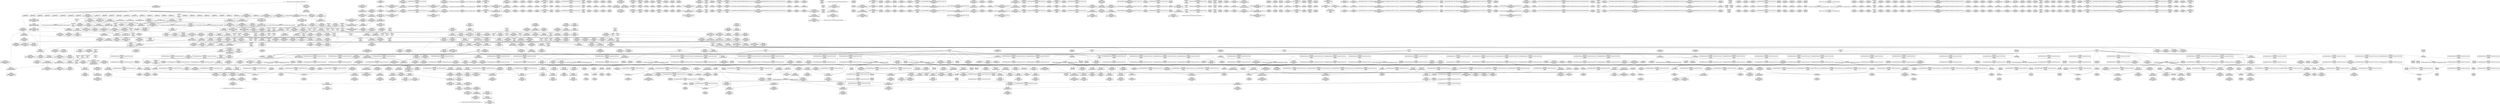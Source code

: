 digraph {
	CE0x52a9ff0 [shape=record,shape=Mrecord,label="{CE0x52a9ff0|rcu_read_unlock:tmp5|include/linux/rcupdate.h,933|*SummSource*}"]
	CE0x52e3660 [shape=record,shape=Mrecord,label="{CE0x52e3660|rcu_lock_acquire:tmp7}"]
	CE0x52ad760 [shape=record,shape=Mrecord,label="{CE0x52ad760|i64*_getelementptr_inbounds_(_2_x_i64_,_2_x_i64_*___llvm_gcov_ctr131,_i64_0,_i64_1)|*Constant*}"]
	CE0x5244e20 [shape=record,shape=Mrecord,label="{CE0x5244e20|rcu_read_lock:land.lhs.true2|*SummSink*}"]
	CE0x52ba500 [shape=record,shape=Mrecord,label="{CE0x52ba500|_call_void___rcu_read_unlock()_#10,_!dbg_!27734|include/linux/rcupdate.h,937|*SummSource*}"]
	CE0x52b3070 [shape=record,shape=Mrecord,label="{CE0x52b3070|i64*_getelementptr_inbounds_(_13_x_i64_,_13_x_i64_*___llvm_gcov_ctr126,_i64_0,_i64_9)|*Constant*|*SummSink*}"]
	CE0x52d1950 [shape=record,shape=Mrecord,label="{CE0x52d1950|rcu_read_lock:tmp12|include/linux/rcupdate.h,882|*SummSink*}"]
	CE0x527e3f0 [shape=record,shape=Mrecord,label="{CE0x527e3f0|current_sid:tobool1|security/selinux/hooks.c,218|*SummSink*}"]
	CE0x5261ed0 [shape=record,shape=Mrecord,label="{CE0x5261ed0|i64_4|*Constant*}"]
	CE0x5258650 [shape=record,shape=Mrecord,label="{CE0x5258650|i8*_getelementptr_inbounds_(_25_x_i8_,_25_x_i8_*_.str3,_i32_0,_i32_0)|*Constant*|*SummSink*}"]
	CE0x529fb20 [shape=record,shape=Mrecord,label="{CE0x529fb20|_call_void_rcu_read_unlock()_#10,_!dbg_!27748|security/selinux/hooks.c,209}"]
	CE0x53648b0 [shape=record,shape=Mrecord,label="{CE0x53648b0|__preempt_count_sub:tmp3|*SummSource*}"]
	CE0x525cd70 [shape=record,shape=Mrecord,label="{CE0x525cd70|current_sid:tmp24|security/selinux/hooks.c,220|*SummSource*}"]
	CE0x52c63e0 [shape=record,shape=Mrecord,label="{CE0x52c63e0|__rcu_read_unlock:tmp6|include/linux/rcupdate.h,245|*SummSource*}"]
	CE0x52e8e80 [shape=record,shape=Mrecord,label="{CE0x52e8e80|%struct.task_struct*_(%struct.task_struct**)*_asm_movq_%gs:$_1:P_,$0_,_r,im,_dirflag_,_fpsr_,_flags_}"]
	CE0x5233e60 [shape=record,shape=Mrecord,label="{CE0x5233e60|selinux_capget:bb|*SummSource*}"]
	CE0x52523f0 [shape=record,shape=Mrecord,label="{CE0x52523f0|GLOBAL:current_has_perm|*Constant*|*SummSource*}"]
	CE0x52c4370 [shape=record,shape=Mrecord,label="{CE0x52c4370|__rcu_read_lock:tmp2|*SummSource*}"]
	CE0x5264290 [shape=record,shape=Mrecord,label="{CE0x5264290|i64*_getelementptr_inbounds_(_4_x_i64_,_4_x_i64_*___llvm_gcov_ctr133,_i64_0,_i64_3)|*Constant*}"]
	CE0x5372ab0 [shape=record,shape=Mrecord,label="{CE0x5372ab0|__preempt_count_sub:tmp4|./arch/x86/include/asm/preempt.h,77|*SummSource*}"]
	CE0x52f2d10 [shape=record,shape=Mrecord,label="{CE0x52f2d10|rcu_read_unlock:tmp17|include/linux/rcupdate.h,933}"]
	CE0x52a2e20 [shape=record,shape=Mrecord,label="{CE0x52a2e20|_call_void_rcu_read_lock()_#10,_!dbg_!27712|security/selinux/hooks.c,207}"]
	CE0x523e5b0 [shape=record,shape=Mrecord,label="{CE0x523e5b0|VOIDTB_TE:_CE_8,16_}"]
	CE0x5281f20 [shape=record,shape=Mrecord,label="{CE0x5281f20|rcu_read_lock:tmp14|include/linux/rcupdate.h,882}"]
	CE0x52a2180 [shape=record,shape=Mrecord,label="{CE0x52a2180|i64*_getelementptr_inbounds_(_2_x_i64_,_2_x_i64_*___llvm_gcov_ctr131,_i64_0,_i64_1)|*Constant*|*SummSink*}"]
	CE0x52b6ad0 [shape=record,shape=Mrecord,label="{CE0x52b6ad0|__rcu_read_unlock:do.body|*SummSource*}"]
	CE0x52dfff0 [shape=record,shape=Mrecord,label="{CE0x52dfff0|__rcu_read_lock:tmp1|*SummSource*}"]
	CE0x52c98d0 [shape=record,shape=Mrecord,label="{CE0x52c98d0|_call_void_mcount()_#3}"]
	CE0x52979a0 [shape=record,shape=Mrecord,label="{CE0x52979a0|i64_7|*Constant*|*SummSource*}"]
	CE0x535e930 [shape=record,shape=Mrecord,label="{CE0x535e930|i64*_getelementptr_inbounds_(_4_x_i64_,_4_x_i64_*___llvm_gcov_ctr134,_i64_0,_i64_0)|*Constant*|*SummSource*}"]
	CE0x52a0750 [shape=record,shape=Mrecord,label="{CE0x52a0750|task_sid:tmp6|security/selinux/hooks.c,208|*SummSource*}"]
	CE0x52a60d0 [shape=record,shape=Mrecord,label="{CE0x52a60d0|GLOBAL:task_sid.__warned|Global_var:task_sid.__warned|*SummSink*}"]
	CE0x5322d50 [shape=record,shape=Mrecord,label="{CE0x5322d50|__preempt_count_sub:tmp6|./arch/x86/include/asm/preempt.h,78}"]
	CE0x52a7d50 [shape=record,shape=Mrecord,label="{CE0x52a7d50|i64*_getelementptr_inbounds_(_2_x_i64_,_2_x_i64_*___llvm_gcov_ctr98,_i64_0,_i64_1)|*Constant*|*SummSink*}"]
	CE0x525f210 [shape=record,shape=Mrecord,label="{CE0x525f210|current_sid:security|security/selinux/hooks.c,218}"]
	CE0x52f2df0 [shape=record,shape=Mrecord,label="{CE0x52f2df0|rcu_read_unlock:tmp17|include/linux/rcupdate.h,933|*SummSink*}"]
	CE0x52440f0 [shape=record,shape=Mrecord,label="{CE0x52440f0|task_sid:task|Function::task_sid&Arg::task::}"]
	CE0x524bcc0 [shape=record,shape=Mrecord,label="{CE0x524bcc0|task_sid:task|Function::task_sid&Arg::task::|*SummSink*}"]
	CE0x5336a40 [shape=record,shape=Mrecord,label="{CE0x5336a40|_call_void_mcount()_#3|*SummSink*}"]
	CE0x52d5460 [shape=record,shape=Mrecord,label="{CE0x52d5460|rcu_read_lock:tmp20|include/linux/rcupdate.h,882|*SummSink*}"]
	CE0x52a0370 [shape=record,shape=Mrecord,label="{CE0x52a0370|rcu_read_unlock:entry|*SummSink*}"]
	CE0x52b8a70 [shape=record,shape=Mrecord,label="{CE0x52b8a70|rcu_read_unlock:tmp22|include/linux/rcupdate.h,935|*SummSink*}"]
	CE0x52b9eb0 [shape=record,shape=Mrecord,label="{CE0x52b9eb0|GLOBAL:__rcu_read_unlock|*Constant*}"]
	CE0x5250890 [shape=record,shape=Mrecord,label="{CE0x5250890|selinux_capget:permitted|Function::selinux_capget&Arg::permitted::|*SummSink*}"]
	CE0x5247b10 [shape=record,shape=Mrecord,label="{CE0x5247b10|i64*_getelementptr_inbounds_(_11_x_i64_,_11_x_i64_*___llvm_gcov_ctr125,_i64_0,_i64_0)|*Constant*|*SummSource*}"]
	CE0x5264cc0 [shape=record,shape=Mrecord,label="{CE0x5264cc0|task_sid:call7|security/selinux/hooks.c,208|*SummSource*}"]
	CE0x52e2130 [shape=record,shape=Mrecord,label="{CE0x52e2130|i64*_getelementptr_inbounds_(_4_x_i64_,_4_x_i64_*___llvm_gcov_ctr130,_i64_0,_i64_2)|*Constant*}"]
	CE0x52d7270 [shape=record,shape=Mrecord,label="{CE0x52d7270|cred_sid:bb|*SummSource*}"]
	CE0x52d1ac0 [shape=record,shape=Mrecord,label="{CE0x52d1ac0|rcu_read_lock:call3|include/linux/rcupdate.h,882}"]
	CE0x523c920 [shape=record,shape=Mrecord,label="{CE0x523c920|current_sid:tmp14|security/selinux/hooks.c,218|*SummSink*}"]
	CE0x524e790 [shape=record,shape=Mrecord,label="{CE0x524e790|task_sid:tmp5|security/selinux/hooks.c,208}"]
	CE0x533a790 [shape=record,shape=Mrecord,label="{CE0x533a790|__rcu_read_lock:do.body|*SummSink*}"]
	CE0x5278040 [shape=record,shape=Mrecord,label="{CE0x5278040|i8*_getelementptr_inbounds_(_45_x_i8_,_45_x_i8_*_.str12,_i32_0,_i32_0)|*Constant*|*SummSink*}"]
	CE0x531f9d0 [shape=record,shape=Mrecord,label="{CE0x531f9d0|__preempt_count_sub:val|Function::__preempt_count_sub&Arg::val::}"]
	CE0x524f820 [shape=record,shape=Mrecord,label="{CE0x524f820|i64*_getelementptr_inbounds_(_11_x_i64_,_11_x_i64_*___llvm_gcov_ctr125,_i64_0,_i64_0)|*Constant*|*SummSink*}"]
	CE0x5260e80 [shape=record,shape=Mrecord,label="{CE0x5260e80|i64*_getelementptr_inbounds_(_13_x_i64_,_13_x_i64_*___llvm_gcov_ctr126,_i64_0,_i64_12)|*Constant*}"]
	CE0x7031ac0 [shape=record,shape=Mrecord,label="{CE0x7031ac0|selinux_capget:tmp6|security/selinux/hooks.c,1972|*SummSource*}"]
	CE0x5262320 [shape=record,shape=Mrecord,label="{CE0x5262320|i64*_getelementptr_inbounds_(_2_x_i64_,_2_x_i64_*___llvm_gcov_ctr136,_i64_0,_i64_1)|*Constant*|*SummSink*}"]
	CE0x527e8e0 [shape=record,shape=Mrecord,label="{CE0x527e8e0|i64_5|*Constant*|*SummSink*}"]
	CE0x533ec90 [shape=record,shape=Mrecord,label="{CE0x533ec90|i64*_getelementptr_inbounds_(_4_x_i64_,_4_x_i64_*___llvm_gcov_ctr129,_i64_0,_i64_0)|*Constant*}"]
	CE0x52f9d60 [shape=record,shape=Mrecord,label="{CE0x52f9d60|i32_934|*Constant*}"]
	CE0x524d960 [shape=record,shape=Mrecord,label="{CE0x524d960|_ret_i32_%retval.0,_!dbg_!27728|security/selinux/avc.c,775|*SummSource*}"]
	CE0x5336b60 [shape=record,shape=Mrecord,label="{CE0x5336b60|i64*_getelementptr_inbounds_(_4_x_i64_,_4_x_i64_*___llvm_gcov_ctr133,_i64_0,_i64_2)|*Constant*}"]
	CE0x525ffb0 [shape=record,shape=Mrecord,label="{CE0x525ffb0|current_sid:sid|security/selinux/hooks.c,220|*SummSink*}"]
	CE0x52d4320 [shape=record,shape=Mrecord,label="{CE0x52d4320|rcu_read_lock:if.end}"]
	CE0x5244520 [shape=record,shape=Mrecord,label="{CE0x5244520|current_has_perm:tmp|*SummSink*}"]
	CE0x6e32f20 [shape=record,shape=Mrecord,label="{CE0x6e32f20|selinux_capget:tmp7|security/selinux/hooks.c,1972|*SummSink*}"]
	CE0x52d5e70 [shape=record,shape=Mrecord,label="{CE0x52d5e70|i64*_getelementptr_inbounds_(_11_x_i64_,_11_x_i64_*___llvm_gcov_ctr127,_i64_0,_i64_10)|*Constant*|*SummSink*}"]
	CE0x52e2020 [shape=record,shape=Mrecord,label="{CE0x52e2020|_call_void_mcount()_#3|*SummSink*}"]
	CE0x52ba630 [shape=record,shape=Mrecord,label="{CE0x52ba630|_call_void___rcu_read_unlock()_#10,_!dbg_!27734|include/linux/rcupdate.h,937|*SummSink*}"]
	CE0x5336fd0 [shape=record,shape=Mrecord,label="{CE0x5336fd0|__rcu_read_lock:tmp5|include/linux/rcupdate.h,239}"]
	CE0x533a4d0 [shape=record,shape=Mrecord,label="{CE0x533a4d0|_call_void_mcount()_#3|*SummSource*}"]
	CE0x52f3050 [shape=record,shape=Mrecord,label="{CE0x52f3050|rcu_read_lock:bb|*SummSource*}"]
	CE0x52c6940 [shape=record,shape=Mrecord,label="{CE0x52c6940|GLOBAL:__preempt_count|Global_var:__preempt_count|*SummSink*}"]
	CE0x52f10f0 [shape=record,shape=Mrecord,label="{CE0x52f10f0|GLOBAL:rcu_lock_acquire|*Constant*}"]
	CE0x52b46f0 [shape=record,shape=Mrecord,label="{CE0x52b46f0|task_sid:tmp22|security/selinux/hooks.c,208|*SummSource*}"]
	CE0x52b10e0 [shape=record,shape=Mrecord,label="{CE0x52b10e0|rcu_read_unlock:tmp21|include/linux/rcupdate.h,935}"]
	CE0x5267240 [shape=record,shape=Mrecord,label="{CE0x5267240|GLOBAL:get_current|*Constant*|*SummSource*}"]
	CE0x52e3190 [shape=record,shape=Mrecord,label="{CE0x52e3190|i64*_getelementptr_inbounds_(_4_x_i64_,_4_x_i64_*___llvm_gcov_ctr130,_i64_0,_i64_3)|*Constant*|*SummSink*}"]
	CE0x523bfc0 [shape=record,shape=Mrecord,label="{CE0x523bfc0|current_has_perm:tmp|*SummSource*}"]
	CE0x52a40c0 [shape=record,shape=Mrecord,label="{CE0x52a40c0|GLOBAL:__llvm_gcov_ctr127|Global_var:__llvm_gcov_ctr127}"]
	CE0x527d090 [shape=record,shape=Mrecord,label="{CE0x527d090|current_sid:if.end}"]
	CE0x5243220 [shape=record,shape=Mrecord,label="{CE0x5243220|current_sid:tmp13|security/selinux/hooks.c,218}"]
	CE0x52d2560 [shape=record,shape=Mrecord,label="{CE0x52d2560|rcu_read_lock:call|include/linux/rcupdate.h,882|*SummSink*}"]
	CE0x524bd90 [shape=record,shape=Mrecord,label="{CE0x524bd90|_ret_i32_%call7,_!dbg_!27749|security/selinux/hooks.c,210}"]
	CE0x5232e90 [shape=record,shape=Mrecord,label="{CE0x5232e90|selinux_capget:call|security/selinux/hooks.c,1970}"]
	CE0x523e0d0 [shape=record,shape=Mrecord,label="{CE0x523e0d0|GLOBAL:current_sid.__warned|Global_var:current_sid.__warned|*SummSink*}"]
	CE0x52c3970 [shape=record,shape=Mrecord,label="{CE0x52c3970|i64*_getelementptr_inbounds_(_4_x_i64_,_4_x_i64_*___llvm_gcov_ctr128,_i64_0,_i64_1)|*Constant*}"]
	CE0x52ecce0 [shape=record,shape=Mrecord,label="{CE0x52ecce0|i64*_getelementptr_inbounds_(_11_x_i64_,_11_x_i64_*___llvm_gcov_ctr127,_i64_0,_i64_8)|*Constant*|*SummSink*}"]
	CE0x52abe30 [shape=record,shape=Mrecord,label="{CE0x52abe30|rcu_read_lock:if.then}"]
	CE0x52f8180 [shape=record,shape=Mrecord,label="{CE0x52f8180|i64*_getelementptr_inbounds_(_4_x_i64_,_4_x_i64_*___llvm_gcov_ctr133,_i64_0,_i64_1)|*Constant*|*SummSource*}"]
	CE0x52d2b00 [shape=record,shape=Mrecord,label="{CE0x52d2b00|rcu_lock_acquire:tmp1|*SummSink*}"]
	CE0x5252a40 [shape=record,shape=Mrecord,label="{CE0x5252a40|GLOBAL:cap_capget|*Constant*|*SummSink*}"]
	CE0x5258ed0 [shape=record,shape=Mrecord,label="{CE0x5258ed0|current_sid:land.lhs.true|*SummSink*}"]
	CE0x525d680 [shape=record,shape=Mrecord,label="{CE0x525d680|task_sid:do.body}"]
	CE0x5278640 [shape=record,shape=Mrecord,label="{CE0x5278640|i64*_getelementptr_inbounds_(_11_x_i64_,_11_x_i64_*___llvm_gcov_ctr125,_i64_0,_i64_9)|*Constant*|*SummSink*}"]
	CE0x5326a50 [shape=record,shape=Mrecord,label="{CE0x5326a50|i64*_getelementptr_inbounds_(_4_x_i64_,_4_x_i64_*___llvm_gcov_ctr134,_i64_0,_i64_2)|*Constant*|*SummSource*}"]
	CE0x5236df0 [shape=record,shape=Mrecord,label="{CE0x5236df0|selinux_capget:tmp1}"]
	CE0x52aa610 [shape=record,shape=Mrecord,label="{CE0x52aa610|__rcu_read_lock:entry|*SummSource*}"]
	CE0x52c88d0 [shape=record,shape=Mrecord,label="{CE0x52c88d0|__preempt_count_add:tmp4|./arch/x86/include/asm/preempt.h,72|*SummSource*}"]
	CE0x52ab910 [shape=record,shape=Mrecord,label="{CE0x52ab910|i64*_getelementptr_inbounds_(_2_x_i64_,_2_x_i64_*___llvm_gcov_ctr131,_i64_0,_i64_0)|*Constant*|*SummSink*}"]
	CE0x5229040 [shape=record,shape=Mrecord,label="{CE0x5229040|selinux_capget:target|Function::selinux_capget&Arg::target::}"]
	CE0x52e8c30 [shape=record,shape=Mrecord,label="{CE0x52e8c30|rcu_read_lock:tmp7|include/linux/rcupdate.h,882}"]
	CE0x52ef070 [shape=record,shape=Mrecord,label="{CE0x52ef070|rcu_read_lock:tmp17|include/linux/rcupdate.h,882}"]
	CE0x52416c0 [shape=record,shape=Mrecord,label="{CE0x52416c0|VOIDTB_TE:_CE_24,28_}"]
	CE0x52348b0 [shape=record,shape=Mrecord,label="{CE0x52348b0|selinux_capget:call|security/selinux/hooks.c,1970|*SummSource*}"]
	CE0x529e5b0 [shape=record,shape=Mrecord,label="{CE0x529e5b0|_call_void___rcu_read_lock()_#10,_!dbg_!27710|include/linux/rcupdate.h,879|*SummSource*}"]
	CE0x5283e60 [shape=record,shape=Mrecord,label="{CE0x5283e60|i32_218|*Constant*|*SummSource*}"]
	CE0x52fb560 [shape=record,shape=Mrecord,label="{CE0x52fb560|i32_1|*Constant*}"]
	CE0x52de4a0 [shape=record,shape=Mrecord,label="{CE0x52de4a0|rcu_lock_acquire:tmp2}"]
	CE0x52b8620 [shape=record,shape=Mrecord,label="{CE0x52b8620|rcu_read_unlock:tmp22|include/linux/rcupdate.h,935|*SummSource*}"]
	CE0x5258d80 [shape=record,shape=Mrecord,label="{CE0x5258d80|get_current:tmp|*SummSource*}"]
	CE0x533fbe0 [shape=record,shape=Mrecord,label="{CE0x533fbe0|__rcu_read_unlock:bb|*SummSink*}"]
	CE0x529f030 [shape=record,shape=Mrecord,label="{CE0x529f030|GLOBAL:__rcu_read_lock|*Constant*|*SummSource*}"]
	CE0x52e5560 [shape=record,shape=Mrecord,label="{CE0x52e5560|__preempt_count_add:val|Function::__preempt_count_add&Arg::val::}"]
	CE0x52bb5b0 [shape=record,shape=Mrecord,label="{CE0x52bb5b0|GLOBAL:rcu_lock_release|*Constant*}"]
	CE0x5228510 [shape=record,shape=Mrecord,label="{CE0x5228510|i8_1|*Constant*}"]
	CE0x52bcf40 [shape=record,shape=Mrecord,label="{CE0x52bcf40|i64*_getelementptr_inbounds_(_4_x_i64_,_4_x_i64_*___llvm_gcov_ctr133,_i64_0,_i64_0)|*Constant*|*SummSource*}"]
	CE0x52f9480 [shape=record,shape=Mrecord,label="{CE0x52f9480|_call_void_lockdep_rcu_suspicious(i8*_getelementptr_inbounds_(_25_x_i8_,_25_x_i8_*_.str45,_i32_0,_i32_0),_i32_934,_i8*_getelementptr_inbounds_(_44_x_i8_,_44_x_i8_*_.str47,_i32_0,_i32_0))_#10,_!dbg_!27726|include/linux/rcupdate.h,933|*SummSource*}"]
	CE0x52d2640 [shape=record,shape=Mrecord,label="{CE0x52d2640|i32_0|*Constant*}"]
	CE0x525f6c0 [shape=record,shape=Mrecord,label="{CE0x525f6c0|current_sid:tmp22|security/selinux/hooks.c,218}"]
	CE0x52d9000 [shape=record,shape=Mrecord,label="{CE0x52d9000|rcu_read_unlock:do.end|*SummSink*}"]
	CE0x5291090 [shape=record,shape=Mrecord,label="{CE0x5291090|_call_void_mcount()_#3|*SummSource*}"]
	"CONST[source:1(input),value:2(dynamic)][purpose:{object}][SrcIdx:1]"
	CE0x527cc20 [shape=record,shape=Mrecord,label="{CE0x527cc20|task_sid:tmp7|security/selinux/hooks.c,208|*SummSink*}"]
	CE0x52db000 [shape=record,shape=Mrecord,label="{CE0x52db000|rcu_read_unlock:tmp4|include/linux/rcupdate.h,933}"]
	CE0x52d41f0 [shape=record,shape=Mrecord,label="{CE0x52d41f0|GLOBAL:rcu_read_lock.__warned|Global_var:rcu_read_lock.__warned}"]
	CE0x52796f0 [shape=record,shape=Mrecord,label="{CE0x52796f0|current_sid:tmp19|security/selinux/hooks.c,218|*SummSource*}"]
	CE0x52a1820 [shape=record,shape=Mrecord,label="{CE0x52a1820|task_sid:tmp9|security/selinux/hooks.c,208|*SummSource*}"]
	CE0x52e0320 [shape=record,shape=Mrecord,label="{CE0x52e0320|__rcu_read_lock:do.body|*SummSource*}"]
	CE0x52f3d70 [shape=record,shape=Mrecord,label="{CE0x52f3d70|rcu_read_lock:land.lhs.true}"]
	"CONST[source:0(mediator),value:0(static)][purpose:{operation}][SnkIdx:3]"
	CE0x52682d0 [shape=record,shape=Mrecord,label="{CE0x52682d0|current_sid:cred|security/selinux/hooks.c,218|*SummSink*}"]
	CE0x52ed0b0 [shape=record,shape=Mrecord,label="{CE0x52ed0b0|rcu_read_lock:tmp18|include/linux/rcupdate.h,882|*SummSource*}"]
	CE0x52ed3a0 [shape=record,shape=Mrecord,label="{CE0x52ed3a0|i8_1|*Constant*}"]
	CE0x5268720 [shape=record,shape=Mrecord,label="{CE0x5268720|current_sid:entry|*SummSink*}"]
	CE0x52de900 [shape=record,shape=Mrecord,label="{CE0x52de900|rcu_read_unlock:tmp1|*SummSink*}"]
	CE0x524d790 [shape=record,shape=Mrecord,label="{CE0x524d790|avc_has_perm:auditdata|Function::avc_has_perm&Arg::auditdata::|*SummSource*}"]
	CE0x52b2e10 [shape=record,shape=Mrecord,label="{CE0x52b2e10|i64*_getelementptr_inbounds_(_13_x_i64_,_13_x_i64_*___llvm_gcov_ctr126,_i64_0,_i64_9)|*Constant*}"]
	CE0x529dc30 [shape=record,shape=Mrecord,label="{CE0x529dc30|get_current:bb|*SummSink*}"]
	CE0x5363c20 [shape=record,shape=Mrecord,label="{CE0x5363c20|__preempt_count_sub:do.end|*SummSink*}"]
	CE0x5296400 [shape=record,shape=Mrecord,label="{CE0x5296400|task_sid:if.then}"]
	CE0x52c1ec0 [shape=record,shape=Mrecord,label="{CE0x52c1ec0|rcu_lock_release:indirectgoto}"]
	CE0x5245360 [shape=record,shape=Mrecord,label="{CE0x5245360|current_sid:tmp3|*SummSink*}"]
	CE0x525afe0 [shape=record,shape=Mrecord,label="{CE0x525afe0|current_sid:tmp23|security/selinux/hooks.c,218|*SummSink*}"]
	CE0x5247910 [shape=record,shape=Mrecord,label="{CE0x5247910|current_sid:land.lhs.true2|*SummSink*}"]
	CE0x52a2030 [shape=record,shape=Mrecord,label="{CE0x52a2030|task_sid:call3|security/selinux/hooks.c,208|*SummSource*}"]
	CE0x52a9c20 [shape=record,shape=Mrecord,label="{CE0x52a9c20|task_sid:tmp10|security/selinux/hooks.c,208|*SummSource*}"]
	CE0x5262010 [shape=record,shape=Mrecord,label="{CE0x5262010|i64_4|*Constant*|*SummSink*}"]
	CE0x5338430 [shape=record,shape=Mrecord,label="{CE0x5338430|i32_0|*Constant*}"]
	CE0x533c480 [shape=record,shape=Mrecord,label="{CE0x533c480|__preempt_count_add:tmp6|./arch/x86/include/asm/preempt.h,73|*SummSink*}"]
	CE0x52ef9c0 [shape=record,shape=Mrecord,label="{CE0x52ef9c0|rcu_read_lock:land.lhs.true|*SummSource*}"]
	CE0x52f5d00 [shape=record,shape=Mrecord,label="{CE0x52f5d00|i64*_getelementptr_inbounds_(_11_x_i64_,_11_x_i64_*___llvm_gcov_ctr132,_i64_0,_i64_0)|*Constant*|*SummSink*}"]
	CE0x52a5710 [shape=record,shape=Mrecord,label="{CE0x52a5710|GLOBAL:rcu_read_lock|*Constant*|*SummSink*}"]
	CE0x525a6f0 [shape=record,shape=Mrecord,label="{CE0x525a6f0|current_sid:tmp21|security/selinux/hooks.c,218}"]
	CE0x5241250 [shape=record,shape=Mrecord,label="{CE0x5241250|avc_has_perm:ssid|Function::avc_has_perm&Arg::ssid::|*SummSource*}"]
	CE0x52657d0 [shape=record,shape=Mrecord,label="{CE0x52657d0|cred_sid:cred|Function::cred_sid&Arg::cred::|*SummSource*}"]
	CE0x52d7560 [shape=record,shape=Mrecord,label="{CE0x52d7560|i64*_getelementptr_inbounds_(_2_x_i64_,_2_x_i64_*___llvm_gcov_ctr131,_i64_0,_i64_0)|*Constant*}"]
	CE0x52616e0 [shape=record,shape=Mrecord,label="{CE0x52616e0|task_sid:tmp27|security/selinux/hooks.c,208|*SummSource*}"]
	CE0x52e3370 [shape=record,shape=Mrecord,label="{CE0x52e3370|rcu_lock_acquire:tmp6|*SummSource*}"]
	CE0x52911d0 [shape=record,shape=Mrecord,label="{CE0x52911d0|i64*_getelementptr_inbounds_(_2_x_i64_,_2_x_i64_*___llvm_gcov_ctr98,_i64_0,_i64_1)|*Constant*|*SummSource*}"]
	CE0x52b0950 [shape=record,shape=Mrecord,label="{CE0x52b0950|rcu_read_unlock:tmp19|include/linux/rcupdate.h,933}"]
	CE0x5335940 [shape=record,shape=Mrecord,label="{CE0x5335940|_call_void_asm_sideeffect_,_memory_,_dirflag_,_fpsr_,_flags_()_#3,_!dbg_!27711,_!srcloc_!27714|include/linux/rcupdate.h,244|*SummSource*}"]
	CE0x52bd7e0 [shape=record,shape=Mrecord,label="{CE0x52bd7e0|i64*_getelementptr_inbounds_(_4_x_i64_,_4_x_i64_*___llvm_gcov_ctr128,_i64_0,_i64_0)|*Constant*|*SummSource*}"]
	CE0x5244f10 [shape=record,shape=Mrecord,label="{CE0x5244f10|rcu_read_lock:land.lhs.true2}"]
	CE0x52ba0f0 [shape=record,shape=Mrecord,label="{CE0x52ba0f0|_ret_void,_!dbg_!27717|include/linux/rcupdate.h,424}"]
	CE0x52fb450 [shape=record,shape=Mrecord,label="{CE0x52fb450|__preempt_count_add:entry|*SummSink*}"]
	CE0x5322700 [shape=record,shape=Mrecord,label="{CE0x5322700|_call_void_asm_sideeffect_,_memory_,_dirflag_,_fpsr_,_flags_()_#3,_!dbg_!27711,_!srcloc_!27714|include/linux/rcupdate.h,244}"]
	CE0x5375b20 [shape=record,shape=Mrecord,label="{CE0x5375b20|__preempt_count_sub:do.end}"]
	CE0x52cfee0 [shape=record,shape=Mrecord,label="{CE0x52cfee0|__preempt_count_sub:sub|./arch/x86/include/asm/preempt.h,77|*SummSink*}"]
	CE0x535e0d0 [shape=record,shape=Mrecord,label="{CE0x535e0d0|__rcu_read_unlock:do.end}"]
	CE0x52a0f20 [shape=record,shape=Mrecord,label="{CE0x52a0f20|_call_void_rcu_read_lock()_#10,_!dbg_!27712|security/selinux/hooks.c,207|*SummSource*}"]
	CE0x52a8380 [shape=record,shape=Mrecord,label="{CE0x52a8380|task_sid:tmp10|security/selinux/hooks.c,208}"]
	CE0x52343e0 [shape=record,shape=Mrecord,label="{CE0x52343e0|i32_8192|*Constant*|*SummSource*}"]
	CE0x52a7460 [shape=record,shape=Mrecord,label="{CE0x52a7460|task_sid:tmp2|*SummSink*}"]
	CE0x524bef0 [shape=record,shape=Mrecord,label="{CE0x524bef0|_ret_i32_%call7,_!dbg_!27749|security/selinux/hooks.c,210|*SummSource*}"]
	CE0x531f890 [shape=record,shape=Mrecord,label="{CE0x531f890|_ret_void,_!dbg_!27720|./arch/x86/include/asm/preempt.h,78}"]
	CE0x524c180 [shape=record,shape=Mrecord,label="{CE0x524c180|current_has_perm:call2|security/selinux/hooks.c,1544|*SummSink*}"]
	CE0x52d0670 [shape=record,shape=Mrecord,label="{CE0x52d0670|rcu_read_lock:tmp4|include/linux/rcupdate.h,882}"]
	CE0x5236690 [shape=record,shape=Mrecord,label="{CE0x5236690|GLOBAL:current_sid|*Constant*}"]
	CE0x52576a0 [shape=record,shape=Mrecord,label="{CE0x52576a0|VOIDTB_TE:_CE_96,104_}"]
	CE0x52d6270 [shape=record,shape=Mrecord,label="{CE0x52d6270|rcu_read_lock:tmp22|include/linux/rcupdate.h,884|*SummSource*}"]
	CE0x5279cb0 [shape=record,shape=Mrecord,label="{CE0x5279cb0|current_sid:tmp20|security/selinux/hooks.c,218|*SummSource*}"]
	CE0x531fc50 [shape=record,shape=Mrecord,label="{CE0x531fc50|__rcu_read_lock:tmp|*SummSink*}"]
	CE0x5262750 [shape=record,shape=Mrecord,label="{CE0x5262750|i64*_getelementptr_inbounds_(_13_x_i64_,_13_x_i64_*___llvm_gcov_ctr126,_i64_0,_i64_11)|*Constant*}"]
	CE0x53392a0 [shape=record,shape=Mrecord,label="{CE0x53392a0|i64_ptrtoint_(i8*_blockaddress(_rcu_lock_acquire,_%__here)_to_i64)|*Constant*}"]
	CE0x5233570 [shape=record,shape=Mrecord,label="{CE0x5233570|COLLAPSED:_GCMRE___llvm_gcov_ctr139_internal_global_6_x_i64_zeroinitializer:_elem_0:default:}"]
	CE0x52802d0 [shape=record,shape=Mrecord,label="{CE0x52802d0|cred_sid:tmp5|security/selinux/hooks.c,196}"]
	CE0x52a8960 [shape=record,shape=Mrecord,label="{CE0x52a8960|task_sid:tmp1}"]
	CE0x5293090 [shape=record,shape=Mrecord,label="{CE0x5293090|task_sid:tmp14|security/selinux/hooks.c,208}"]
	CE0x5232d30 [shape=record,shape=Mrecord,label="{CE0x5232d30|selinux_capget:return|*SummSource*}"]
	CE0x52673c0 [shape=record,shape=Mrecord,label="{CE0x52673c0|GLOBAL:get_current|*Constant*|*SummSink*}"]
	CE0x5238960 [shape=record,shape=Mrecord,label="{CE0x5238960|i64_1|*Constant*}"]
	CE0x52dbc60 [shape=record,shape=Mrecord,label="{CE0x52dbc60|_call_void_lockdep_rcu_suspicious(i8*_getelementptr_inbounds_(_25_x_i8_,_25_x_i8_*_.str45,_i32_0,_i32_0),_i32_934,_i8*_getelementptr_inbounds_(_44_x_i8_,_44_x_i8_*_.str47,_i32_0,_i32_0))_#10,_!dbg_!27726|include/linux/rcupdate.h,933}"]
	CE0x52bc3a0 [shape=record,shape=Mrecord,label="{CE0x52bc3a0|%struct.lockdep_map*_null|*Constant*}"]
	CE0x52607c0 [shape=record,shape=Mrecord,label="{CE0x52607c0|get_current:tmp3|*SummSource*}"]
	CE0x5335f40 [shape=record,shape=Mrecord,label="{CE0x5335f40|i64*_getelementptr_inbounds_(_4_x_i64_,_4_x_i64_*___llvm_gcov_ctr130,_i64_0,_i64_1)|*Constant*|*SummSource*}"]
	CE0x5261350 [shape=record,shape=Mrecord,label="{CE0x5261350|task_sid:tmp26|security/selinux/hooks.c,208|*SummSource*}"]
	CE0x52a6c90 [shape=record,shape=Mrecord,label="{CE0x52a6c90|task_sid:tmp19|security/selinux/hooks.c,208}"]
	CE0x533a5c0 [shape=record,shape=Mrecord,label="{CE0x533a5c0|_call_void_mcount()_#3|*SummSink*}"]
	CE0x5339540 [shape=record,shape=Mrecord,label="{CE0x5339540|i64_ptrtoint_(i8*_blockaddress(_rcu_lock_acquire,_%__here)_to_i64)|*Constant*|*SummSink*}"]
	CE0x5240f70 [shape=record,shape=Mrecord,label="{CE0x5240f70|avc_has_perm:ssid|Function::avc_has_perm&Arg::ssid::}"]
	CE0x53689e0 [shape=record,shape=Mrecord,label="{CE0x53689e0|__preempt_count_add:tmp1|*SummSink*}"]
	CE0x5292990 [shape=record,shape=Mrecord,label="{CE0x5292990|rcu_read_lock:tobool1|include/linux/rcupdate.h,882}"]
	CE0x52c8860 [shape=record,shape=Mrecord,label="{CE0x52c8860|__preempt_count_add:tmp4|./arch/x86/include/asm/preempt.h,72}"]
	CE0x5257810 [shape=record,shape=Mrecord,label="{CE0x5257810|VOIDTB_TE:_CE_120,128_}"]
	CE0x52376f0 [shape=record,shape=Mrecord,label="{CE0x52376f0|VOIDTB_TE:_CE_52,56_}"]
	CE0x52e9320 [shape=record,shape=Mrecord,label="{CE0x52e9320|rcu_read_lock:tmp2}"]
	CE0x529e440 [shape=record,shape=Mrecord,label="{CE0x529e440|rcu_lock_acquire:bb|*SummSource*}"]
	CE0x52d6aa0 [shape=record,shape=Mrecord,label="{CE0x52d6aa0|cred_sid:bb}"]
	CE0x5339050 [shape=record,shape=Mrecord,label="{CE0x5339050|%struct.lockdep_map*_null|*Constant*|*SummSink*}"]
	CE0x52db770 [shape=record,shape=Mrecord,label="{CE0x52db770|rcu_read_unlock:tmp18|include/linux/rcupdate.h,933}"]
	CE0x52ee2a0 [shape=record,shape=Mrecord,label="{CE0x52ee2a0|i8*_getelementptr_inbounds_(_25_x_i8_,_25_x_i8_*_.str45,_i32_0,_i32_0)|*Constant*|*SummSource*}"]
	CE0x5291f70 [shape=record,shape=Mrecord,label="{CE0x5291f70|cred_sid:tmp3}"]
	CE0x5297820 [shape=record,shape=Mrecord,label="{CE0x5297820|task_sid:tmp14|security/selinux/hooks.c,208|*SummSink*}"]
	CE0x5376840 [shape=record,shape=Mrecord,label="{CE0x5376840|__preempt_count_sub:tmp|*SummSink*}"]
	CE0x5246c40 [shape=record,shape=Mrecord,label="{CE0x5246c40|rcu_lock_acquire:map|Function::rcu_lock_acquire&Arg::map::|*SummSource*}"]
	CE0x5253520 [shape=record,shape=Mrecord,label="{CE0x5253520|current_has_perm:tmp1|*SummSource*}"]
	CE0x5229430 [shape=record,shape=Mrecord,label="{CE0x5229430|selinux_capget:call|security/selinux/hooks.c,1970|*SummSink*}"]
	CE0x52db4c0 [shape=record,shape=Mrecord,label="{CE0x52db4c0|_call_void_asm_sideeffect_,_memory_,_dirflag_,_fpsr_,_flags_()_#3,_!dbg_!27714,_!srcloc_!27715|include/linux/rcupdate.h,239|*SummSource*}"]
	CE0x52f1370 [shape=record,shape=Mrecord,label="{CE0x52f1370|rcu_read_unlock:bb|*SummSource*}"]
	CE0x52b2a30 [shape=record,shape=Mrecord,label="{CE0x52b2a30|i8*_getelementptr_inbounds_(_41_x_i8_,_41_x_i8_*_.str44,_i32_0,_i32_0)|*Constant*|*SummSink*}"]
	CE0x5239630 [shape=record,shape=Mrecord,label="{CE0x5239630|%struct.common_audit_data*_null|*Constant*}"]
	CE0x52aba20 [shape=record,shape=Mrecord,label="{CE0x52aba20|task_sid:if.end|*SummSink*}"]
	CE0x52aa230 [shape=record,shape=Mrecord,label="{CE0x52aa230|task_sid:tmp|*SummSource*}"]
	CE0x5246b10 [shape=record,shape=Mrecord,label="{CE0x5246b10|i64*_getelementptr_inbounds_(_11_x_i64_,_11_x_i64_*___llvm_gcov_ctr125,_i64_0,_i64_1)|*Constant*|*SummSink*}"]
	CE0x5241730 [shape=record,shape=Mrecord,label="{CE0x5241730|VOIDTB_TE:_CE_28,32_}"]
	CE0x5296cf0 [shape=record,shape=Mrecord,label="{CE0x5296cf0|task_sid:tmp17|security/selinux/hooks.c,208|*SummSource*}"]
	CE0x52e3840 [shape=record,shape=Mrecord,label="{CE0x52e3840|rcu_lock_acquire:tmp7|*SummSource*}"]
	CE0x5237680 [shape=record,shape=Mrecord,label="{CE0x5237680|VOIDTB_TE:_CE_48,52_}"]
	CE0x52391f0 [shape=record,shape=Mrecord,label="{CE0x52391f0|i16_2|*Constant*}"]
	CE0x52b53a0 [shape=record,shape=Mrecord,label="{CE0x52b53a0|i64_ptrtoint_(i8*_blockaddress(_rcu_lock_release,_%__here)_to_i64)|*Constant*|*SummSink*}"]
	CE0x5249030 [shape=record,shape=Mrecord,label="{CE0x5249030|task_sid:tmp16|security/selinux/hooks.c,208|*SummSource*}"]
	CE0x524d3d0 [shape=record,shape=Mrecord,label="{CE0x524d3d0|avc_has_perm:auditdata|Function::avc_has_perm&Arg::auditdata::|*SummSink*}"]
	CE0x52689f0 [shape=record,shape=Mrecord,label="{CE0x52689f0|_ret_i32_%tmp24,_!dbg_!27742|security/selinux/hooks.c,220|*SummSource*}"]
	CE0x533a6d0 [shape=record,shape=Mrecord,label="{CE0x533a6d0|i64*_getelementptr_inbounds_(_4_x_i64_,_4_x_i64_*___llvm_gcov_ctr134,_i64_0,_i64_2)|*Constant*}"]
	CE0x5257c00 [shape=record,shape=Mrecord,label="{CE0x5257c00|current_sid:bb|*SummSource*}"]
	CE0x52a1ad0 [shape=record,shape=Mrecord,label="{CE0x52a1ad0|GLOBAL:rcu_lock_map|Global_var:rcu_lock_map|*SummSink*}"]
	CE0x52b7270 [shape=record,shape=Mrecord,label="{CE0x52b7270|task_sid:tmp24|security/selinux/hooks.c,208|*SummSource*}"]
	CE0x52b2400 [shape=record,shape=Mrecord,label="{CE0x52b2400|i32_208|*Constant*|*SummSink*}"]
	CE0x5264130 [shape=record,shape=Mrecord,label="{CE0x5264130|i64_ptrtoint_(i8*_blockaddress(_rcu_lock_release,_%__here)_to_i64)|*Constant*|*SummSource*}"]
	CE0x52abb30 [shape=record,shape=Mrecord,label="{CE0x52abb30|task_sid:do.end}"]
	CE0x5282f90 [shape=record,shape=Mrecord,label="{CE0x5282f90|rcu_read_lock:tmp16|include/linux/rcupdate.h,882|*SummSink*}"]
	CE0x52f6910 [shape=record,shape=Mrecord,label="{CE0x52f6910|rcu_lock_release:tmp3}"]
	CE0x5231bf0 [shape=record,shape=Mrecord,label="{CE0x5231bf0|_call_void_mcount()_#3|*SummSink*}"]
	CE0x52452c0 [shape=record,shape=Mrecord,label="{CE0x52452c0|current_sid:tmp3|*SummSource*}"]
	CE0x52e2810 [shape=record,shape=Mrecord,label="{CE0x52e2810|__rcu_read_lock:tmp6|include/linux/rcupdate.h,240|*SummSource*}"]
	CE0x52b9ce0 [shape=record,shape=Mrecord,label="{CE0x52b9ce0|rcu_lock_release:map|Function::rcu_lock_release&Arg::map::|*SummSource*}"]
	CE0x5268a90 [shape=record,shape=Mrecord,label="{CE0x5268a90|_ret_i32_%tmp24,_!dbg_!27742|security/selinux/hooks.c,220|*SummSink*}"]
	CE0x52d8980 [shape=record,shape=Mrecord,label="{CE0x52d8980|cred_sid:tmp6|security/selinux/hooks.c,197|*SummSource*}"]
	CE0x5247870 [shape=record,shape=Mrecord,label="{CE0x5247870|current_sid:land.lhs.true2|*SummSource*}"]
	CE0x525eac0 [shape=record,shape=Mrecord,label="{CE0x525eac0|current_sid:tmp21|security/selinux/hooks.c,218|*SummSink*}"]
	CE0x52786b0 [shape=record,shape=Mrecord,label="{CE0x52786b0|current_sid:tmp17|security/selinux/hooks.c,218}"]
	CE0x52e1bf0 [shape=record,shape=Mrecord,label="{CE0x52e1bf0|rcu_read_unlock:land.lhs.true|*SummSource*}"]
	CE0x52c68d0 [shape=record,shape=Mrecord,label="{CE0x52c68d0|i64*_getelementptr_inbounds_(_4_x_i64_,_4_x_i64_*___llvm_gcov_ctr129,_i64_0,_i64_3)|*Constant*}"]
	CE0x52f25b0 [shape=record,shape=Mrecord,label="{CE0x52f25b0|GLOBAL:rcu_read_lock.__warned|Global_var:rcu_read_lock.__warned|*SummSink*}"]
	CE0x52b4220 [shape=record,shape=Mrecord,label="{CE0x52b4220|i64*_getelementptr_inbounds_(_13_x_i64_,_13_x_i64_*___llvm_gcov_ctr126,_i64_0,_i64_10)|*Constant*}"]
	CE0x5281bf0 [shape=record,shape=Mrecord,label="{CE0x5281bf0|__rcu_read_lock:tmp7|include/linux/rcupdate.h,240|*SummSink*}"]
	CE0x52c6560 [shape=record,shape=Mrecord,label="{CE0x52c6560|__rcu_read_unlock:tmp6|include/linux/rcupdate.h,245|*SummSink*}"]
	CE0x52d1620 [shape=record,shape=Mrecord,label="{CE0x52d1620|rcu_read_lock:tmp12|include/linux/rcupdate.h,882}"]
	CE0x5250dd0 [shape=record,shape=Mrecord,label="{CE0x5250dd0|selinux_capget:permitted|Function::selinux_capget&Arg::permitted::|*SummSource*}"]
	CE0x52aae40 [shape=record,shape=Mrecord,label="{CE0x52aae40|_call_void___preempt_count_add(i32_1)_#10,_!dbg_!27711|include/linux/rcupdate.h,239|*SummSink*}"]
	CE0x52ba350 [shape=record,shape=Mrecord,label="{CE0x52ba350|_ret_void,_!dbg_!27717|include/linux/rcupdate.h,424|*SummSink*}"]
	CE0x5246e70 [shape=record,shape=Mrecord,label="{CE0x5246e70|rcu_read_lock:call|include/linux/rcupdate.h,882}"]
	CE0x52559b0 [shape=record,shape=Mrecord,label="{CE0x52559b0|current_has_perm:tmp2}"]
	CE0x52419e0 [shape=record,shape=Mrecord,label="{CE0x52419e0|current_has_perm:bb|*SummSource*}"]
	CE0x52401c0 [shape=record,shape=Mrecord,label="{CE0x52401c0|get_current:tmp1|*SummSource*}"]
	CE0x49af150 [shape=record,shape=Mrecord,label="{CE0x49af150|selinux_capget:tmp5|security/selinux/hooks.c,1971|*SummSource*}"]
	CE0x52501a0 [shape=record,shape=Mrecord,label="{CE0x52501a0|i64*_getelementptr_inbounds_(_6_x_i64_,_6_x_i64_*___llvm_gcov_ctr139,_i64_0,_i64_0)|*Constant*}"]
	CE0x524d6f0 [shape=record,shape=Mrecord,label="{CE0x524d6f0|avc_has_perm:auditdata|Function::avc_has_perm&Arg::auditdata::}"]
	CE0x5264730 [shape=record,shape=Mrecord,label="{CE0x5264730|rcu_lock_release:bb}"]
	CE0x533c410 [shape=record,shape=Mrecord,label="{CE0x533c410|__preempt_count_add:tmp6|./arch/x86/include/asm/preempt.h,73|*SummSource*}"]
	CE0x525e160 [shape=record,shape=Mrecord,label="{CE0x525e160|i32_77|*Constant*|*SummSource*}"]
	CE0x5251720 [shape=record,shape=Mrecord,label="{CE0x5251720|task_sid:entry}"]
	CE0x5252250 [shape=record,shape=Mrecord,label="{CE0x5252250|i64*_getelementptr_inbounds_(_4_x_i64_,_4_x_i64_*___llvm_gcov_ctr130,_i64_0,_i64_0)|*Constant*|*SummSink*}"]
	CE0x52e8ac0 [shape=record,shape=Mrecord,label="{CE0x52e8ac0|rcu_read_lock:tmp6|include/linux/rcupdate.h,882|*SummSink*}"]
	CE0x52a3690 [shape=record,shape=Mrecord,label="{CE0x52a3690|rcu_read_lock:tmp10|include/linux/rcupdate.h,882|*SummSink*}"]
	CE0x5237610 [shape=record,shape=Mrecord,label="{CE0x5237610|VOIDTB_TE:_CE_44,48_}"]
	CE0x52d01b0 [shape=record,shape=Mrecord,label="{CE0x52d01b0|__preempt_count_add:do.end}"]
	CE0x5233990 [shape=record,shape=Mrecord,label="{CE0x5233990|selinux_capget:bb}"]
	CE0x52aafb0 [shape=record,shape=Mrecord,label="{CE0x52aafb0|GLOBAL:__preempt_count_add|*Constant*}"]
	CE0x5232980 [shape=record,shape=Mrecord,label="{CE0x5232980|selinux_capget:tmp|*SummSink*}"]
	CE0x527edf0 [shape=record,shape=Mrecord,label="{CE0x527edf0|rcu_read_unlock:tmp3|*SummSource*}"]
	CE0x52f05f0 [shape=record,shape=Mrecord,label="{CE0x52f05f0|i64*_getelementptr_inbounds_(_11_x_i64_,_11_x_i64_*___llvm_gcov_ctr132,_i64_0,_i64_0)|*Constant*}"]
	CE0x52abc80 [shape=record,shape=Mrecord,label="{CE0x52abc80|task_sid:do.end|*SummSource*}"]
	CE0x533a050 [shape=record,shape=Mrecord,label="{CE0x533a050|i64*_getelementptr_inbounds_(_4_x_i64_,_4_x_i64_*___llvm_gcov_ctr133,_i64_0,_i64_2)|*Constant*|*SummSink*}"]
	CE0x52ba490 [shape=record,shape=Mrecord,label="{CE0x52ba490|_call_void___rcu_read_unlock()_#10,_!dbg_!27734|include/linux/rcupdate.h,937}"]
	CE0x53265e0 [shape=record,shape=Mrecord,label="{CE0x53265e0|COLLAPSED:_GCMRE___llvm_gcov_ctr130_internal_global_4_x_i64_zeroinitializer:_elem_0:default:}"]
	CE0x5295d30 [shape=record,shape=Mrecord,label="{CE0x5295d30|task_sid:real_cred|security/selinux/hooks.c,208}"]
	CE0x52b0010 [shape=record,shape=Mrecord,label="{CE0x52b0010|i64*_getelementptr_inbounds_(_11_x_i64_,_11_x_i64_*___llvm_gcov_ctr132,_i64_0,_i64_9)|*Constant*}"]
	CE0x525abc0 [shape=record,shape=Mrecord,label="{CE0x525abc0|current_sid:tmp22|security/selinux/hooks.c,218|*SummSink*}"]
	CE0x5294a70 [shape=record,shape=Mrecord,label="{CE0x5294a70|task_sid:do.body5}"]
	CE0x5245990 [shape=record,shape=Mrecord,label="{CE0x5245990|VOIDTB_TE:_CE:_elem_0:default:}"]
	CE0x526f790 [shape=record,shape=Mrecord,label="{CE0x526f790|i64*_getelementptr_inbounds_(_6_x_i64_,_6_x_i64_*___llvm_gcov_ctr139,_i64_0,_i64_4)|*Constant*|*SummSource*}"]
	CE0x52e5f80 [shape=record,shape=Mrecord,label="{CE0x52e5f80|__preempt_count_add:val|Function::__preempt_count_add&Arg::val::|*SummSource*}"]
	CE0x5282970 [shape=record,shape=Mrecord,label="{CE0x5282970|rcu_read_lock:tmp15|include/linux/rcupdate.h,882|*SummSource*}"]
	CE0x52aabc0 [shape=record,shape=Mrecord,label="{CE0x52aabc0|task_sid:tmp12|security/selinux/hooks.c,208|*SummSink*}"]
	CE0x52927d0 [shape=record,shape=Mrecord,label="{CE0x52927d0|rcu_read_lock:tmp8|include/linux/rcupdate.h,882|*SummSource*}"]
	CE0x52c6be0 [shape=record,shape=Mrecord,label="{CE0x52c6be0|i64*_getelementptr_inbounds_(_4_x_i64_,_4_x_i64_*___llvm_gcov_ctr129,_i64_0,_i64_3)|*Constant*|*SummSink*}"]
	CE0x5236840 [shape=record,shape=Mrecord,label="{CE0x5236840|GLOBAL:current_sid|*Constant*|*SummSource*}"]
	CE0x52515f0 [shape=record,shape=Mrecord,label="{CE0x52515f0|GLOBAL:task_sid|*Constant*|*SummSink*}"]
	CE0x5267e60 [shape=record,shape=Mrecord,label="{CE0x5267e60|i32_78|*Constant*}"]
	CE0x52e6bf0 [shape=record,shape=Mrecord,label="{CE0x52e6bf0|rcu_read_unlock:tmp16|include/linux/rcupdate.h,933|*SummSource*}"]
	CE0x5249190 [shape=record,shape=Mrecord,label="{CE0x5249190|current_sid:if.then|*SummSource*}"]
	CE0x5361c10 [shape=record,shape=Mrecord,label="{CE0x5361c10|i64*_getelementptr_inbounds_(_4_x_i64_,_4_x_i64_*___llvm_gcov_ctr129,_i64_0,_i64_1)|*Constant*}"]
	CE0x52c2e30 [shape=record,shape=Mrecord,label="{CE0x52c2e30|__preempt_count_add:tmp5|./arch/x86/include/asm/preempt.h,72|*SummSource*}"]
	CE0x52ee050 [shape=record,shape=Mrecord,label="{CE0x52ee050|i8*_getelementptr_inbounds_(_25_x_i8_,_25_x_i8_*_.str45,_i32_0,_i32_0)|*Constant*}"]
	CE0x53720d0 [shape=record,shape=Mrecord,label="{CE0x53720d0|__preempt_count_sub:sub|./arch/x86/include/asm/preempt.h,77}"]
	CE0x5278a70 [shape=record,shape=Mrecord,label="{CE0x5278a70|current_sid:tmp17|security/selinux/hooks.c,218|*SummSource*}"]
	CE0x52ddae0 [shape=record,shape=Mrecord,label="{CE0x52ddae0|rcu_lock_release:tmp|*SummSink*}"]
	CE0x529d970 [shape=record,shape=Mrecord,label="{CE0x529d970|_ret_void,_!dbg_!27735|include/linux/rcupdate.h,938|*SummSource*}"]
	CE0x52ac290 [shape=record,shape=Mrecord,label="{CE0x52ac290|task_sid:tmp11|security/selinux/hooks.c,208|*SummSource*}"]
	CE0x524eea0 [shape=record,shape=Mrecord,label="{CE0x524eea0|selinux_capget:tmp5|security/selinux/hooks.c,1971|*SummSink*}"]
	CE0x52ee940 [shape=record,shape=Mrecord,label="{CE0x52ee940|GLOBAL:lockdep_rcu_suspicious|*Constant*}"]
	CE0x52f19c0 [shape=record,shape=Mrecord,label="{CE0x52f19c0|rcu_lock_release:tmp2|*SummSink*}"]
	CE0x5297fa0 [shape=record,shape=Mrecord,label="{CE0x5297fa0|cred_sid:tmp1|*SummSink*}"]
	CE0x5277f90 [shape=record,shape=Mrecord,label="{CE0x5277f90|i8*_getelementptr_inbounds_(_45_x_i8_,_45_x_i8_*_.str12,_i32_0,_i32_0)|*Constant*|*SummSource*}"]
	CE0x52e7f20 [shape=record,shape=Mrecord,label="{CE0x52e7f20|rcu_lock_release:tmp3|*SummSink*}"]
	CE0x5235400 [shape=record,shape=Mrecord,label="{CE0x5235400|selinux_capget:effective|Function::selinux_capget&Arg::effective::}"]
	CE0x52e7600 [shape=record,shape=Mrecord,label="{CE0x52e7600|rcu_read_unlock:land.lhs.true2|*SummSink*}"]
	CE0x52a7860 [shape=record,shape=Mrecord,label="{CE0x52a7860|GLOBAL:current_task|Global_var:current_task}"]
	CE0x5320100 [shape=record,shape=Mrecord,label="{CE0x5320100|__preempt_count_add:do.body}"]
	CE0x52b8e40 [shape=record,shape=Mrecord,label="{CE0x52b8e40|_call_void_rcu_lock_release(%struct.lockdep_map*_rcu_lock_map)_#10,_!dbg_!27733|include/linux/rcupdate.h,935}"]
	CE0x52e9b50 [shape=record,shape=Mrecord,label="{CE0x52e9b50|rcu_read_lock:tmp5|include/linux/rcupdate.h,882}"]
	CE0x523d7e0 [shape=record,shape=Mrecord,label="{CE0x523d7e0|i64*_getelementptr_inbounds_(_6_x_i64_,_6_x_i64_*___llvm_gcov_ctr139,_i64_0,_i64_3)|*Constant*|*SummSource*}"]
	CE0x5252890 [shape=record,shape=Mrecord,label="{CE0x5252890|current_sid:tmp3}"]
	CE0x52474e0 [shape=record,shape=Mrecord,label="{CE0x52474e0|_ret_void,_!dbg_!27735|include/linux/rcupdate.h,884|*SummSink*}"]
	CE0x5256bf0 [shape=record,shape=Mrecord,label="{CE0x5256bf0|GLOBAL:cap_capget|*Constant*}"]
	CE0x52b09c0 [shape=record,shape=Mrecord,label="{CE0x52b09c0|rcu_read_unlock:tmp19|include/linux/rcupdate.h,933|*SummSource*}"]
	CE0x5320270 [shape=record,shape=Mrecord,label="{CE0x5320270|__preempt_count_add:do.body|*SummSource*}"]
	CE0x5283a20 [shape=record,shape=Mrecord,label="{CE0x5283a20|i64*_getelementptr_inbounds_(_11_x_i64_,_11_x_i64_*___llvm_gcov_ctr127,_i64_0,_i64_1)|*Constant*}"]
	CE0x524cd50 [shape=record,shape=Mrecord,label="{CE0x524cd50|current_has_perm:tmp3|*SummSink*}"]
	CE0x52f4d20 [shape=record,shape=Mrecord,label="{CE0x52f4d20|GLOBAL:rcu_read_unlock.__warned|Global_var:rcu_read_unlock.__warned|*SummSource*}"]
	CE0x535e350 [shape=record,shape=Mrecord,label="{CE0x535e350|__rcu_read_unlock:do.end|*SummSink*}"]
	CE0x5275ee0 [shape=record,shape=Mrecord,label="{CE0x5275ee0|current_sid:tobool|security/selinux/hooks.c,218|*SummSource*}"]
	CE0x5333c20 [shape=record,shape=Mrecord,label="{CE0x5333c20|__rcu_read_unlock:tmp|*SummSource*}"]
	CE0x52760f0 [shape=record,shape=Mrecord,label="{CE0x52760f0|i64_3|*Constant*|*SummSource*}"]
	CE0x52de700 [shape=record,shape=Mrecord,label="{CE0x52de700|rcu_read_unlock:tmp1|*SummSource*}"]
	CE0x53369d0 [shape=record,shape=Mrecord,label="{CE0x53369d0|_call_void_mcount()_#3|*SummSource*}"]
	CE0x5247140 [shape=record,shape=Mrecord,label="{CE0x5247140|i32_0|*Constant*}"]
	CE0x52c3ea0 [shape=record,shape=Mrecord,label="{CE0x52c3ea0|_call_void_asm_addl_$1,_%gs:$0_,_*m,ri,*m,_dirflag_,_fpsr_,_flags_(i32*___preempt_count,_i32_%val,_i32*___preempt_count)_#3,_!dbg_!27714,_!srcloc_!27717|./arch/x86/include/asm/preempt.h,72}"]
	CE0x5239b70 [shape=record,shape=Mrecord,label="{CE0x5239b70|avc_has_perm:requested|Function::avc_has_perm&Arg::requested::|*SummSource*}"]
	CE0x52869b0 [shape=record,shape=Mrecord,label="{CE0x52869b0|current_sid:if.end|*SummSource*}"]
	CE0x529d5d0 [shape=record,shape=Mrecord,label="{CE0x529d5d0|get_current:bb}"]
	CE0x5376950 [shape=record,shape=Mrecord,label="{CE0x5376950|i64*_getelementptr_inbounds_(_4_x_i64_,_4_x_i64_*___llvm_gcov_ctr129,_i64_0,_i64_0)|*Constant*|*SummSink*}"]
	CE0x52ea8f0 [shape=record,shape=Mrecord,label="{CE0x52ea8f0|i64*_getelementptr_inbounds_(_11_x_i64_,_11_x_i64_*___llvm_gcov_ctr127,_i64_0,_i64_0)|*Constant*|*SummSource*}"]
	CE0x52635d0 [shape=record,shape=Mrecord,label="{CE0x52635d0|_call_void_lock_release(%struct.lockdep_map*_%map,_i32_1,_i64_ptrtoint_(i8*_blockaddress(_rcu_lock_release,_%__here)_to_i64))_#10,_!dbg_!27716|include/linux/rcupdate.h,423|*SummSource*}"]
	CE0x5247f00 [shape=record,shape=Mrecord,label="{CE0x5247f00|get_current:tmp2|*SummSource*}"]
	CE0x52d3f00 [shape=record,shape=Mrecord,label="{CE0x52d3f00|rcu_read_lock:tmp7|include/linux/rcupdate.h,882|*SummSource*}"]
	CE0x52502f0 [shape=record,shape=Mrecord,label="{CE0x52502f0|i64*_getelementptr_inbounds_(_6_x_i64_,_6_x_i64_*___llvm_gcov_ctr139,_i64_0,_i64_5)|*Constant*|*SummSource*}"]
	CE0x531fcc0 [shape=record,shape=Mrecord,label="{CE0x531fcc0|i64_1|*Constant*}"]
	CE0x5259170 [shape=record,shape=Mrecord,label="{CE0x5259170|current_sid:tmp6|security/selinux/hooks.c,218|*SummSink*}"]
	CE0x53203f0 [shape=record,shape=Mrecord,label="{CE0x53203f0|__preempt_count_add:do.end|*SummSource*}"]
	CE0x527ff30 [shape=record,shape=Mrecord,label="{CE0x527ff30|rcu_read_lock:tmp3|*SummSource*}"]
	CE0x5283100 [shape=record,shape=Mrecord,label="{CE0x5283100|i64*_getelementptr_inbounds_(_11_x_i64_,_11_x_i64_*___llvm_gcov_ctr127,_i64_0,_i64_8)|*Constant*}"]
	CE0x52d94a0 [shape=record,shape=Mrecord,label="{CE0x52d94a0|rcu_read_unlock:tmp11|include/linux/rcupdate.h,933}"]
	CE0x5244a40 [shape=record,shape=Mrecord,label="{CE0x5244a40|current_sid:tmp1|*SummSource*}"]
	CE0x52f95b0 [shape=record,shape=Mrecord,label="{CE0x52f95b0|_call_void_lockdep_rcu_suspicious(i8*_getelementptr_inbounds_(_25_x_i8_,_25_x_i8_*_.str45,_i32_0,_i32_0),_i32_934,_i8*_getelementptr_inbounds_(_44_x_i8_,_44_x_i8_*_.str47,_i32_0,_i32_0))_#10,_!dbg_!27726|include/linux/rcupdate.h,933|*SummSink*}"]
	CE0x52d87e0 [shape=record,shape=Mrecord,label="{CE0x52d87e0|cred_sid:tmp6|security/selinux/hooks.c,197}"]
	CE0x52983c0 [shape=record,shape=Mrecord,label="{CE0x52983c0|task_sid:bb|*SummSource*}"]
	CE0x523df50 [shape=record,shape=Mrecord,label="{CE0x523df50|GLOBAL:current_sid.__warned|Global_var:current_sid.__warned|*SummSource*}"]
	CE0x535e1d0 [shape=record,shape=Mrecord,label="{CE0x535e1d0|i64_1|*Constant*}"]
	CE0x64966d0 [shape=record,shape=Mrecord,label="{CE0x64966d0|selinux_capget:tmp4|security/selinux/hooks.c,1971|*SummSource*}"]
	CE0x52c3630 [shape=record,shape=Mrecord,label="{CE0x52c3630|_call_void_asm_addl_$1,_%gs:$0_,_*m,ri,*m,_dirflag_,_fpsr_,_flags_(i32*___preempt_count,_i32_%sub,_i32*___preempt_count)_#3,_!dbg_!27717,_!srcloc_!27718|./arch/x86/include/asm/preempt.h,77}"]
	CE0x5338730 [shape=record,shape=Mrecord,label="{CE0x5338730|GLOBAL:lock_acquire|*Constant*}"]
	CE0x52976f0 [shape=record,shape=Mrecord,label="{CE0x52976f0|i64_6|*Constant*|*SummSink*}"]
	CE0x5259410 [shape=record,shape=Mrecord,label="{CE0x5259410|current_sid:tmp7|security/selinux/hooks.c,218|*SummSource*}"]
	CE0x525f280 [shape=record,shape=Mrecord,label="{CE0x525f280|current_sid:security|security/selinux/hooks.c,218|*SummSource*}"]
	CE0x522fff0 [shape=record,shape=Mrecord,label="{CE0x522fff0|selinux_capget:entry}"]
	CE0x52fb0d0 [shape=record,shape=Mrecord,label="{CE0x52fb0d0|GLOBAL:__preempt_count|Global_var:__preempt_count|*SummSource*}"]
	CE0x52388d0 [shape=record,shape=Mrecord,label="{CE0x52388d0|current_sid:tmp|*SummSink*}"]
	CE0x535e540 [shape=record,shape=Mrecord,label="{CE0x535e540|i64*_getelementptr_inbounds_(_4_x_i64_,_4_x_i64_*___llvm_gcov_ctr134,_i64_0,_i64_0)|*Constant*}"]
	CE0x52a59e0 [shape=record,shape=Mrecord,label="{CE0x52a59e0|_ret_void,_!dbg_!27717|include/linux/rcupdate.h,419}"]
	CE0x5285870 [shape=record,shape=Mrecord,label="{CE0x5285870|get_current:tmp1|*SummSink*}"]
	CE0x5282e10 [shape=record,shape=Mrecord,label="{CE0x5282e10|rcu_read_lock:tmp16|include/linux/rcupdate.h,882|*SummSource*}"]
	CE0x533a800 [shape=record,shape=Mrecord,label="{CE0x533a800|__rcu_read_lock:do.end|*SummSource*}"]
	CE0x5268d00 [shape=record,shape=Mrecord,label="{CE0x5268d00|current_has_perm:tsk|Function::current_has_perm&Arg::tsk::|*SummSource*}"]
	CE0x524c800 [shape=record,shape=Mrecord,label="{CE0x524c800|i32_(i32,_i32,_i16,_i32,_%struct.common_audit_data*)*_bitcast_(i32_(i32,_i32,_i16,_i32,_%struct.common_audit_data.495*)*_avc_has_perm_to_i32_(i32,_i32,_i16,_i32,_%struct.common_audit_data*)*)|*Constant*|*SummSink*}"]
	CE0x527a580 [shape=record,shape=Mrecord,label="{CE0x527a580|current_sid:tmp5|security/selinux/hooks.c,218|*SummSink*}"]
	CE0x52ce7d0 [shape=record,shape=Mrecord,label="{CE0x52ce7d0|__rcu_read_unlock:tmp4|include/linux/rcupdate.h,244|*SummSink*}"]
	CE0x52916a0 [shape=record,shape=Mrecord,label="{CE0x52916a0|rcu_read_lock:entry|*SummSink*}"]
	CE0x52b7950 [shape=record,shape=Mrecord,label="{CE0x52b7950|task_sid:tmp25|security/selinux/hooks.c,208|*SummSink*}"]
	CE0x52bb730 [shape=record,shape=Mrecord,label="{CE0x52bb730|_ret_void,_!dbg_!27717|include/linux/rcupdate.h,245|*SummSink*}"]
	CE0x5333e30 [shape=record,shape=Mrecord,label="{CE0x5333e30|__rcu_read_unlock:tmp}"]
	CE0x5228c30 [shape=record,shape=Mrecord,label="{CE0x5228c30|VOIDTB_TE:_CE_152,160_}"]
	CE0x525dfb0 [shape=record,shape=Mrecord,label="{CE0x525dfb0|COLLAPSED:_GCMRE___llvm_gcov_ctr98_internal_global_2_x_i64_zeroinitializer:_elem_0:default:}"]
	CE0x52e6950 [shape=record,shape=Mrecord,label="{CE0x52e6950|_call_void_asm_addl_$1,_%gs:$0_,_*m,ri,*m,_dirflag_,_fpsr_,_flags_(i32*___preempt_count,_i32_%val,_i32*___preempt_count)_#3,_!dbg_!27714,_!srcloc_!27717|./arch/x86/include/asm/preempt.h,72|*SummSink*}"]
	CE0x5285400 [shape=record,shape=Mrecord,label="{CE0x5285400|current_sid:if.then}"]
	CE0x52a0550 [shape=record,shape=Mrecord,label="{CE0x52a0550|GLOBAL:__llvm_gcov_ctr126|Global_var:__llvm_gcov_ctr126|*SummSink*}"]
	CE0x52385c0 [shape=record,shape=Mrecord,label="{CE0x52385c0|i64*_getelementptr_inbounds_(_11_x_i64_,_11_x_i64_*___llvm_gcov_ctr125,_i64_0,_i64_1)|*Constant*}"]
	CE0x52bbd60 [shape=record,shape=Mrecord,label="{CE0x52bbd60|i32_2|*Constant*|*SummSource*}"]
	CE0x5293530 [shape=record,shape=Mrecord,label="{CE0x5293530|rcu_read_lock:tmp2|*SummSink*}"]
	CE0x52c6370 [shape=record,shape=Mrecord,label="{CE0x52c6370|__rcu_read_unlock:tmp6|include/linux/rcupdate.h,245}"]
	CE0x52795c0 [shape=record,shape=Mrecord,label="{CE0x52795c0|i64*_getelementptr_inbounds_(_11_x_i64_,_11_x_i64_*___llvm_gcov_ctr125,_i64_0,_i64_10)|*Constant*}"]
	CE0x52c1d40 [shape=record,shape=Mrecord,label="{CE0x52c1d40|rcu_lock_release:__here|*SummSource*}"]
	CE0x5252300 [shape=record,shape=Mrecord,label="{CE0x5252300|rcu_lock_acquire:tmp}"]
	CE0x52c4080 [shape=record,shape=Mrecord,label="{CE0x52c4080|rcu_lock_acquire:tmp1}"]
	CE0x5239a90 [shape=record,shape=Mrecord,label="{CE0x5239a90|avc_has_perm:requested|Function::avc_has_perm&Arg::requested::}"]
	CE0x52b7100 [shape=record,shape=Mrecord,label="{CE0x52b7100|i64*_getelementptr_inbounds_(_13_x_i64_,_13_x_i64_*___llvm_gcov_ctr126,_i64_0,_i64_11)|*Constant*|*SummSource*}"]
	CE0x52d2cb0 [shape=record,shape=Mrecord,label="{CE0x52d2cb0|i64*_getelementptr_inbounds_(_4_x_i64_,_4_x_i64_*___llvm_gcov_ctr130,_i64_0,_i64_1)|*Constant*}"]
	CE0x5228cd0 [shape=record,shape=Mrecord,label="{CE0x5228cd0|VOIDTB_TE:_CE_168,176_}"]
	CE0x524c900 [shape=record,shape=Mrecord,label="{CE0x524c900|selinux_capget:tmp3|security/selinux/hooks.c,1971|*SummSource*}"]
	CE0x5285ce0 [shape=record,shape=Mrecord,label="{CE0x5285ce0|_call_void_lockdep_rcu_suspicious(i8*_getelementptr_inbounds_(_25_x_i8_,_25_x_i8_*_.str3,_i32_0,_i32_0),_i32_218,_i8*_getelementptr_inbounds_(_45_x_i8_,_45_x_i8_*_.str12,_i32_0,_i32_0))_#10,_!dbg_!27727|security/selinux/hooks.c,218}"]
	CE0x52ca050 [shape=record,shape=Mrecord,label="{CE0x52ca050|_call_void_mcount()_#3|*SummSink*}"]
	CE0x52b9da0 [shape=record,shape=Mrecord,label="{CE0x52b9da0|rcu_lock_release:map|Function::rcu_lock_release&Arg::map::|*SummSink*}"]
	CE0x5360710 [shape=record,shape=Mrecord,label="{CE0x5360710|__preempt_count_sub:tmp3|*SummSink*}"]
	CE0x525ae60 [shape=record,shape=Mrecord,label="{CE0x525ae60|current_sid:tmp23|security/selinux/hooks.c,218|*SummSource*}"]
	CE0x5372c60 [shape=record,shape=Mrecord,label="{CE0x5372c60|__preempt_count_add:tmp7|./arch/x86/include/asm/preempt.h,73}"]
	CE0x5233d00 [shape=record,shape=Mrecord,label="{CE0x5233d00|_ret_i32_%call2,_!dbg_!27718|security/selinux/hooks.c,1544|*SummSource*}"]
	CE0x52426f0 [shape=record,shape=Mrecord,label="{CE0x52426f0|current_has_perm:bb|*SummSink*}"]
	CE0x52d78f0 [shape=record,shape=Mrecord,label="{CE0x52d78f0|cred_sid:sid|security/selinux/hooks.c,197}"]
	CE0x524d550 [shape=record,shape=Mrecord,label="{CE0x524d550|_ret_i32_%retval.0,_!dbg_!27728|security/selinux/avc.c,775}"]
	CE0x52490c0 [shape=record,shape=Mrecord,label="{CE0x52490c0|i64*_getelementptr_inbounds_(_11_x_i64_,_11_x_i64_*___llvm_gcov_ctr125,_i64_0,_i64_6)|*Constant*|*SummSource*}"]
	CE0x52e9800 [shape=record,shape=Mrecord,label="{CE0x52e9800|GLOBAL:__llvm_gcov_ctr127|Global_var:__llvm_gcov_ctr127|*SummSource*}"]
	CE0x527be70 [shape=record,shape=Mrecord,label="{CE0x527be70|_call_void_lockdep_rcu_suspicious(i8*_getelementptr_inbounds_(_25_x_i8_,_25_x_i8_*_.str3,_i32_0,_i32_0),_i32_208,_i8*_getelementptr_inbounds_(_41_x_i8_,_41_x_i8_*_.str44,_i32_0,_i32_0))_#10,_!dbg_!27732|security/selinux/hooks.c,208|*SummSink*}"]
	CE0x5234330 [shape=record,shape=Mrecord,label="{CE0x5234330|_call_void_mcount()_#3}"]
	CE0x5338fb0 [shape=record,shape=Mrecord,label="{CE0x5338fb0|__rcu_read_unlock:tmp3}"]
	CE0x52f5b50 [shape=record,shape=Mrecord,label="{CE0x52f5b50|i64*_getelementptr_inbounds_(_11_x_i64_,_11_x_i64_*___llvm_gcov_ctr132,_i64_0,_i64_0)|*Constant*|*SummSource*}"]
	CE0x5228a60 [shape=record,shape=Mrecord,label="{CE0x5228a60|VOIDTB_TE:_CE_136,144_}"]
	CE0x52f04e0 [shape=record,shape=Mrecord,label="{CE0x52f04e0|rcu_read_unlock:bb|*SummSink*}"]
	CE0x52d0f50 [shape=record,shape=Mrecord,label="{CE0x52d0f50|COLLAPSED:_GCMRE___llvm_gcov_ctr127_internal_global_11_x_i64_zeroinitializer:_elem_0:default:}"]
	CE0x5322770 [shape=record,shape=Mrecord,label="{CE0x5322770|__rcu_read_unlock:tmp5|include/linux/rcupdate.h,244}"]
	CE0x5263080 [shape=record,shape=Mrecord,label="{CE0x5263080|rcu_lock_release:tmp5|include/linux/rcupdate.h,423|*SummSource*}"]
	CE0x52842f0 [shape=record,shape=Mrecord,label="{CE0x52842f0|i64_6|*Constant*}"]
	CE0x52d14b0 [shape=record,shape=Mrecord,label="{CE0x52d14b0|rcu_read_lock:tmp11|include/linux/rcupdate.h,882|*SummSink*}"]
	CE0x527a070 [shape=record,shape=Mrecord,label="{CE0x527a070|current_sid:tmp13|security/selinux/hooks.c,218|*SummSink*}"]
	CE0x5292230 [shape=record,shape=Mrecord,label="{CE0x5292230|_call_void_mcount()_#3}"]
	CE0x52e39b0 [shape=record,shape=Mrecord,label="{CE0x52e39b0|i8*_undef|*Constant*}"]
	CE0x52d5a00 [shape=record,shape=Mrecord,label="{CE0x52d5a00|i64*_getelementptr_inbounds_(_11_x_i64_,_11_x_i64_*___llvm_gcov_ctr127,_i64_0,_i64_10)|*Constant*}"]
	CE0x52a6d00 [shape=record,shape=Mrecord,label="{CE0x52a6d00|task_sid:tmp18|security/selinux/hooks.c,208|*SummSource*}"]
	CE0x5281a80 [shape=record,shape=Mrecord,label="{CE0x5281a80|__rcu_read_lock:tmp7|include/linux/rcupdate.h,240|*SummSource*}"]
	CE0x52e4930 [shape=record,shape=Mrecord,label="{CE0x52e4930|rcu_read_unlock:if.end}"]
	CE0x52800e0 [shape=record,shape=Mrecord,label="{CE0x52800e0|_call_void_mcount()_#3}"]
	CE0x523ae80 [shape=record,shape=Mrecord,label="{CE0x523ae80|selinux_capget:retval.0|*SummSink*}"]
	CE0x5292360 [shape=record,shape=Mrecord,label="{CE0x5292360|_call_void_mcount()_#3|*SummSink*}"]
	CE0x52bd450 [shape=record,shape=Mrecord,label="{CE0x52bd450|__rcu_read_lock:tmp4|include/linux/rcupdate.h,239}"]
	CE0x525cc00 [shape=record,shape=Mrecord,label="{CE0x525cc00|current_sid:tmp24|security/selinux/hooks.c,220}"]
	CE0x5323190 [shape=record,shape=Mrecord,label="{CE0x5323190|__preempt_count_add:tmp2|*SummSink*}"]
	CE0x5262f00 [shape=record,shape=Mrecord,label="{CE0x5262f00|rcu_lock_release:tmp5|include/linux/rcupdate.h,423}"]
	CE0x527ab90 [shape=record,shape=Mrecord,label="{CE0x527ab90|current_sid:tmp9|security/selinux/hooks.c,218|*SummSink*}"]
	CE0x529d280 [shape=record,shape=Mrecord,label="{CE0x529d280|COLLAPSED:_GCMRE___llvm_gcov_ctr133_internal_global_4_x_i64_zeroinitializer:_elem_0:default:}"]
	CE0x52400e0 [shape=record,shape=Mrecord,label="{CE0x52400e0|current_has_perm:tsk|Function::current_has_perm&Arg::tsk::}"]
	CE0x52fa6f0 [shape=record,shape=Mrecord,label="{CE0x52fa6f0|i8*_getelementptr_inbounds_(_44_x_i8_,_44_x_i8_*_.str47,_i32_0,_i32_0)|*Constant*}"]
	CE0x522f750 [shape=record,shape=Mrecord,label="{CE0x522f750|selinux_capget:tmp2|security/selinux/hooks.c,1971}"]
	CE0x525ee30 [shape=record,shape=Mrecord,label="{CE0x525ee30|i32_22|*Constant*|*SummSink*}"]
	CE0x5375710 [shape=record,shape=Mrecord,label="{CE0x5375710|i64*_getelementptr_inbounds_(_4_x_i64_,_4_x_i64_*___llvm_gcov_ctr135,_i64_0,_i64_1)|*Constant*|*SummSource*}"]
	CE0x5276e50 [shape=record,shape=Mrecord,label="{CE0x5276e50|i64_3|*Constant*|*SummSink*}"]
	CE0x5297930 [shape=record,shape=Mrecord,label="{CE0x5297930|i64_7|*Constant*}"]
	CE0x5258a60 [shape=record,shape=Mrecord,label="{CE0x5258a60|get_current:tmp1}"]
	CE0x5237860 [shape=record,shape=Mrecord,label="{CE0x5237860|VOIDTB_TE:_CE_72,80_}"]
	CE0x52e61f0 [shape=record,shape=Mrecord,label="{CE0x52e61f0|_ret_void,_!dbg_!27719|./arch/x86/include/asm/preempt.h,73|*SummSink*}"]
	CE0x52d4f70 [shape=record,shape=Mrecord,label="{CE0x52d4f70|rcu_read_lock:tmp19|include/linux/rcupdate.h,882|*SummSource*}"]
	CE0x524f4a0 [shape=record,shape=Mrecord,label="{CE0x524f4a0|selinux_capget:inheritable|Function::selinux_capget&Arg::inheritable::|*SummSource*}"]
	CE0x5232010 [shape=record,shape=Mrecord,label="{CE0x5232010|current_has_perm:perms|Function::current_has_perm&Arg::perms::}"]
	CE0x52f7460 [shape=record,shape=Mrecord,label="{CE0x52f7460|rcu_read_unlock:tmp9|include/linux/rcupdate.h,933}"]
	CE0x5294d50 [shape=record,shape=Mrecord,label="{CE0x5294d50|task_sid:do.end6|*SummSource*}"]
	CE0x523b0c0 [shape=record,shape=Mrecord,label="{CE0x523b0c0|i64*_getelementptr_inbounds_(_6_x_i64_,_6_x_i64_*___llvm_gcov_ctr139,_i64_0,_i64_5)|*Constant*}"]
	CE0x52f1950 [shape=record,shape=Mrecord,label="{CE0x52f1950|rcu_lock_release:tmp2|*SummSource*}"]
	CE0x52ac300 [shape=record,shape=Mrecord,label="{CE0x52ac300|task_sid:tmp11|security/selinux/hooks.c,208|*SummSink*}"]
	CE0x5323380 [shape=record,shape=Mrecord,label="{CE0x5323380|__preempt_count_add:tmp3|*SummSource*}"]
	CE0x52ae1e0 [shape=record,shape=Mrecord,label="{CE0x52ae1e0|rcu_read_lock:do.end|*SummSource*}"]
	CE0x527b4f0 [shape=record,shape=Mrecord,label="{CE0x527b4f0|task_sid:tmp3}"]
	CE0x525e0f0 [shape=record,shape=Mrecord,label="{CE0x525e0f0|i32_77|*Constant*}"]
	CE0x52dc8f0 [shape=record,shape=Mrecord,label="{CE0x52dc8f0|rcu_read_unlock:call3|include/linux/rcupdate.h,933}"]
	CE0x52dc780 [shape=record,shape=Mrecord,label="{CE0x52dc780|rcu_read_unlock:tmp12|include/linux/rcupdate.h,933|*SummSink*}"]
	CE0x5373330 [shape=record,shape=Mrecord,label="{CE0x5373330|__preempt_count_sub:bb|*SummSource*}"]
	CE0x5254750 [shape=record,shape=Mrecord,label="{CE0x5254750|_call_void_mcount()_#3}"]
	CE0x5265fe0 [shape=record,shape=Mrecord,label="{CE0x5265fe0|current_sid:tmp11|security/selinux/hooks.c,218|*SummSink*}"]
	CE0x52982d0 [shape=record,shape=Mrecord,label="{CE0x52982d0|task_sid:bb}"]
	CE0x52449d0 [shape=record,shape=Mrecord,label="{CE0x52449d0|current_sid:tmp1}"]
	CE0x52bb310 [shape=record,shape=Mrecord,label="{CE0x52bb310|_ret_void,_!dbg_!27717|include/linux/rcupdate.h,245|*SummSource*}"]
	CE0x5278d70 [shape=record,shape=Mrecord,label="{CE0x5278d70|current_sid:tmp18|security/selinux/hooks.c,218}"]
	CE0x524d9d0 [shape=record,shape=Mrecord,label="{CE0x524d9d0|_ret_i32_%retval.0,_!dbg_!27728|security/selinux/avc.c,775|*SummSink*}"]
	CE0x5265340 [shape=record,shape=Mrecord,label="{CE0x5265340|cred_sid:entry|*SummSource*}"]
	CE0x52a82b0 [shape=record,shape=Mrecord,label="{CE0x52a82b0|task_sid:tobool1|security/selinux/hooks.c,208|*SummSink*}"]
	CE0x5237e00 [shape=record,shape=Mrecord,label="{CE0x5237e00|selinux_capget:tmp11|security/selinux/hooks.c,1975|*SummSink*}"]
	CE0x52b9a80 [shape=record,shape=Mrecord,label="{CE0x52b9a80|rcu_lock_release:map|Function::rcu_lock_release&Arg::map::}"]
	CE0x527f600 [shape=record,shape=Mrecord,label="{CE0x527f600|i64*_getelementptr_inbounds_(_11_x_i64_,_11_x_i64_*___llvm_gcov_ctr125,_i64_0,_i64_8)|*Constant*|*SummSource*}"]
	CE0x52d7d70 [shape=record,shape=Mrecord,label="{CE0x52d7d70|4:_i32,_:_CRE_4,8_|*MultipleSource*|security/selinux/hooks.c,196|security/selinux/hooks.c,197|*LoadInst*|security/selinux/hooks.c,196}"]
	CE0x52a2790 [shape=record,shape=Mrecord,label="{CE0x52a2790|task_sid:tmp9|security/selinux/hooks.c,208|*SummSink*}"]
	CE0x52b4dd0 [shape=record,shape=Mrecord,label="{CE0x52b4dd0|task_sid:tmp23|security/selinux/hooks.c,208|*SummSink*}"]
	CE0x52ea110 [shape=record,shape=Mrecord,label="{CE0x52ea110|rcu_read_lock:tmp6|include/linux/rcupdate.h,882}"]
	CE0x52f1cc0 [shape=record,shape=Mrecord,label="{CE0x52f1cc0|cred_sid:tmp5|security/selinux/hooks.c,196|*SummSink*}"]
	CE0x52dcc60 [shape=record,shape=Mrecord,label="{CE0x52dcc60|rcu_read_unlock:call3|include/linux/rcupdate.h,933|*SummSource*}"]
	CE0x5325b60 [shape=record,shape=Mrecord,label="{CE0x5325b60|__rcu_read_unlock:tmp1|*SummSource*}"]
	CE0x529cfa0 [shape=record,shape=Mrecord,label="{CE0x529cfa0|void_(i32*,_i32,_i32*)*_asm_addl_$1,_%gs:$0_,_*m,ri,*m,_dirflag_,_fpsr_,_flags_|*SummSink*}"]
	CE0x52a3800 [shape=record,shape=Mrecord,label="{CE0x52a3800|rcu_read_lock:tmp11|include/linux/rcupdate.h,882}"]
	CE0x52b0a30 [shape=record,shape=Mrecord,label="{CE0x52b0a30|rcu_read_unlock:tmp19|include/linux/rcupdate.h,933|*SummSink*}"]
	CE0x523dbf0 [shape=record,shape=Mrecord,label="{CE0x523dbf0|current_sid:tmp7|security/selinux/hooks.c,218|*SummSink*}"]
	CE0x52b58e0 [shape=record,shape=Mrecord,label="{CE0x52b58e0|i64*_getelementptr_inbounds_(_4_x_i64_,_4_x_i64_*___llvm_gcov_ctr133,_i64_0,_i64_3)|*Constant*|*SummSource*}"]
	CE0x52e0fc0 [shape=record,shape=Mrecord,label="{CE0x52e0fc0|i64*_getelementptr_inbounds_(_4_x_i64_,_4_x_i64_*___llvm_gcov_ctr128,_i64_0,_i64_2)|*Constant*|*SummSource*}"]
	CE0x527dbb0 [shape=record,shape=Mrecord,label="{CE0x527dbb0|current_sid:tmp8|security/selinux/hooks.c,218|*SummSink*}"]
	CE0x5260920 [shape=record,shape=Mrecord,label="{CE0x5260920|_call_void_mcount()_#3}"]
	CE0x52e9ca0 [shape=record,shape=Mrecord,label="{CE0x52e9ca0|_call_void_mcount()_#3|*SummSource*}"]
	CE0x5239390 [shape=record,shape=Mrecord,label="{CE0x5239390|i16_2|*Constant*|*SummSource*}"]
	CE0x5247050 [shape=record,shape=Mrecord,label="{CE0x5247050|current_sid:call|security/selinux/hooks.c,218|*SummSink*}"]
	CE0x5268450 [shape=record,shape=Mrecord,label="{CE0x5268450|current_sid:cred|security/selinux/hooks.c,218|*SummSource*}"]
	CE0x5364650 [shape=record,shape=Mrecord,label="{CE0x5364650|__preempt_count_sub:tmp5|./arch/x86/include/asm/preempt.h,77|*SummSink*}"]
	CE0x52e0960 [shape=record,shape=Mrecord,label="{CE0x52e0960|rcu_lock_acquire:__here|*SummSource*}"]
	CE0x52a5b30 [shape=record,shape=Mrecord,label="{CE0x52a5b30|_ret_void,_!dbg_!27717|include/linux/rcupdate.h,419|*SummSource*}"]
	CE0x5278ae0 [shape=record,shape=Mrecord,label="{CE0x5278ae0|current_sid:tmp17|security/selinux/hooks.c,218|*SummSink*}"]
	CE0x52a73f0 [shape=record,shape=Mrecord,label="{CE0x52a73f0|task_sid:tmp2|*SummSource*}"]
	CE0x52e27a0 [shape=record,shape=Mrecord,label="{CE0x52e27a0|__rcu_read_lock:tmp6|include/linux/rcupdate.h,240}"]
	CE0x52a0010 [shape=record,shape=Mrecord,label="{CE0x52a0010|rcu_read_unlock:entry}"]
	CE0x5294bf0 [shape=record,shape=Mrecord,label="{CE0x5294bf0|task_sid:do.body|*SummSink*}"]
	CE0x5251ef0 [shape=record,shape=Mrecord,label="{CE0x5251ef0|GLOBAL:__preempt_count|Global_var:__preempt_count}"]
	CE0x52b97a0 [shape=record,shape=Mrecord,label="{CE0x52b97a0|GLOBAL:rcu_lock_release|*Constant*|*SummSource*}"]
	CE0x52b6230 [shape=record,shape=Mrecord,label="{CE0x52b6230|rcu_lock_release:tmp7|*SummSink*}"]
	CE0x5236580 [shape=record,shape=Mrecord,label="{CE0x5236580|current_has_perm:call|security/selinux/hooks.c,1542|*SummSink*}"]
	CE0x52a41e0 [shape=record,shape=Mrecord,label="{CE0x52a41e0|task_sid:land.lhs.true|*SummSource*}"]
	CE0x524c050 [shape=record,shape=Mrecord,label="{CE0x524c050|_ret_i32_%call7,_!dbg_!27749|security/selinux/hooks.c,210|*SummSink*}"]
	CE0x52782e0 [shape=record,shape=Mrecord,label="{CE0x52782e0|i64*_getelementptr_inbounds_(_11_x_i64_,_11_x_i64_*___llvm_gcov_ctr125,_i64_0,_i64_9)|*Constant*}"]
	CE0x52e38b0 [shape=record,shape=Mrecord,label="{CE0x52e38b0|rcu_lock_acquire:tmp7|*SummSink*}"]
	CE0x52b5cb0 [shape=record,shape=Mrecord,label="{CE0x52b5cb0|rcu_lock_release:tmp6|*SummSource*}"]
	CE0x52ce930 [shape=record,shape=Mrecord,label="{CE0x52ce930|i64*_getelementptr_inbounds_(_4_x_i64_,_4_x_i64_*___llvm_gcov_ctr129,_i64_0,_i64_1)|*Constant*|*SummSink*}"]
	CE0x52e4090 [shape=record,shape=Mrecord,label="{CE0x52e4090|rcu_read_unlock:tmp11|include/linux/rcupdate.h,933|*SummSink*}"]
	CE0x5247e90 [shape=record,shape=Mrecord,label="{CE0x5247e90|get_current:tmp2}"]
	CE0x52abf50 [shape=record,shape=Mrecord,label="{CE0x52abf50|rcu_read_lock:bb|*SummSink*}"]
	CE0x529dfd0 [shape=record,shape=Mrecord,label="{CE0x529dfd0|i64*_getelementptr_inbounds_(_2_x_i64_,_2_x_i64_*___llvm_gcov_ctr98,_i64_0,_i64_0)|*Constant*|*SummSource*}"]
	CE0x52a9020 [shape=record,shape=Mrecord,label="{CE0x52a9020|i64_4|*Constant*}"]
	CE0x52dac80 [shape=record,shape=Mrecord,label="{CE0x52dac80|_call_void_mcount()_#3}"]
	CE0x49af0e0 [shape=record,shape=Mrecord,label="{CE0x49af0e0|i64*_getelementptr_inbounds_(_6_x_i64_,_6_x_i64_*___llvm_gcov_ctr139,_i64_0,_i64_3)|*Constant*}"]
	CE0x524c500 [shape=record,shape=Mrecord,label="{CE0x524c500|current_has_perm:call2|security/selinux/hooks.c,1544}"]
	CE0x527f1c0 [shape=record,shape=Mrecord,label="{CE0x527f1c0|i1_true|*Constant*|*SummSink*}"]
	CE0x527b130 [shape=record,shape=Mrecord,label="{CE0x527b130|current_sid:tmp11|security/selinux/hooks.c,218}"]
	CE0x52b3ca0 [shape=record,shape=Mrecord,label="{CE0x52b3ca0|task_sid:tmp21|security/selinux/hooks.c,208|*SummSink*}"]
	CE0x52e5290 [shape=record,shape=Mrecord,label="{CE0x52e5290|rcu_read_unlock:tobool1|include/linux/rcupdate.h,933|*SummSource*}"]
	CE0x53629c0 [shape=record,shape=Mrecord,label="{CE0x53629c0|i64*_getelementptr_inbounds_(_4_x_i64_,_4_x_i64_*___llvm_gcov_ctr135,_i64_0,_i64_2)|*Constant*|*SummSource*}"]
	CE0x5265b40 [shape=record,shape=Mrecord,label="{CE0x5265b40|_ret_i32_%tmp6,_!dbg_!27716|security/selinux/hooks.c,197|*SummSource*}"]
	CE0x52b6610 [shape=record,shape=Mrecord,label="{CE0x52b6610|__rcu_read_unlock:do.body}"]
	CE0x52a5e50 [shape=record,shape=Mrecord,label="{CE0x52a5e50|GLOBAL:task_sid.__warned|Global_var:task_sid.__warned}"]
	CE0x6676f00 [shape=record,shape=Mrecord,label="{CE0x6676f00|_ret_i32_%retval.0,_!dbg_!27725|security/selinux/hooks.c,1975|*SummSource*}"]
	CE0x52d6760 [shape=record,shape=Mrecord,label="{CE0x52d6760|rcu_read_lock:tmp22|include/linux/rcupdate.h,884|*SummSink*}"]
	CE0x52ac110 [shape=record,shape=Mrecord,label="{CE0x52ac110|rcu_read_lock:if.then|*SummSource*}"]
	CE0x5265ca0 [shape=record,shape=Mrecord,label="{CE0x5265ca0|_ret_i32_%tmp6,_!dbg_!27716|security/selinux/hooks.c,197|*SummSink*}"]
	CE0x5266110 [shape=record,shape=Mrecord,label="{CE0x5266110|current_sid:tmp12|security/selinux/hooks.c,218}"]
	CE0x52babc0 [shape=record,shape=Mrecord,label="{CE0x52babc0|__rcu_read_unlock:entry}"]
	CE0x5234e30 [shape=record,shape=Mrecord,label="{CE0x5234e30|selinux_capget:target|Function::selinux_capget&Arg::target::|*SummSource*}"]
	CE0x527ffd0 [shape=record,shape=Mrecord,label="{CE0x527ffd0|rcu_read_lock:tmp3|*SummSink*}"]
	CE0x5276590 [shape=record,shape=Mrecord,label="{CE0x5276590|i64*_getelementptr_inbounds_(_13_x_i64_,_13_x_i64_*___llvm_gcov_ctr126,_i64_0,_i64_1)|*Constant*|*SummSink*}"]
	CE0x5291320 [shape=record,shape=Mrecord,label="{CE0x5291320|rcu_read_lock:entry|*SummSource*}"]
	CE0x5363a60 [shape=record,shape=Mrecord,label="{CE0x5363a60|__rcu_read_unlock:tmp3|*SummSink*}"]
	CE0x5254a60 [shape=record,shape=Mrecord,label="{CE0x5254a60|_call_void_mcount()_#3|*SummSink*}"]
	CE0x527efb0 [shape=record,shape=Mrecord,label="{CE0x527efb0|_call_void_mcount()_#3}"]
	CE0x527d6b0 [shape=record,shape=Mrecord,label="{CE0x527d6b0|0:_i8,_:_GCMR_current_sid.__warned_internal_global_i8_0,_section_.data.unlikely_,_align_1:_elem_0:default:}"]
	CE0x52f08c0 [shape=record,shape=Mrecord,label="{CE0x52f08c0|i64_1|*Constant*}"]
	CE0x523b300 [shape=record,shape=Mrecord,label="{CE0x523b300|_call_void_mcount()_#3|*SummSink*}"]
	CE0x52a6f80 [shape=record,shape=Mrecord,label="{CE0x52a6f80|task_sid:land.lhs.true2|*SummSource*}"]
	CE0x52e7540 [shape=record,shape=Mrecord,label="{CE0x52e7540|rcu_read_unlock:land.lhs.true2|*SummSource*}"]
	CE0x5232610 [shape=record,shape=Mrecord,label="{CE0x5232610|selinux_capget:tmp|*SummSource*}"]
	CE0x5257710 [shape=record,shape=Mrecord,label="{CE0x5257710|VOIDTB_TE:_CE_104,112_}"]
	CE0x52421d0 [shape=record,shape=Mrecord,label="{CE0x52421d0|selinux_capget:return}"]
	CE0x5362b40 [shape=record,shape=Mrecord,label="{CE0x5362b40|i64*_getelementptr_inbounds_(_4_x_i64_,_4_x_i64_*___llvm_gcov_ctr135,_i64_0,_i64_2)|*Constant*|*SummSink*}"]
	CE0x52df6d0 [shape=record,shape=Mrecord,label="{CE0x52df6d0|rcu_read_unlock:land.lhs.true2}"]
	CE0x52d7b30 [shape=record,shape=Mrecord,label="{CE0x52d7b30|cred_sid:sid|security/selinux/hooks.c,197|*SummSink*}"]
	CE0x529f330 [shape=record,shape=Mrecord,label="{CE0x529f330|rcu_read_unlock:tmp7|include/linux/rcupdate.h,933|*SummSink*}"]
	CE0x5294110 [shape=record,shape=Mrecord,label="{CE0x5294110|task_sid:tobool4|security/selinux/hooks.c,208|*SummSource*}"]
	CE0x5252b70 [shape=record,shape=Mrecord,label="{CE0x5252b70|2472:_%struct.cred*,_:_CRE:_elem_0:default:}"]
	CE0x52a3e10 [shape=record,shape=Mrecord,label="{CE0x52a3e10|rcu_read_lock:tmp4|include/linux/rcupdate.h,882|*SummSink*}"]
	CE0x64965f0 [shape=record,shape=Mrecord,label="{CE0x64965f0|selinux_capget:tmp4|security/selinux/hooks.c,1971}"]
	CE0x53205f0 [shape=record,shape=Mrecord,label="{CE0x53205f0|__preempt_count_add:do.body|*SummSink*}"]
	CE0x49af070 [shape=record,shape=Mrecord,label="{CE0x49af070|selinux_capget:tmp5|security/selinux/hooks.c,1971}"]
	CE0x5257270 [shape=record,shape=Mrecord,label="{CE0x5257270|current_sid:call|security/selinux/hooks.c,218}"]
	CE0x52784b0 [shape=record,shape=Mrecord,label="{CE0x52784b0|i64*_getelementptr_inbounds_(_11_x_i64_,_11_x_i64_*___llvm_gcov_ctr125,_i64_0,_i64_9)|*Constant*|*SummSource*}"]
	CE0x5258f40 [shape=record,shape=Mrecord,label="{CE0x5258f40|current_sid:do.body}"]
	CE0x52f71a0 [shape=record,shape=Mrecord,label="{CE0x52f71a0|_call_void_lock_acquire(%struct.lockdep_map*_%map,_i32_0,_i32_0,_i32_2,_i32_0,_%struct.lockdep_map*_null,_i64_ptrtoint_(i8*_blockaddress(_rcu_lock_acquire,_%__here)_to_i64))_#10,_!dbg_!27716|include/linux/rcupdate.h,418|*SummSink*}"]
	CE0x525fac0 [shape=record,shape=Mrecord,label="{CE0x525fac0|selinux_capget:tmp7|security/selinux/hooks.c,1972|*SummSource*}"]
	CE0x52df640 [shape=record,shape=Mrecord,label="{CE0x52df640|rcu_read_unlock:land.lhs.true|*SummSink*}"]
	CE0x52c6da0 [shape=record,shape=Mrecord,label="{CE0x52c6da0|__preempt_count_sub:tmp6|./arch/x86/include/asm/preempt.h,78|*SummSource*}"]
	CE0x52961c0 [shape=record,shape=Mrecord,label="{CE0x52961c0|get_current:tmp3}"]
	CE0x527a000 [shape=record,shape=Mrecord,label="{CE0x527a000|current_sid:tmp13|security/selinux/hooks.c,218|*SummSource*}"]
	CE0x524e550 [shape=record,shape=Mrecord,label="{CE0x524e550|task_sid:tobool|security/selinux/hooks.c,208|*SummSource*}"]
	CE0x524c630 [shape=record,shape=Mrecord,label="{CE0x524c630|current_has_perm:call2|security/selinux/hooks.c,1544|*SummSource*}"]
	CE0x52611e0 [shape=record,shape=Mrecord,label="{CE0x52611e0|i64*_getelementptr_inbounds_(_13_x_i64_,_13_x_i64_*___llvm_gcov_ctr126,_i64_0,_i64_12)|*Constant*|*SummSource*}"]
	CE0x52a4f10 [shape=record,shape=Mrecord,label="{CE0x52a4f10|task_sid:tmp9|security/selinux/hooks.c,208}"]
	CE0x5296950 [shape=record,shape=Mrecord,label="{CE0x5296950|task_sid:tmp16|security/selinux/hooks.c,208|*SummSink*}"]
	CE0x52f0420 [shape=record,shape=Mrecord,label="{CE0x52f0420|rcu_read_unlock:bb}"]
	CE0x52513f0 [shape=record,shape=Mrecord,label="{CE0x52513f0|current_has_perm:call1|security/selinux/hooks.c,1543|*SummSource*}"]
	CE0x5361ea0 [shape=record,shape=Mrecord,label="{CE0x5361ea0|__preempt_count_sub:tmp2|*SummSource*}"]
	CE0x52ae470 [shape=record,shape=Mrecord,label="{CE0x52ae470|task_sid:do.body5|*SummSink*}"]
	CE0x5294980 [shape=record,shape=Mrecord,label="{CE0x5294980|task_sid:if.then|*SummSink*}"]
	CE0x52c80b0 [shape=record,shape=Mrecord,label="{CE0x52c80b0|rcu_lock_acquire:tmp5|include/linux/rcupdate.h,418}"]
	CE0x52b19a0 [shape=record,shape=Mrecord,label="{CE0x52b19a0|i64*_getelementptr_inbounds_(_11_x_i64_,_11_x_i64_*___llvm_gcov_ctr132,_i64_0,_i64_10)|*Constant*|*SummSource*}"]
	CE0x52a7a70 [shape=record,shape=Mrecord,label="{CE0x52a7a70|_call_void___rcu_read_lock()_#10,_!dbg_!27710|include/linux/rcupdate.h,879|*SummSink*}"]
	CE0x70319c0 [shape=record,shape=Mrecord,label="{CE0x70319c0|selinux_capget:tmp6|security/selinux/hooks.c,1972}"]
	CE0x52fa760 [shape=record,shape=Mrecord,label="{CE0x52fa760|i8*_getelementptr_inbounds_(_44_x_i8_,_44_x_i8_*_.str47,_i32_0,_i32_0)|*Constant*|*SummSource*}"]
	CE0x5323120 [shape=record,shape=Mrecord,label="{CE0x5323120|__preempt_count_add:tmp2|*SummSource*}"]
	CE0x531f780 [shape=record,shape=Mrecord,label="{CE0x531f780|__preempt_count_sub:entry|*SummSink*}"]
	CE0x52592a0 [shape=record,shape=Mrecord,label="{CE0x52592a0|current_sid:tmp7|security/selinux/hooks.c,218}"]
	CE0x527e520 [shape=record,shape=Mrecord,label="{CE0x527e520|i64_5|*Constant*}"]
	CE0x5235330 [shape=record,shape=Mrecord,label="{CE0x5235330|VOIDTB_TE:_CE:_elem_0:default:}"]
	CE0x5237140 [shape=record,shape=Mrecord,label="{CE0x5237140|selinux_capget:if.then}"]
	CE0x52e2c30 [shape=record,shape=Mrecord,label="{CE0x52e2c30|rcu_read_unlock:tmp6|include/linux/rcupdate.h,933|*SummSource*}"]
	CE0x527b890 [shape=record,shape=Mrecord,label="{CE0x527b890|_call_void_lockdep_rcu_suspicious(i8*_getelementptr_inbounds_(_25_x_i8_,_25_x_i8_*_.str3,_i32_0,_i32_0),_i32_208,_i8*_getelementptr_inbounds_(_41_x_i8_,_41_x_i8_*_.str44,_i32_0,_i32_0))_#10,_!dbg_!27732|security/selinux/hooks.c,208}"]
	CE0x52a63e0 [shape=record,shape=Mrecord,label="{CE0x52a63e0|rcu_lock_acquire:entry|*SummSink*}"]
	CE0x52d9250 [shape=record,shape=Mrecord,label="{CE0x52d9250|rcu_read_unlock:do.body|*SummSource*}"]
	CE0x52f3230 [shape=record,shape=Mrecord,label="{CE0x52f3230|__rcu_read_lock:tmp2|*SummSink*}"]
	CE0x525b550 [shape=record,shape=Mrecord,label="{CE0x525b550|i32_1|*Constant*|*SummSource*}"]
	CE0x53759e0 [shape=record,shape=Mrecord,label="{CE0x53759e0|__preempt_count_sub:do.body}"]
	CE0x5233150 [shape=record,shape=Mrecord,label="{CE0x5233150|i64_1|*Constant*|*SummSource*}"]
	CE0x525dd50 [shape=record,shape=Mrecord,label="{CE0x525dd50|get_current:tmp|*SummSink*}"]
	CE0x5234750 [shape=record,shape=Mrecord,label="{CE0x5234750|i32_0|*Constant*|*SummSource*}"]
	CE0x52f2720 [shape=record,shape=Mrecord,label="{CE0x52f2720|rcu_read_lock:tmp8|include/linux/rcupdate.h,882}"]
	CE0x52e2b10 [shape=record,shape=Mrecord,label="{CE0x52e2b10|rcu_read_unlock:tmp6|include/linux/rcupdate.h,933}"]
	CE0x52612e0 [shape=record,shape=Mrecord,label="{CE0x52612e0|i64*_getelementptr_inbounds_(_13_x_i64_,_13_x_i64_*___llvm_gcov_ctr126,_i64_0,_i64_12)|*Constant*|*SummSink*}"]
	CE0x535e240 [shape=record,shape=Mrecord,label="{CE0x535e240|__preempt_count_add:tmp1}"]
	CE0x5338a70 [shape=record,shape=Mrecord,label="{CE0x5338a70|rcu_lock_acquire:indirectgoto|*SummSink*}"]
	CE0x52def50 [shape=record,shape=Mrecord,label="{CE0x52def50|rcu_read_unlock:tmp5|include/linux/rcupdate.h,933}"]
	CE0x52bc4a0 [shape=record,shape=Mrecord,label="{CE0x52bc4a0|_call_void_asm_addl_$1,_%gs:$0_,_*m,ri,*m,_dirflag_,_fpsr_,_flags_(i32*___preempt_count,_i32_%sub,_i32*___preempt_count)_#3,_!dbg_!27717,_!srcloc_!27718|./arch/x86/include/asm/preempt.h,77|*SummSink*}"]
	CE0x5242760 [shape=record,shape=Mrecord,label="{CE0x5242760|i64*_getelementptr_inbounds_(_2_x_i64_,_2_x_i64_*___llvm_gcov_ctr136,_i64_0,_i64_0)|*Constant*}"]
	CE0x527c990 [shape=record,shape=Mrecord,label="{CE0x527c990|rcu_read_lock:tobool|include/linux/rcupdate.h,882|*SummSink*}"]
	CE0x5231670 [shape=record,shape=Mrecord,label="{CE0x5231670|i32_0|*Constant*|*SummSink*}"]
	CE0x52799a0 [shape=record,shape=Mrecord,label="{CE0x52799a0|i64*_getelementptr_inbounds_(_11_x_i64_,_11_x_i64_*___llvm_gcov_ctr125,_i64_0,_i64_10)|*Constant*|*SummSource*}"]
	CE0x52a9310 [shape=record,shape=Mrecord,label="{CE0x52a9310|rcu_read_lock:tmp10|include/linux/rcupdate.h,882}"]
	CE0x52ea820 [shape=record,shape=Mrecord,label="{CE0x52ea820|i64*_getelementptr_inbounds_(_11_x_i64_,_11_x_i64_*___llvm_gcov_ctr127,_i64_0,_i64_0)|*Constant*}"]
	CE0x5261f40 [shape=record,shape=Mrecord,label="{CE0x5261f40|i64_4|*Constant*|*SummSource*}"]
	CE0x52b8eb0 [shape=record,shape=Mrecord,label="{CE0x52b8eb0|_call_void_rcu_lock_release(%struct.lockdep_map*_rcu_lock_map)_#10,_!dbg_!27733|include/linux/rcupdate.h,935|*SummSource*}"]
	CE0x5277c20 [shape=record,shape=Mrecord,label="{CE0x5277c20|GLOBAL:current_task|Global_var:current_task|*SummSink*}"]
	CE0x52cee30 [shape=record,shape=Mrecord,label="{CE0x52cee30|i64*_getelementptr_inbounds_(_4_x_i64_,_4_x_i64_*___llvm_gcov_ctr134,_i64_0,_i64_3)|*Constant*|*SummSource*}"]
	CE0x52c7ba0 [shape=record,shape=Mrecord,label="{CE0x52c7ba0|i64*_getelementptr_inbounds_(_4_x_i64_,_4_x_i64_*___llvm_gcov_ctr130,_i64_0,_i64_0)|*Constant*|*SummSource*}"]
	CE0x5375820 [shape=record,shape=Mrecord,label="{CE0x5375820|__preempt_count_sub:bb|*SummSink*}"]
	CE0x52412f0 [shape=record,shape=Mrecord,label="{CE0x52412f0|avc_has_perm:ssid|Function::avc_has_perm&Arg::ssid::|*SummSink*}"]
	CE0x5253440 [shape=record,shape=Mrecord,label="{CE0x5253440|i64_1|*Constant*}"]
	CE0x52f7070 [shape=record,shape=Mrecord,label="{CE0x52f7070|_call_void_lock_acquire(%struct.lockdep_map*_%map,_i32_0,_i32_0,_i32_2,_i32_0,_%struct.lockdep_map*_null,_i64_ptrtoint_(i8*_blockaddress(_rcu_lock_acquire,_%__here)_to_i64))_#10,_!dbg_!27716|include/linux/rcupdate.h,418|*SummSource*}"]
	CE0x5247f70 [shape=record,shape=Mrecord,label="{CE0x5247f70|get_current:tmp2|*SummSink*}"]
	CE0x52f1ae0 [shape=record,shape=Mrecord,label="{CE0x52f1ae0|rcu_read_unlock:do.end}"]
	CE0x52a56a0 [shape=record,shape=Mrecord,label="{CE0x52a56a0|GLOBAL:rcu_read_lock|*Constant*|*SummSource*}"]
	CE0x5258910 [shape=record,shape=Mrecord,label="{CE0x5258910|i32_218|*Constant*}"]
	CE0x5336820 [shape=record,shape=Mrecord,label="{CE0x5336820|i64*_getelementptr_inbounds_(_4_x_i64_,_4_x_i64_*___llvm_gcov_ctr128,_i64_0,_i64_0)|*Constant*}"]
	CE0x5236f30 [shape=record,shape=Mrecord,label="{CE0x5236f30|selinux_capget:tobool|security/selinux/hooks.c,1971}"]
	CE0x52a57c0 [shape=record,shape=Mrecord,label="{CE0x52a57c0|rcu_read_lock:entry}"]
	CE0x52ca160 [shape=record,shape=Mrecord,label="{CE0x52ca160|i64*_getelementptr_inbounds_(_4_x_i64_,_4_x_i64_*___llvm_gcov_ctr129,_i64_0,_i64_2)|*Constant*}"]
	CE0x525a090 [shape=record,shape=Mrecord,label="{CE0x525a090|current_has_perm:bb}"]
	CE0x524fa60 [shape=record,shape=Mrecord,label="{CE0x524fa60|current_sid:tmp|*SummSource*}"]
	CE0x52e6670 [shape=record,shape=Mrecord,label="{CE0x52e6670|rcu_read_unlock:tmp4|include/linux/rcupdate.h,933|*SummSink*}"]
	CE0x52b61c0 [shape=record,shape=Mrecord,label="{CE0x52b61c0|rcu_lock_release:tmp7|*SummSource*}"]
	CE0x5372df0 [shape=record,shape=Mrecord,label="{CE0x5372df0|__preempt_count_add:tmp7|./arch/x86/include/asm/preempt.h,73|*SummSource*}"]
	CE0x531ffd0 [shape=record,shape=Mrecord,label="{CE0x531ffd0|__preempt_count_add:bb|*SummSink*}"]
	CE0x53270a0 [shape=record,shape=Mrecord,label="{CE0x53270a0|__rcu_read_unlock:tmp5|include/linux/rcupdate.h,244|*SummSink*}"]
	CE0x523e540 [shape=record,shape=Mrecord,label="{CE0x523e540|VOIDTB_TE:_CE_4,8_}"]
	CE0x52e8990 [shape=record,shape=Mrecord,label="{CE0x52e8990|rcu_read_lock:tmp6|include/linux/rcupdate.h,882|*SummSource*}"]
	CE0x52d5330 [shape=record,shape=Mrecord,label="{CE0x52d5330|rcu_read_lock:tmp20|include/linux/rcupdate.h,882|*SummSource*}"]
	CE0x529f740 [shape=record,shape=Mrecord,label="{CE0x529f740|rcu_read_lock:do.body|*SummSink*}"]
	CE0x5297ec0 [shape=record,shape=Mrecord,label="{CE0x5297ec0|cred_sid:tmp1}"]
	CE0x5294910 [shape=record,shape=Mrecord,label="{CE0x5294910|task_sid:if.then|*SummSource*}"]
	CE0x52c8230 [shape=record,shape=Mrecord,label="{CE0x52c8230|__preempt_count_add:do.end|*SummSink*}"]
	CE0x5364f00 [shape=record,shape=Mrecord,label="{CE0x5364f00|__preempt_count_add:tmp}"]
	CE0x52484a0 [shape=record,shape=Mrecord,label="{CE0x52484a0|task_sid:tmp3|*SummSource*}"]
	CE0x52de0b0 [shape=record,shape=Mrecord,label="{CE0x52de0b0|GLOBAL:__llvm_gcov_ctr132|Global_var:__llvm_gcov_ctr132|*SummSource*}"]
	CE0x52d09d0 [shape=record,shape=Mrecord,label="{CE0x52d09d0|rcu_read_lock:tmp4|include/linux/rcupdate.h,882|*SummSource*}"]
	CE0x5240800 [shape=record,shape=Mrecord,label="{CE0x5240800|avc_has_perm:entry|*SummSource*}"]
	CE0x52deba0 [shape=record,shape=Mrecord,label="{CE0x52deba0|i64*_getelementptr_inbounds_(_4_x_i64_,_4_x_i64_*___llvm_gcov_ctr128,_i64_0,_i64_3)|*Constant*|*SummSink*}"]
	CE0x52a7920 [shape=record,shape=Mrecord,label="{CE0x52a7920|_call_void___rcu_read_lock()_#10,_!dbg_!27710|include/linux/rcupdate.h,879}"]
	CE0x524d150 [shape=record,shape=Mrecord,label="{CE0x524d150|current_has_perm:tsk|Function::current_has_perm&Arg::tsk::|*SummSink*}"]
	CE0x52427d0 [shape=record,shape=Mrecord,label="{CE0x52427d0|i64*_getelementptr_inbounds_(_2_x_i64_,_2_x_i64_*___llvm_gcov_ctr136,_i64_0,_i64_0)|*Constant*|*SummSource*}"]
	CE0x527cfd0 [shape=record,shape=Mrecord,label="{CE0x527cfd0|current_sid:do.end|*SummSink*}"]
	CE0x52eec70 [shape=record,shape=Mrecord,label="{CE0x52eec70|i32_883|*Constant*|*SummSource*}"]
	CE0x524cdf0 [shape=record,shape=Mrecord,label="{CE0x524cdf0|_call_void_mcount()_#3}"]
	CE0x52b9150 [shape=record,shape=Mrecord,label="{CE0x52b9150|rcu_lock_release:entry}"]
	CE0x52d1ee0 [shape=record,shape=Mrecord,label="{CE0x52d1ee0|i64*_getelementptr_inbounds_(_4_x_i64_,_4_x_i64_*___llvm_gcov_ctr130,_i64_0,_i64_2)|*Constant*|*SummSink*}"]
	CE0x52b3690 [shape=record,shape=Mrecord,label="{CE0x52b3690|task_sid:tmp21|security/selinux/hooks.c,208}"]
	CE0x525e8d0 [shape=record,shape=Mrecord,label="{CE0x525e8d0|task_sid:land.lhs.true2}"]
	CE0x5261e60 [shape=record,shape=Mrecord,label="{CE0x5261e60|current_sid:tmp10|security/selinux/hooks.c,218}"]
	CE0x5280c60 [shape=record,shape=Mrecord,label="{CE0x5280c60|rcu_read_lock:tobool|include/linux/rcupdate.h,882|*SummSource*}"]
	CE0x5276220 [shape=record,shape=Mrecord,label="{CE0x5276220|i64*_getelementptr_inbounds_(_13_x_i64_,_13_x_i64_*___llvm_gcov_ctr126,_i64_0,_i64_1)|*Constant*}"]
	CE0x52b4580 [shape=record,shape=Mrecord,label="{CE0x52b4580|i64*_getelementptr_inbounds_(_13_x_i64_,_13_x_i64_*___llvm_gcov_ctr126,_i64_0,_i64_10)|*Constant*|*SummSource*}"]
	CE0x52ea280 [shape=record,shape=Mrecord,label="{CE0x52ea280|rcu_read_lock:tmp5|include/linux/rcupdate.h,882|*SummSink*}"]
	CE0x5234b70 [shape=record,shape=Mrecord,label="{CE0x5234b70|i32_0|*Constant*}"]
	CE0x52aac50 [shape=record,shape=Mrecord,label="{CE0x52aac50|task_sid:call3|security/selinux/hooks.c,208}"]
	CE0x52f5920 [shape=record,shape=Mrecord,label="{CE0x52f5920|GLOBAL:__preempt_count_add|*Constant*|*SummSource*}"]
	CE0x533fcb0 [shape=record,shape=Mrecord,label="{CE0x533fcb0|__preempt_count_add:tmp1|*SummSource*}"]
	CE0x52a17b0 [shape=record,shape=Mrecord,label="{CE0x52a17b0|0:_i8,_:_GCMR_task_sid.__warned_internal_global_i8_0,_section_.data.unlikely_,_align_1:_elem_0:default:}"]
	CE0x52d5150 [shape=record,shape=Mrecord,label="{CE0x52d5150|rcu_read_lock:tmp20|include/linux/rcupdate.h,882}"]
	CE0x52bc1b0 [shape=record,shape=Mrecord,label="{CE0x52bc1b0|i32_2|*Constant*|*SummSink*}"]
	CE0x52c8940 [shape=record,shape=Mrecord,label="{CE0x52c8940|__preempt_count_add:tmp4|./arch/x86/include/asm/preempt.h,72|*SummSink*}"]
	CE0x5291970 [shape=record,shape=Mrecord,label="{CE0x5291970|GLOBAL:rcu_lock_acquire|*Constant*|*SummSink*}"]
	CE0x524ca00 [shape=record,shape=Mrecord,label="{CE0x524ca00|i64_0|*Constant*|*SummSink*}"]
	CE0x5279b30 [shape=record,shape=Mrecord,label="{CE0x5279b30|current_sid:tmp20|security/selinux/hooks.c,218}"]
	CE0x5293fd0 [shape=record,shape=Mrecord,label="{CE0x5293fd0|_ret_void,_!dbg_!27717|include/linux/rcupdate.h,240|*SummSink*}"]
	CE0x526c040 [shape=record,shape=Mrecord,label="{CE0x526c040|i64*_getelementptr_inbounds_(_6_x_i64_,_6_x_i64_*___llvm_gcov_ctr139,_i64_0,_i64_4)|*Constant*}"]
	CE0x52c1e00 [shape=record,shape=Mrecord,label="{CE0x52c1e00|rcu_lock_release:__here|*SummSink*}"]
	CE0x529d730 [shape=record,shape=Mrecord,label="{CE0x529d730|_ret_void,_!dbg_!27735|include/linux/rcupdate.h,938}"]
	CE0x527bae0 [shape=record,shape=Mrecord,label="{CE0x527bae0|_call_void_lockdep_rcu_suspicious(i8*_getelementptr_inbounds_(_25_x_i8_,_25_x_i8_*_.str3,_i32_0,_i32_0),_i32_208,_i8*_getelementptr_inbounds_(_41_x_i8_,_41_x_i8_*_.str44,_i32_0,_i32_0))_#10,_!dbg_!27732|security/selinux/hooks.c,208|*SummSource*}"]
	CE0x529f4a0 [shape=record,shape=Mrecord,label="{CE0x529f4a0|GLOBAL:rcu_read_unlock.__warned|Global_var:rcu_read_unlock.__warned}"]
	CE0x52d91c0 [shape=record,shape=Mrecord,label="{CE0x52d91c0|rcu_read_unlock:do.body}"]
	CE0x52c2c70 [shape=record,shape=Mrecord,label="{CE0x52c2c70|__preempt_count_add:tmp5|./arch/x86/include/asm/preempt.h,72}"]
	CE0x5267600 [shape=record,shape=Mrecord,label="{CE0x5267600|get_current:entry|*SummSource*}"]
	CE0x52a4af0 [shape=record,shape=Mrecord,label="{CE0x52a4af0|_call_void_mcount()_#3|*SummSource*}"]
	CE0x5251580 [shape=record,shape=Mrecord,label="{CE0x5251580|GLOBAL:task_sid|*Constant*|*SummSource*}"]
	CE0x53764c0 [shape=record,shape=Mrecord,label="{CE0x53764c0|_call_void_mcount()_#3}"]
	CE0x52cf990 [shape=record,shape=Mrecord,label="{CE0x52cf990|void_(i32*,_i32,_i32*)*_asm_addl_$1,_%gs:$0_,_*m,ri,*m,_dirflag_,_fpsr_,_flags_}"]
	CE0x527bfb0 [shape=record,shape=Mrecord,label="{CE0x527bfb0|i32_208|*Constant*}"]
	CE0x52e33e0 [shape=record,shape=Mrecord,label="{CE0x52e33e0|rcu_lock_acquire:tmp6|*SummSink*}"]
	CE0x5232c00 [shape=record,shape=Mrecord,label="{CE0x5232c00|current_has_perm:entry|*SummSource*}"]
	CE0x5264e00 [shape=record,shape=Mrecord,label="{CE0x5264e00|GLOBAL:cred_sid|*Constant*|*SummSource*}"]
	CE0x52fa230 [shape=record,shape=Mrecord,label="{CE0x52fa230|i32_934|*Constant*|*SummSink*}"]
	CE0x52bd0d0 [shape=record,shape=Mrecord,label="{CE0x52bd0d0|i64*_getelementptr_inbounds_(_4_x_i64_,_4_x_i64_*___llvm_gcov_ctr133,_i64_0,_i64_0)|*Constant*}"]
	CE0x52ecc00 [shape=record,shape=Mrecord,label="{CE0x52ecc00|i64*_getelementptr_inbounds_(_11_x_i64_,_11_x_i64_*___llvm_gcov_ctr127,_i64_0,_i64_8)|*Constant*|*SummSource*}"]
	CE0x525f950 [shape=record,shape=Mrecord,label="{CE0x525f950|selinux_capget:tmp7|security/selinux/hooks.c,1972}"]
	CE0x52ef360 [shape=record,shape=Mrecord,label="{CE0x52ef360|rcu_read_lock:tmp18|include/linux/rcupdate.h,882}"]
	CE0x5266560 [shape=record,shape=Mrecord,label="{CE0x5266560|current_sid:tmp20|security/selinux/hooks.c,218|*SummSink*}"]
	CE0x52de1f0 [shape=record,shape=Mrecord,label="{CE0x52de1f0|i64*_getelementptr_inbounds_(_4_x_i64_,_4_x_i64_*___llvm_gcov_ctr130,_i64_0,_i64_1)|*Constant*|*SummSink*}"]
	CE0x525cee0 [shape=record,shape=Mrecord,label="{CE0x525cee0|current_sid:tmp24|security/selinux/hooks.c,220|*SummSink*}"]
	CE0x52ba1e0 [shape=record,shape=Mrecord,label="{CE0x52ba1e0|_ret_void,_!dbg_!27717|include/linux/rcupdate.h,424|*SummSource*}"]
	CE0x5256a10 [shape=record,shape=Mrecord,label="{CE0x5256a10|selinux_capget:call1|security/selinux/hooks.c,1974|*SummSource*}"]
	CE0x52f1ee0 [shape=record,shape=Mrecord,label="{CE0x52f1ee0|rcu_read_unlock:tmp6|include/linux/rcupdate.h,933|*SummSink*}"]
	CE0x5229b50 [shape=record,shape=Mrecord,label="{CE0x5229b50|selinux_capget:tobool|security/selinux/hooks.c,1971|*SummSink*}"]
	CE0x5293ce0 [shape=record,shape=Mrecord,label="{CE0x5293ce0|_ret_void,_!dbg_!27717|include/linux/rcupdate.h,240}"]
	CE0x535e2e0 [shape=record,shape=Mrecord,label="{CE0x535e2e0|__rcu_read_unlock:do.end|*SummSource*}"]
	CE0x52ae270 [shape=record,shape=Mrecord,label="{CE0x52ae270|rcu_read_lock:do.end|*SummSink*}"]
	CE0x52e03e0 [shape=record,shape=Mrecord,label="{CE0x52e03e0|rcu_read_unlock:tobool1|include/linux/rcupdate.h,933|*SummSink*}"]
	CE0x52a6840 [shape=record,shape=Mrecord,label="{CE0x52a6840|task_sid:tmp18|security/selinux/hooks.c,208}"]
	CE0x5281ff0 [shape=record,shape=Mrecord,label="{CE0x5281ff0|rcu_read_lock:tmp13|include/linux/rcupdate.h,882|*SummSource*}"]
	CE0x52c34b0 [shape=record,shape=Mrecord,label="{CE0x52c34b0|__preempt_count_sub:sub|./arch/x86/include/asm/preempt.h,77|*SummSource*}"]
	CE0x52377d0 [shape=record,shape=Mrecord,label="{CE0x52377d0|VOIDTB_TE:_CE_64,72_}"]
	CE0x5257630 [shape=record,shape=Mrecord,label="{CE0x5257630|VOIDTB_TE:_CE_88,89_}"]
	CE0x5323480 [shape=record,shape=Mrecord,label="{CE0x5323480|__preempt_count_add:tmp3|*SummSink*}"]
	CE0x52575a0 [shape=record,shape=Mrecord,label="{CE0x52575a0|current_sid:call|security/selinux/hooks.c,218|*SummSource*}"]
	CE0x52e90b0 [shape=record,shape=Mrecord,label="{CE0x52e90b0|i64*_getelementptr_inbounds_(_11_x_i64_,_11_x_i64_*___llvm_gcov_ctr127,_i64_0,_i64_1)|*Constant*|*SummSink*}"]
	CE0x533c160 [shape=record,shape=Mrecord,label="{CE0x533c160|__preempt_count_sub:tmp1|*SummSink*}"]
	CE0x52b2e80 [shape=record,shape=Mrecord,label="{CE0x52b2e80|i64*_getelementptr_inbounds_(_13_x_i64_,_13_x_i64_*___llvm_gcov_ctr126,_i64_0,_i64_9)|*Constant*|*SummSource*}"]
	CE0x52d8b20 [shape=record,shape=Mrecord,label="{CE0x52d8b20|cred_sid:tmp6|security/selinux/hooks.c,197|*SummSink*}"]
	CE0x529d560 [shape=record,shape=Mrecord,label="{CE0x529d560|_call_void_rcu_read_unlock()_#10,_!dbg_!27748|security/selinux/hooks.c,209|*SummSink*}"]
	CE0x533f690 [shape=record,shape=Mrecord,label="{CE0x533f690|__preempt_count_sub:tmp7|./arch/x86/include/asm/preempt.h,78|*SummSource*}"]
	CE0x527f2f0 [shape=record,shape=Mrecord,label="{CE0x527f2f0|i64*_getelementptr_inbounds_(_11_x_i64_,_11_x_i64_*___llvm_gcov_ctr125,_i64_0,_i64_8)|*Constant*|*SummSink*}"]
	CE0x52ce0f0 [shape=record,shape=Mrecord,label="{CE0x52ce0f0|__preempt_count_sub:do.body|*SummSink*}"]
	CE0x52f2430 [shape=record,shape=Mrecord,label="{CE0x52f2430|GLOBAL:rcu_read_lock.__warned|Global_var:rcu_read_lock.__warned|*SummSource*}"]
	CE0x52d7960 [shape=record,shape=Mrecord,label="{CE0x52d7960|cred_sid:sid|security/selinux/hooks.c,197|*SummSource*}"]
	CE0x52f9fb0 [shape=record,shape=Mrecord,label="{CE0x52f9fb0|i32_934|*Constant*|*SummSource*}"]
	CE0x523d850 [shape=record,shape=Mrecord,label="{CE0x523d850|i64*_getelementptr_inbounds_(_6_x_i64_,_6_x_i64_*___llvm_gcov_ctr139,_i64_0,_i64_3)|*Constant*|*SummSink*}"]
	CE0x5231f60 [shape=record,shape=Mrecord,label="{CE0x5231f60|selinux_capget:if.end|*SummSource*}"]
	CE0x5250970 [shape=record,shape=Mrecord,label="{CE0x5250970|selinux_capget:retval.0|*SummSource*}"]
	CE0x5228d40 [shape=record,shape=Mrecord,label="{CE0x5228d40|VOIDTB_TE:_CE_160,168_}"]
	CE0x5284db0 [shape=record,shape=Mrecord,label="{CE0x5284db0|rcu_read_unlock:tmp16|include/linux/rcupdate.h,933}"]
	CE0x527fa80 [shape=record,shape=Mrecord,label="{CE0x527fa80|current_sid:tmp15|security/selinux/hooks.c,218|*SummSource*}"]
	CE0x52efa50 [shape=record,shape=Mrecord,label="{CE0x52efa50|rcu_read_lock:land.lhs.true|*SummSink*}"]
	CE0x529dbc0 [shape=record,shape=Mrecord,label="{CE0x529dbc0|get_current:bb|*SummSource*}"]
	CE0x52c60c0 [shape=record,shape=Mrecord,label="{CE0x52c60c0|i64*_getelementptr_inbounds_(_4_x_i64_,_4_x_i64_*___llvm_gcov_ctr134,_i64_0,_i64_3)|*Constant*|*SummSink*}"]
	CE0x525a870 [shape=record,shape=Mrecord,label="{CE0x525a870|current_sid:tmp21|security/selinux/hooks.c,218|*SummSource*}"]
	CE0x52d60d0 [shape=record,shape=Mrecord,label="{CE0x52d60d0|rcu_read_lock:tmp22|include/linux/rcupdate.h,884}"]
	CE0x52b6760 [shape=record,shape=Mrecord,label="{CE0x52b6760|__rcu_read_unlock:do.body|*SummSink*}"]
	CE0x5228260 [shape=record,shape=Mrecord,label="{CE0x5228260|current_sid:tmp16|security/selinux/hooks.c,218|*SummSource*}"]
	CE0x526f720 [shape=record,shape=Mrecord,label="{CE0x526f720|selinux_capget:tmp8|security/selinux/hooks.c,1974|*SummSink*}"]
	CE0x5294de0 [shape=record,shape=Mrecord,label="{CE0x5294de0|task_sid:do.end6|*SummSink*}"]
	CE0x5322a50 [shape=record,shape=Mrecord,label="{CE0x5322a50|i64*_getelementptr_inbounds_(_4_x_i64_,_4_x_i64_*___llvm_gcov_ctr129,_i64_0,_i64_1)|*Constant*|*SummSource*}"]
	CE0x525c030 [shape=record,shape=Mrecord,label="{CE0x525c030|cred_sid:security|security/selinux/hooks.c,196|*SummSource*}"]
	CE0x52920c0 [shape=record,shape=Mrecord,label="{CE0x52920c0|cred_sid:tmp3|*SummSource*}"]
	CE0x52578d0 [shape=record,shape=Mrecord,label="{CE0x52578d0|VOIDTB_TE:_CE_128,136_}"]
	CE0x52bbb00 [shape=record,shape=Mrecord,label="{CE0x52bbb00|__rcu_read_lock:do.body}"]
	CE0x5283960 [shape=record,shape=Mrecord,label="{CE0x5283960|cred_sid:tmp4|*LoadInst*|security/selinux/hooks.c,196|*SummSink*}"]
	CE0x529daf0 [shape=record,shape=Mrecord,label="{CE0x529daf0|get_current:tmp}"]
	CE0x5326030 [shape=record,shape=Mrecord,label="{CE0x5326030|__preempt_count_add:bb}"]
	CE0x52e43e0 [shape=record,shape=Mrecord,label="{CE0x52e43e0|rcu_read_unlock:tmp12|include/linux/rcupdate.h,933|*SummSource*}"]
	CE0x52654d0 [shape=record,shape=Mrecord,label="{CE0x52654d0|cred_sid:entry|*SummSink*}"]
	CE0x5239730 [shape=record,shape=Mrecord,label="{CE0x5239730|avc_has_perm:tclass|Function::avc_has_perm&Arg::tclass::}"]
	CE0x529da80 [shape=record,shape=Mrecord,label="{CE0x529da80|_ret_void,_!dbg_!27735|include/linux/rcupdate.h,938|*SummSink*}"]
	CE0x52e84e0 [shape=record,shape=Mrecord,label="{CE0x52e84e0|rcu_lock_acquire:tmp4|include/linux/rcupdate.h,418|*SummSource*}"]
	CE0x53393e0 [shape=record,shape=Mrecord,label="{CE0x53393e0|i64_ptrtoint_(i8*_blockaddress(_rcu_lock_acquire,_%__here)_to_i64)|*Constant*|*SummSource*}"]
	CE0x5376cc0 [shape=record,shape=Mrecord,label="{CE0x5376cc0|__preempt_count_sub:tmp}"]
	CE0x52f3ee0 [shape=record,shape=Mrecord,label="{CE0x52f3ee0|rcu_read_lock:bb}"]
	CE0x525b8e0 [shape=record,shape=Mrecord,label="{CE0x525b8e0|current_sid:sid|security/selinux/hooks.c,220|*SummSource*}"]
	CE0x52b7090 [shape=record,shape=Mrecord,label="{CE0x52b7090|rcu_lock_release:__here}"]
	CE0x52d55d0 [shape=record,shape=Mrecord,label="{CE0x52d55d0|rcu_read_lock:tmp21|include/linux/rcupdate.h,884}"]
	CE0x52b7460 [shape=record,shape=Mrecord,label="{CE0x52b7460|task_sid:tmp26|security/selinux/hooks.c,208}"]
	CE0x52bd6c0 [shape=record,shape=Mrecord,label="{CE0x52bd6c0|COLLAPSED:_GCMRE___llvm_gcov_ctr128_internal_global_4_x_i64_zeroinitializer:_elem_0:default:}"]
	CE0x5282400 [shape=record,shape=Mrecord,label="{CE0x5282400|rcu_read_lock:tmp14|include/linux/rcupdate.h,882|*SummSource*}"]
	CE0x53260a0 [shape=record,shape=Mrecord,label="{CE0x53260a0|__rcu_read_unlock:tmp7|include/linux/rcupdate.h,245}"]
	CE0x5284860 [shape=record,shape=Mrecord,label="{CE0x5284860|rcu_read_unlock:tmp15|include/linux/rcupdate.h,933}"]
	CE0x533c3a0 [shape=record,shape=Mrecord,label="{CE0x533c3a0|__preempt_count_add:tmp6|./arch/x86/include/asm/preempt.h,73}"]
	CE0x524f980 [shape=record,shape=Mrecord,label="{CE0x524f980|current_sid:tmp}"]
	CE0x52c5e40 [shape=record,shape=Mrecord,label="{CE0x52c5e40|i64*_getelementptr_inbounds_(_4_x_i64_,_4_x_i64_*___llvm_gcov_ctr134,_i64_0,_i64_1)|*Constant*}"]
	CE0x52b4a80 [shape=record,shape=Mrecord,label="{CE0x52b4a80|task_sid:tmp23|security/selinux/hooks.c,208|*SummSource*}"]
	CE0x527d150 [shape=record,shape=Mrecord,label="{CE0x527d150|current_sid:do.body|*SummSource*}"]
	CE0x52b7600 [shape=record,shape=Mrecord,label="{CE0x52b7600|task_sid:tmp25|security/selinux/hooks.c,208|*SummSource*}"]
	CE0x5229aa0 [shape=record,shape=Mrecord,label="{CE0x5229aa0|GLOBAL:current_has_perm|*Constant*}"]
	CE0x5268570 [shape=record,shape=Mrecord,label="{CE0x5268570|current_sid:entry}"]
	CE0x52eece0 [shape=record,shape=Mrecord,label="{CE0x52eece0|i32_883|*Constant*|*SummSink*}"]
	CE0x52db9c0 [shape=record,shape=Mrecord,label="{CE0x52db9c0|rcu_read_unlock:tmp18|include/linux/rcupdate.h,933|*SummSource*}"]
	CE0x5278f90 [shape=record,shape=Mrecord,label="{CE0x5278f90|current_sid:tmp18|security/selinux/hooks.c,218|*SummSource*}"]
	CE0x52330a0 [shape=record,shape=Mrecord,label="{CE0x52330a0|i32_8192|*Constant*|*SummSink*}"]
	CE0x52b3c30 [shape=record,shape=Mrecord,label="{CE0x52b3c30|task_sid:tmp21|security/selinux/hooks.c,208|*SummSource*}"]
	CE0x5323260 [shape=record,shape=Mrecord,label="{CE0x5323260|__preempt_count_add:tmp3}"]
	CE0x52e3c20 [shape=record,shape=Mrecord,label="{CE0x52e3c20|i8*_undef|*Constant*|*SummSource*}"]
	CE0x5338eb0 [shape=record,shape=Mrecord,label="{CE0x5338eb0|__rcu_read_unlock:tmp2|*SummSource*}"]
	CE0x5326570 [shape=record,shape=Mrecord,label="{CE0x5326570|rcu_lock_acquire:tmp|*SummSource*}"]
	CE0x52b4290 [shape=record,shape=Mrecord,label="{CE0x52b4290|task_sid:tmp23|security/selinux/hooks.c,208}"]
	CE0x52e5450 [shape=record,shape=Mrecord,label="{CE0x52e5450|_ret_void,_!dbg_!27719|./arch/x86/include/asm/preempt.h,73}"]
	CE0x52ab7b0 [shape=record,shape=Mrecord,label="{CE0x52ab7b0|i64*_getelementptr_inbounds_(_2_x_i64_,_2_x_i64_*___llvm_gcov_ctr131,_i64_0,_i64_0)|*Constant*|*SummSource*}"]
	CE0x52394c0 [shape=record,shape=Mrecord,label="{CE0x52394c0|i16_2|*Constant*|*SummSink*}"]
	CE0x52a45e0 [shape=record,shape=Mrecord,label="{CE0x52a45e0|task_sid:do.body|*SummSource*}"]
	CE0x52ae370 [shape=record,shape=Mrecord,label="{CE0x52ae370|task_sid:do.body5|*SummSource*}"]
	CE0x5290ba0 [shape=record,shape=Mrecord,label="{CE0x5290ba0|task_sid:tmp8|security/selinux/hooks.c,208}"]
	CE0x52d24a0 [shape=record,shape=Mrecord,label="{CE0x52d24a0|128:_i8*,_:_CRE_128,136_|*MultipleSource*|Function::cred_sid&Arg::cred::|*LoadInst*|security/selinux/hooks.c,208|security/selinux/hooks.c,196}"]
	CE0x52e06c0 [shape=record,shape=Mrecord,label="{CE0x52e06c0|rcu_read_unlock:tmp9|include/linux/rcupdate.h,933|*SummSource*}"]
	CE0x52932a0 [shape=record,shape=Mrecord,label="{CE0x52932a0|task_sid:tmp14|security/selinux/hooks.c,208|*SummSource*}"]
	CE0x52e07f0 [shape=record,shape=Mrecord,label="{CE0x52e07f0|rcu_lock_acquire:__here}"]
	CE0x5281db0 [shape=record,shape=Mrecord,label="{CE0x5281db0|rcu_read_lock:tmp13|include/linux/rcupdate.h,882}"]
	CE0x52ddb70 [shape=record,shape=Mrecord,label="{CE0x52ddb70|i64_1|*Constant*}"]
	CE0x53732c0 [shape=record,shape=Mrecord,label="{CE0x53732c0|__preempt_count_sub:bb}"]
	CE0x535e4a0 [shape=record,shape=Mrecord,label="{CE0x535e4a0|__preempt_count_add:tmp|*SummSink*}"]
	"CONST[source:0(mediator),value:2(dynamic)][purpose:{object}][SnkIdx:1]"
	CE0x527b000 [shape=record,shape=Mrecord,label="{CE0x527b000|current_sid:tmp10|security/selinux/hooks.c,218|*SummSink*}"]
	CE0x52f58b0 [shape=record,shape=Mrecord,label="{CE0x52f58b0|GLOBAL:__preempt_count_add|*Constant*|*SummSink*}"]
	CE0x52e1120 [shape=record,shape=Mrecord,label="{CE0x52e1120|i64*_getelementptr_inbounds_(_4_x_i64_,_4_x_i64_*___llvm_gcov_ctr128,_i64_0,_i64_2)|*Constant*|*SummSink*}"]
	CE0x5250fd0 [shape=record,shape=Mrecord,label="{CE0x5250fd0|current_has_perm:call1|security/selinux/hooks.c,1543|*SummSink*}"]
	CE0x533fb20 [shape=record,shape=Mrecord,label="{CE0x533fb20|_ret_void,_!dbg_!27720|./arch/x86/include/asm/preempt.h,78|*SummSource*}"]
	CE0x52a3560 [shape=record,shape=Mrecord,label="{CE0x52a3560|rcu_read_lock:tmp10|include/linux/rcupdate.h,882|*SummSource*}"]
	CE0x52a7380 [shape=record,shape=Mrecord,label="{CE0x52a7380|task_sid:tmp2}"]
	CE0x524bc20 [shape=record,shape=Mrecord,label="{CE0x524bc20|task_sid:task|Function::task_sid&Arg::task::|*SummSource*}"]
	CE0x5279a50 [shape=record,shape=Mrecord,label="{CE0x5279a50|i64*_getelementptr_inbounds_(_11_x_i64_,_11_x_i64_*___llvm_gcov_ctr125,_i64_0,_i64_10)|*Constant*|*SummSink*}"]
	CE0x5237c90 [shape=record,shape=Mrecord,label="{CE0x5237c90|selinux_capget:tmp11|security/selinux/hooks.c,1975|*SummSource*}"]
	CE0x53262f0 [shape=record,shape=Mrecord,label="{CE0x53262f0|__rcu_read_unlock:tmp7|include/linux/rcupdate.h,245|*SummSink*}"]
	CE0x52f6620 [shape=record,shape=Mrecord,label="{CE0x52f6620|rcu_read_unlock:tmp8|include/linux/rcupdate.h,933|*SummSource*}"]
	CE0x5268690 [shape=record,shape=Mrecord,label="{CE0x5268690|current_sid:entry|*SummSource*}"]
	"CONST[source:2(external),value:2(dynamic)][purpose:{subject}][SrcIdx:3]"
	CE0x5336560 [shape=record,shape=Mrecord,label="{CE0x5336560|_call_void___preempt_count_add(i32_1)_#10,_!dbg_!27711|include/linux/rcupdate.h,239|*SummSource*}"]
	CE0x52500f0 [shape=record,shape=Mrecord,label="{CE0x52500f0|task_sid:tmp}"]
	CE0x5296d60 [shape=record,shape=Mrecord,label="{CE0x5296d60|task_sid:tmp17|security/selinux/hooks.c,208|*SummSink*}"]
	CE0x52b4680 [shape=record,shape=Mrecord,label="{CE0x52b4680|i64*_getelementptr_inbounds_(_13_x_i64_,_13_x_i64_*___llvm_gcov_ctr126,_i64_0,_i64_10)|*Constant*|*SummSink*}"]
	CE0x5338e40 [shape=record,shape=Mrecord,label="{CE0x5338e40|__rcu_read_unlock:tmp2}"]
	CE0x53316b0 [shape=record,shape=Mrecord,label="{CE0x53316b0|rcu_lock_release:indirectgoto|*SummSink*}"]
	CE0x52c81c0 [shape=record,shape=Mrecord,label="{CE0x52c81c0|rcu_lock_acquire:bb}"]
	CE0x52ed230 [shape=record,shape=Mrecord,label="{CE0x52ed230|rcu_read_lock:tmp18|include/linux/rcupdate.h,882|*SummSink*}"]
	CE0x524cc80 [shape=record,shape=Mrecord,label="{CE0x524cc80|current_has_perm:tmp3|*SummSource*}"]
	CE0x529dea0 [shape=record,shape=Mrecord,label="{CE0x529dea0|i64*_getelementptr_inbounds_(_2_x_i64_,_2_x_i64_*___llvm_gcov_ctr98,_i64_0,_i64_0)|*Constant*}"]
	CE0x5243870 [shape=record,shape=Mrecord,label="{CE0x5243870|i32_218|*Constant*|*SummSink*}"]
	CE0x52e7eb0 [shape=record,shape=Mrecord,label="{CE0x52e7eb0|rcu_lock_release:tmp3|*SummSource*}"]
	CE0x52a7620 [shape=record,shape=Mrecord,label="{CE0x52a7620|%struct.task_struct*_(%struct.task_struct**)*_asm_movq_%gs:$_1:P_,$0_,_r,im,_dirflag_,_fpsr_,_flags_|*SummSource*}"]
	CE0x525f2f0 [shape=record,shape=Mrecord,label="{CE0x525f2f0|current_sid:security|security/selinux/hooks.c,218|*SummSink*}"]
	CE0x52aa1c0 [shape=record,shape=Mrecord,label="{CE0x52aa1c0|COLLAPSED:_GCMRE___llvm_gcov_ctr126_internal_global_13_x_i64_zeroinitializer:_elem_0:default:}"]
	CE0x52397a0 [shape=record,shape=Mrecord,label="{CE0x52397a0|avc_has_perm:tclass|Function::avc_has_perm&Arg::tclass::|*SummSource*}"]
	CE0x525aa80 [shape=record,shape=Mrecord,label="{CE0x525aa80|current_sid:tmp23|security/selinux/hooks.c,218}"]
	CE0x52ba9a0 [shape=record,shape=Mrecord,label="{CE0x52ba9a0|GLOBAL:__rcu_read_unlock|*Constant*|*SummSink*}"]
	CE0x52ab9b0 [shape=record,shape=Mrecord,label="{CE0x52ab9b0|cred_sid:tmp}"]
	CE0x52f0930 [shape=record,shape=Mrecord,label="{CE0x52f0930|rcu_read_lock:tmp1}"]
	CE0x52dc1f0 [shape=record,shape=Mrecord,label="{CE0x52dc1f0|__preempt_count_sub:entry}"]
	CE0x52865c0 [shape=record,shape=Mrecord,label="{CE0x52865c0|task_sid:call|security/selinux/hooks.c,208}"]
	CE0x5280ee0 [shape=record,shape=Mrecord,label="{CE0x5280ee0|i64_3|*Constant*}"]
	CE0x53355a0 [shape=record,shape=Mrecord,label="{CE0x53355a0|rcu_lock_acquire:tmp5|include/linux/rcupdate.h,418|*SummSource*}"]
	CE0x525c4c0 [shape=record,shape=Mrecord,label="{CE0x525c4c0|rcu_read_lock:tmp|*SummSink*}"]
	CE0x52766c0 [shape=record,shape=Mrecord,label="{CE0x52766c0|GLOBAL:__llvm_gcov_ctr125|Global_var:__llvm_gcov_ctr125}"]
	CE0x5292ed0 [shape=record,shape=Mrecord,label="{CE0x5292ed0|rcu_read_lock:if.end|*SummSource*}"]
	CE0x5251100 [shape=record,shape=Mrecord,label="{CE0x5251100|GLOBAL:task_sid|*Constant*}"]
	CE0x52a4c20 [shape=record,shape=Mrecord,label="{CE0x52a4c20|i32_22|*Constant*}"]
	CE0x535e640 [shape=record,shape=Mrecord,label="{CE0x535e640|COLLAPSED:_GCMRE___llvm_gcov_ctr129_internal_global_4_x_i64_zeroinitializer:_elem_0:default:}"]
	CE0x5250ca0 [shape=record,shape=Mrecord,label="{CE0x5250ca0|VOIDTB_TE:_CE:_elem_0:default:}"]
	CE0x52613c0 [shape=record,shape=Mrecord,label="{CE0x52613c0|task_sid:tmp26|security/selinux/hooks.c,208|*SummSink*}"]
	CE0x52b2180 [shape=record,shape=Mrecord,label="{CE0x52b2180|i32_208|*Constant*|*SummSource*}"]
	CE0x52f4e50 [shape=record,shape=Mrecord,label="{CE0x52f4e50|GLOBAL:rcu_read_unlock.__warned|Global_var:rcu_read_unlock.__warned|*SummSink*}"]
	CE0x52957a0 [shape=record,shape=Mrecord,label="{CE0x52957a0|cred_sid:tmp2|*SummSource*}"]
	CE0x5372060 [shape=record,shape=Mrecord,label="{CE0x5372060|i32_0|*Constant*}"]
	CE0x52bb250 [shape=record,shape=Mrecord,label="{CE0x52bb250|_ret_void,_!dbg_!27717|include/linux/rcupdate.h,245}"]
	CE0x52bc610 [shape=record,shape=Mrecord,label="{CE0x52bc610|void_(i32*,_i32,_i32*)*_asm_addl_$1,_%gs:$0_,_*m,ri,*m,_dirflag_,_fpsr_,_flags_}"]
	CE0x52e0e70 [shape=record,shape=Mrecord,label="{CE0x52e0e70|rcu_read_unlock:call|include/linux/rcupdate.h,933}"]
	CE0x5284c40 [shape=record,shape=Mrecord,label="{CE0x5284c40|rcu_read_unlock:tmp15|include/linux/rcupdate.h,933|*SummSink*}"]
	CE0x52d7780 [shape=record,shape=Mrecord,label="{CE0x52d7780|i32_1|*Constant*}"]
	CE0x52b1550 [shape=record,shape=Mrecord,label="{CE0x52b1550|i64*_getelementptr_inbounds_(_11_x_i64_,_11_x_i64_*___llvm_gcov_ctr132,_i64_0,_i64_10)|*Constant*}"]
	CE0x529f200 [shape=record,shape=Mrecord,label="{CE0x529f200|rcu_read_unlock:tmp7|include/linux/rcupdate.h,933|*SummSource*}"]
	CE0x5261a30 [shape=record,shape=Mrecord,label="{CE0x5261a30|task_sid:tmp27|security/selinux/hooks.c,208|*SummSink*}"]
	CE0x5325af0 [shape=record,shape=Mrecord,label="{CE0x5325af0|__rcu_read_unlock:tmp1}"]
	CE0x53359b0 [shape=record,shape=Mrecord,label="{CE0x53359b0|_call_void_asm_sideeffect_,_memory_,_dirflag_,_fpsr_,_flags_()_#3,_!dbg_!27711,_!srcloc_!27714|include/linux/rcupdate.h,244|*SummSink*}"]
	CE0x52cde90 [shape=record,shape=Mrecord,label="{CE0x52cde90|i64*_getelementptr_inbounds_(_4_x_i64_,_4_x_i64_*___llvm_gcov_ctr135,_i64_0,_i64_0)|*Constant*|*SummSource*}"]
	CE0x52620b0 [shape=record,shape=Mrecord,label="{CE0x52620b0|current_sid:tmp9|security/selinux/hooks.c,218}"]
	CE0x525ddc0 [shape=record,shape=Mrecord,label="{CE0x525ddc0|i64_1|*Constant*}"]
	CE0x52826f0 [shape=record,shape=Mrecord,label="{CE0x52826f0|rcu_read_lock:tmp15|include/linux/rcupdate.h,882}"]
	CE0x525bf10 [shape=record,shape=Mrecord,label="{CE0x525bf10|cred_sid:security|security/selinux/hooks.c,196|*SummSink*}"]
	CE0x52fb250 [shape=record,shape=Mrecord,label="{CE0x52fb250|__preempt_count_add:entry}"]
	CE0x52570f0 [shape=record,shape=Mrecord,label="{CE0x52570f0|i32_8192|*Constant*}"]
	CE0x5277330 [shape=record,shape=Mrecord,label="{CE0x5277330|task_sid:tobool|security/selinux/hooks.c,208}"]
	"CONST[source:0(mediator),value:2(dynamic)][purpose:{subject}][SnkIdx:0]"
	CE0x52a8140 [shape=record,shape=Mrecord,label="{CE0x52a8140|task_sid:tobool1|security/selinux/hooks.c,208}"]
	CE0x53631a0 [shape=record,shape=Mrecord,label="{CE0x53631a0|__preempt_count_sub:tmp7|./arch/x86/include/asm/preempt.h,78|*SummSink*}"]
	CE0x5255a20 [shape=record,shape=Mrecord,label="{CE0x5255a20|current_has_perm:tmp2|*SummSource*}"]
	CE0x52f2d80 [shape=record,shape=Mrecord,label="{CE0x52f2d80|rcu_read_unlock:tmp17|include/linux/rcupdate.h,933|*SummSource*}"]
	CE0x5253260 [shape=record,shape=Mrecord,label="{CE0x5253260|selinux_capget:tmp11|security/selinux/hooks.c,1975}"]
	CE0x5234ac0 [shape=record,shape=Mrecord,label="{CE0x5234ac0|selinux_capget:if.end}"]
	CE0x5268100 [shape=record,shape=Mrecord,label="{CE0x5268100|i32_78|*Constant*|*SummSource*}"]
	CE0x52a5510 [shape=record,shape=Mrecord,label="{CE0x52a5510|GLOBAL:__rcu_read_lock|*Constant*}"]
	CE0x53364f0 [shape=record,shape=Mrecord,label="{CE0x53364f0|_call_void___preempt_count_add(i32_1)_#10,_!dbg_!27711|include/linux/rcupdate.h,239}"]
	CE0x5277190 [shape=record,shape=Mrecord,label="{CE0x5277190|current_sid:tmp4|security/selinux/hooks.c,218|*SummSink*}"]
	CE0x533f8c0 [shape=record,shape=Mrecord,label="{CE0x533f8c0|__preempt_count_sub:val|Function::__preempt_count_sub&Arg::val::|*SummSink*}"]
	CE0x533f220 [shape=record,shape=Mrecord,label="{CE0x533f220|i64_1|*Constant*}"]
	CE0x5333d30 [shape=record,shape=Mrecord,label="{CE0x5333d30|__rcu_read_lock:do.end|*SummSink*}"]
	CE0x5282af0 [shape=record,shape=Mrecord,label="{CE0x5282af0|rcu_read_lock:tmp15|include/linux/rcupdate.h,882|*SummSink*}"]
	CE0x52e7990 [shape=record,shape=Mrecord,label="{CE0x52e7990|GLOBAL:lock_acquire|*Constant*|*SummSource*}"]
	CE0x523c7a0 [shape=record,shape=Mrecord,label="{CE0x523c7a0|current_sid:tmp14|security/selinux/hooks.c,218|*SummSource*}"]
	CE0x5333800 [shape=record,shape=Mrecord,label="{CE0x5333800|__rcu_read_unlock:tmp|*SummSink*}"]
	CE0x5283730 [shape=record,shape=Mrecord,label="{CE0x5283730|cred_sid:tmp4|*LoadInst*|security/selinux/hooks.c,196|*SummSource*}"]
	CE0x52e4a60 [shape=record,shape=Mrecord,label="{CE0x52e4a60|rcu_read_unlock:if.end|*SummSource*}"]
	CE0x52b7f80 [shape=record,shape=Mrecord,label="{CE0x52b7f80|cred_sid:tmp|*SummSource*}"]
	CE0x5231e00 [shape=record,shape=Mrecord,label="{CE0x5231e00|selinux_capget:tmp}"]
	CE0x52e73b0 [shape=record,shape=Mrecord,label="{CE0x52e73b0|rcu_read_unlock:land.lhs.true}"]
	CE0x52e6e90 [shape=record,shape=Mrecord,label="{CE0x52e6e90|i64*_getelementptr_inbounds_(_11_x_i64_,_11_x_i64_*___llvm_gcov_ctr132,_i64_0,_i64_8)|*Constant*}"]
	CE0x52d6e20 [shape=record,shape=Mrecord,label="{CE0x52d6e20|i64*_getelementptr_inbounds_(_11_x_i64_,_11_x_i64_*___llvm_gcov_ctr127,_i64_0,_i64_9)|*Constant*}"]
	CE0x52f0b50 [shape=record,shape=Mrecord,label="{CE0x52f0b50|rcu_read_lock:land.lhs.true2|*SummSource*}"]
	CE0x5265e60 [shape=record,shape=Mrecord,label="{CE0x5265e60|current_sid:tmp11|security/selinux/hooks.c,218|*SummSource*}"]
	CE0x52ae560 [shape=record,shape=Mrecord,label="{CE0x52ae560|task_sid:land.lhs.true}"]
	CE0x5286b10 [shape=record,shape=Mrecord,label="{CE0x5286b10|current_sid:land.lhs.true2}"]
	CE0x5276460 [shape=record,shape=Mrecord,label="{CE0x5276460|i64*_getelementptr_inbounds_(_13_x_i64_,_13_x_i64_*___llvm_gcov_ctr126,_i64_0,_i64_1)|*Constant*|*SummSource*}"]
	CE0x52e3de0 [shape=record,shape=Mrecord,label="{CE0x52e3de0|rcu_lock_release:indirectgoto|*SummSource*}"]
	CE0x52d0070 [shape=record,shape=Mrecord,label="{CE0x52d0070|_call_void_asm_addl_$1,_%gs:$0_,_*m,ri,*m,_dirflag_,_fpsr_,_flags_(i32*___preempt_count,_i32_%sub,_i32*___preempt_count)_#3,_!dbg_!27717,_!srcloc_!27718|./arch/x86/include/asm/preempt.h,77|*SummSource*}"]
	CE0x5360680 [shape=record,shape=Mrecord,label="{CE0x5360680|__preempt_count_sub:tmp3}"]
	CE0x52ef830 [shape=record,shape=Mrecord,label="{CE0x52ef830|rcu_read_lock:if.then|*SummSink*}"]
	CE0x52d7020 [shape=record,shape=Mrecord,label="{CE0x52d7020|i64*_getelementptr_inbounds_(_11_x_i64_,_11_x_i64_*___llvm_gcov_ctr127,_i64_0,_i64_9)|*Constant*|*SummSink*}"]
	CE0x53372c0 [shape=record,shape=Mrecord,label="{CE0x53372c0|__rcu_read_lock:tmp5|include/linux/rcupdate.h,239|*SummSink*}"]
	CE0x52dc0b0 [shape=record,shape=Mrecord,label="{CE0x52dc0b0|GLOBAL:__preempt_count_sub|*Constant*|*SummSource*}"]
	CE0x52a5400 [shape=record,shape=Mrecord,label="{CE0x52a5400|_call_void_mcount()_#3|*SummSink*}"]
	CE0x52eeaf0 [shape=record,shape=Mrecord,label="{CE0x52eeaf0|i32_883|*Constant*}"]
	CE0x5246da0 [shape=record,shape=Mrecord,label="{CE0x5246da0|rcu_lock_acquire:map|Function::rcu_lock_acquire&Arg::map::|*SummSink*}"]
	CE0x52f6460 [shape=record,shape=Mrecord,label="{CE0x52f6460|0:_i8,_:_GCMR_rcu_read_unlock.__warned_internal_global_i8_0,_section_.data.unlikely_,_align_1:_elem_0:default:}"]
	CE0x527a440 [shape=record,shape=Mrecord,label="{CE0x527a440|current_sid:do.body|*SummSink*}"]
	CE0x524c280 [shape=record,shape=Mrecord,label="{CE0x524c280|i32_(i32,_i32,_i16,_i32,_%struct.common_audit_data*)*_bitcast_(i32_(i32,_i32,_i16,_i32,_%struct.common_audit_data.495*)*_avc_has_perm_to_i32_(i32,_i32,_i16,_i32,_%struct.common_audit_data*)*)|*Constant*}"]
	CE0x531ff60 [shape=record,shape=Mrecord,label="{CE0x531ff60|__preempt_count_add:bb|*SummSource*}"]
	CE0x52ad460 [shape=record,shape=Mrecord,label="{CE0x52ad460|i64_6|*Constant*}"]
	CE0x52dc180 [shape=record,shape=Mrecord,label="{CE0x52dc180|__preempt_count_sub:entry|*SummSource*}"]
	CE0x5335c50 [shape=record,shape=Mrecord,label="{CE0x5335c50|_call_void___preempt_count_sub(i32_1)_#10,_!dbg_!27715|include/linux/rcupdate.h,244|*SummSource*}"]
	CE0x52a6310 [shape=record,shape=Mrecord,label="{CE0x52a6310|rcu_lock_acquire:entry|*SummSource*}"]
	CE0x52b72e0 [shape=record,shape=Mrecord,label="{CE0x52b72e0|task_sid:tmp24|security/selinux/hooks.c,208|*SummSink*}"]
	CE0x52e7230 [shape=record,shape=Mrecord,label="{CE0x52e7230|i64*_getelementptr_inbounds_(_11_x_i64_,_11_x_i64_*___llvm_gcov_ctr132,_i64_0,_i64_8)|*Constant*|*SummSource*}"]
	CE0x52f4410 [shape=record,shape=Mrecord,label="{CE0x52f4410|0:_i8,_:_GCMR_rcu_read_lock.__warned_internal_global_i8_0,_section_.data.unlikely_,_align_1:_elem_0:default:}"]
	CE0x5340550 [shape=record,shape=Mrecord,label="{CE0x5340550|__rcu_read_unlock:bb|*SummSource*}"]
	CE0x52b9540 [shape=record,shape=Mrecord,label="{CE0x52b9540|GLOBAL:rcu_lock_release|*Constant*|*SummSink*}"]
	CE0x5376590 [shape=record,shape=Mrecord,label="{CE0x5376590|_call_void_mcount()_#3|*SummSink*}"]
	CE0x52ed7d0 [shape=record,shape=Mrecord,label="{CE0x52ed7d0|_call_void_lockdep_rcu_suspicious(i8*_getelementptr_inbounds_(_25_x_i8_,_25_x_i8_*_.str45,_i32_0,_i32_0),_i32_883,_i8*_getelementptr_inbounds_(_42_x_i8_,_42_x_i8_*_.str46,_i32_0,_i32_0))_#10,_!dbg_!27728|include/linux/rcupdate.h,882|*SummSource*}"]
	CE0x529d210 [shape=record,shape=Mrecord,label="{CE0x529d210|rcu_lock_release:tmp}"]
	CE0x52a5ca0 [shape=record,shape=Mrecord,label="{CE0x52a5ca0|_ret_void,_!dbg_!27717|include/linux/rcupdate.h,419|*SummSink*}"]
	CE0x52dff80 [shape=record,shape=Mrecord,label="{CE0x52dff80|__rcu_read_lock:tmp1}"]
	CE0x525da30 [shape=record,shape=Mrecord,label="{CE0x525da30|GLOBAL:__llvm_gcov_ctr126|Global_var:__llvm_gcov_ctr126}"]
	CE0x5295810 [shape=record,shape=Mrecord,label="{CE0x5295810|cred_sid:tmp2|*SummSink*}"]
	CE0x52577a0 [shape=record,shape=Mrecord,label="{CE0x52577a0|VOIDTB_TE:_CE_112,120_}"]
	CE0x52f8000 [shape=record,shape=Mrecord,label="{CE0x52f8000|rcu_lock_release:tmp1|*SummSink*}"]
	CE0x5229690 [shape=record,shape=Mrecord,label="{CE0x5229690|i64*_getelementptr_inbounds_(_6_x_i64_,_6_x_i64_*___llvm_gcov_ctr139,_i64_0,_i64_0)|*Constant*|*SummSource*}"]
	CE0x52ad530 [shape=record,shape=Mrecord,label="{CE0x52ad530|i64_6|*Constant*|*SummSource*}"]
	CE0x52317d0 [shape=record,shape=Mrecord,label="{CE0x52317d0|i64_2|*Constant*|*SummSource*}"]
	CE0x52297e0 [shape=record,shape=Mrecord,label="{CE0x52297e0|selinux_capget:entry|*SummSink*}"]
	CE0x52d0ee0 [shape=record,shape=Mrecord,label="{CE0x52d0ee0|rcu_read_lock:tmp}"]
	CE0x527cec0 [shape=record,shape=Mrecord,label="{CE0x527cec0|current_sid:do.end}"]
	CE0x5284b10 [shape=record,shape=Mrecord,label="{CE0x5284b10|rcu_read_unlock:tmp15|include/linux/rcupdate.h,933|*SummSource*}"]
	CE0x5285970 [shape=record,shape=Mrecord,label="{CE0x5285970|i8*_getelementptr_inbounds_(_25_x_i8_,_25_x_i8_*_.str3,_i32_0,_i32_0)|*Constant*}"]
	CE0x52540b0 [shape=record,shape=Mrecord,label="{CE0x52540b0|selinux_capget:tmp9|security/selinux/hooks.c,1974}"]
	CE0x52526b0 [shape=record,shape=Mrecord,label="{CE0x52526b0|current_sid:tmp2|*SummSink*}"]
	CE0x5275e10 [shape=record,shape=Mrecord,label="{CE0x5275e10|current_sid:tobool|security/selinux/hooks.c,218|*SummSink*}"]
	CE0x52a7780 [shape=record,shape=Mrecord,label="{CE0x52a7780|%struct.task_struct*_(%struct.task_struct**)*_asm_movq_%gs:$_1:P_,$0_,_r,im,_dirflag_,_fpsr_,_flags_|*SummSink*}"]
	CE0x52d73f0 [shape=record,shape=Mrecord,label="{CE0x52d73f0|cred_sid:bb|*SummSink*}"]
	CE0x5238480 [shape=record,shape=Mrecord,label="{CE0x5238480|selinux_capget:tmp2|security/selinux/hooks.c,1971|*SummSink*}"]
	CE0x52e4770 [shape=record,shape=Mrecord,label="{CE0x52e4770|rcu_lock_release:tmp1|*SummSource*}"]
	CE0x52a85d0 [shape=record,shape=Mrecord,label="{CE0x52a85d0|rcu_read_lock:call|include/linux/rcupdate.h,882|*SummSource*}"]
	CE0x5239840 [shape=record,shape=Mrecord,label="{CE0x5239840|avc_has_perm:tclass|Function::avc_has_perm&Arg::tclass::|*SummSink*}"]
	CE0x523bf50 [shape=record,shape=Mrecord,label="{CE0x523bf50|COLLAPSED:_GCMRE___llvm_gcov_ctr136_internal_global_2_x_i64_zeroinitializer:_elem_0:default:}"]
	CE0x5267730 [shape=record,shape=Mrecord,label="{CE0x5267730|get_current:entry|*SummSink*}"]
	CE0x52dc040 [shape=record,shape=Mrecord,label="{CE0x52dc040|GLOBAL:__preempt_count_sub|*Constant*|*SummSink*}"]
	CE0x52969c0 [shape=record,shape=Mrecord,label="{CE0x52969c0|i64*_getelementptr_inbounds_(_13_x_i64_,_13_x_i64_*___llvm_gcov_ctr126,_i64_0,_i64_8)|*Constant*}"]
	CE0x52345f0 [shape=record,shape=Mrecord,label="{CE0x52345f0|selinux_capget:bb|*SummSink*}"]
	CE0x52aa850 [shape=record,shape=Mrecord,label="{CE0x52aa850|_call_void_rcu_lock_acquire(%struct.lockdep_map*_rcu_lock_map)_#10,_!dbg_!27711|include/linux/rcupdate.h,881}"]
	CE0x52e5860 [shape=record,shape=Mrecord,label="{CE0x52e5860|rcu_read_unlock:tmp13|include/linux/rcupdate.h,933|*SummSink*}"]
	CE0x52bd650 [shape=record,shape=Mrecord,label="{CE0x52bd650|__rcu_read_lock:tmp}"]
	CE0x525dba0 [shape=record,shape=Mrecord,label="{CE0x525dba0|GLOBAL:__llvm_gcov_ctr126|Global_var:__llvm_gcov_ctr126|*SummSource*}"]
	CE0x52a1be0 [shape=record,shape=Mrecord,label="{CE0x52a1be0|rcu_lock_acquire:map|Function::rcu_lock_acquire&Arg::map::}"]
	CE0x52621f0 [shape=record,shape=Mrecord,label="{CE0x52621f0|i64*_getelementptr_inbounds_(_2_x_i64_,_2_x_i64_*___llvm_gcov_ctr136,_i64_0,_i64_1)|*Constant*|*SummSource*}"]
	CE0x52d4a00 [shape=record,shape=Mrecord,label="{CE0x52d4a00|i8*_getelementptr_inbounds_(_42_x_i8_,_42_x_i8_*_.str46,_i32_0,_i32_0)|*Constant*|*SummSink*}"]
	CE0x52bc410 [shape=record,shape=Mrecord,label="{CE0x52bc410|%struct.lockdep_map*_null|*Constant*|*SummSource*}"]
	CE0x524d280 [shape=record,shape=Mrecord,label="{CE0x524d280|%struct.common_audit_data*_null|*Constant*|*SummSink*}"]
	CE0x52a6000 [shape=record,shape=Mrecord,label="{CE0x52a6000|GLOBAL:task_sid.__warned|Global_var:task_sid.__warned|*SummSource*}"]
	CE0x5265270 [shape=record,shape=Mrecord,label="{CE0x5265270|cred_sid:entry}"]
	CE0x52e99c0 [shape=record,shape=Mrecord,label="{CE0x52e99c0|GLOBAL:__llvm_gcov_ctr127|Global_var:__llvm_gcov_ctr127|*SummSink*}"]
	CE0x52354a0 [shape=record,shape=Mrecord,label="{CE0x52354a0|selinux_capget:effective|Function::selinux_capget&Arg::effective::|*SummSink*}"]
	CE0x52e7df0 [shape=record,shape=Mrecord,label="{CE0x52e7df0|i32_2|*Constant*}"]
	CE0x52a44a0 [shape=record,shape=Mrecord,label="{CE0x52a44a0|task_sid:if.end|*SummSource*}"]
	CE0x533f4d0 [shape=record,shape=Mrecord,label="{CE0x533f4d0|__preempt_count_sub:tmp7|./arch/x86/include/asm/preempt.h,78}"]
	CE0x5292f90 [shape=record,shape=Mrecord,label="{CE0x5292f90|i64_7|*Constant*|*SummSink*}"]
	CE0x5261540 [shape=record,shape=Mrecord,label="{CE0x5261540|task_sid:call7|security/selinux/hooks.c,208}"]
	CE0x527faf0 [shape=record,shape=Mrecord,label="{CE0x527faf0|current_sid:tmp15|security/selinux/hooks.c,218|*SummSink*}"]
	CE0x527e7b0 [shape=record,shape=Mrecord,label="{CE0x527e7b0|i64_5|*Constant*|*SummSource*}"]
	CE0x52b7f10 [shape=record,shape=Mrecord,label="{CE0x52b7f10|COLLAPSED:_GCMRE___llvm_gcov_ctr131_internal_global_2_x_i64_zeroinitializer:_elem_0:default:}"]
	CE0x52d0830 [shape=record,shape=Mrecord,label="{CE0x52d0830|i64_0|*Constant*}"]
	CE0x52e7c20 [shape=record,shape=Mrecord,label="{CE0x52e7c20|GLOBAL:lock_acquire|*Constant*|*SummSink*}"]
	CE0x52f1010 [shape=record,shape=Mrecord,label="{CE0x52f1010|rcu_lock_acquire:entry}"]
	CE0x524cb80 [shape=record,shape=Mrecord,label="{CE0x524cb80|current_has_perm:tmp3}"]
	CE0x5361e30 [shape=record,shape=Mrecord,label="{CE0x5361e30|__preempt_count_sub:tmp2}"]
	CE0x52417c0 [shape=record,shape=Mrecord,label="{CE0x52417c0|VOIDTB_TE:_CE_32,36_}"]
	CE0x5250c30 [shape=record,shape=Mrecord,label="{CE0x5250c30|selinux_capget:permitted|Function::selinux_capget&Arg::permitted::}"]
	CE0x5375500 [shape=record,shape=Mrecord,label="{CE0x5375500|i64*_getelementptr_inbounds_(_4_x_i64_,_4_x_i64_*___llvm_gcov_ctr135,_i64_0,_i64_1)|*Constant*}"]
	CE0x5297e30 [shape=record,shape=Mrecord,label="{CE0x5297e30|_ret_void,_!dbg_!27735|include/linux/rcupdate.h,884|*SummSource*}"]
	CE0x525a340 [shape=record,shape=Mrecord,label="{CE0x525a340|COLLAPSED:_GCMRE_current_task_external_global_%struct.task_struct*:_elem_0::|security/selinux/hooks.c,218}"]
	CE0x526c0b0 [shape=record,shape=Mrecord,label="{CE0x526c0b0|i64*_getelementptr_inbounds_(_6_x_i64_,_6_x_i64_*___llvm_gcov_ctr139,_i64_0,_i64_4)|*Constant*|*SummSink*}"]
	CE0x52c9f00 [shape=record,shape=Mrecord,label="{CE0x52c9f00|_call_void_mcount()_#3|*SummSource*}"]
	CE0x52d20e0 [shape=record,shape=Mrecord,label="{CE0x52d20e0|i64*_getelementptr_inbounds_(_4_x_i64_,_4_x_i64_*___llvm_gcov_ctr130,_i64_0,_i64_2)|*Constant*|*SummSource*}"]
	CE0x5267a80 [shape=record,shape=Mrecord,label="{CE0x5267a80|_ret_%struct.task_struct*_%tmp4,_!dbg_!27714|./arch/x86/include/asm/current.h,14}"]
	CE0x5244010 [shape=record,shape=Mrecord,label="{CE0x5244010|task_sid:entry|*SummSink*}"]
	CE0x52404d0 [shape=record,shape=Mrecord,label="{CE0x52404d0|selinux_capget:target|Function::selinux_capget&Arg::target::|*SummSink*}"]
	CE0x5282580 [shape=record,shape=Mrecord,label="{CE0x5282580|rcu_read_lock:tmp14|include/linux/rcupdate.h,882|*SummSink*}"]
	CE0x52e5e70 [shape=record,shape=Mrecord,label="{CE0x52e5e70|rcu_read_unlock:tmp14|include/linux/rcupdate.h,933|*SummSink*}"]
	CE0x5263fc0 [shape=record,shape=Mrecord,label="{CE0x5263fc0|i64_ptrtoint_(i8*_blockaddress(_rcu_lock_release,_%__here)_to_i64)|*Constant*}"]
	CE0x5326180 [shape=record,shape=Mrecord,label="{CE0x5326180|__rcu_read_unlock:tmp7|include/linux/rcupdate.h,245|*SummSource*}"]
	CE0x5233200 [shape=record,shape=Mrecord,label="{CE0x5233200|selinux_capget:return|*SummSink*}"]
	CE0x5268260 [shape=record,shape=Mrecord,label="{CE0x5268260|current_sid:cred|security/selinux/hooks.c,218}"]
	CE0x5293ec0 [shape=record,shape=Mrecord,label="{CE0x5293ec0|_ret_void,_!dbg_!27717|include/linux/rcupdate.h,240|*SummSource*}"]
	CE0x5232c70 [shape=record,shape=Mrecord,label="{CE0x5232c70|current_has_perm:entry|*SummSink*}"]
	CE0x52351b0 [shape=record,shape=Mrecord,label="{CE0x52351b0|selinux_capget:call1|security/selinux/hooks.c,1974}"]
	CE0x524f660 [shape=record,shape=Mrecord,label="{CE0x524f660|selinux_capget:inheritable|Function::selinux_capget&Arg::inheritable::|*SummSink*}"]
	CE0x52e8dc0 [shape=record,shape=Mrecord,label="{CE0x52e8dc0|get_current:tmp4|./arch/x86/include/asm/current.h,14|*SummSink*}"]
	CE0x531faf0 [shape=record,shape=Mrecord,label="{CE0x531faf0|rcu_lock_acquire:indirectgoto}"]
	CE0x52e6760 [shape=record,shape=Mrecord,label="{CE0x52e6760|_call_void_asm_addl_$1,_%gs:$0_,_*m,ri,*m,_dirflag_,_fpsr_,_flags_(i32*___preempt_count,_i32_%val,_i32*___preempt_count)_#3,_!dbg_!27714,_!srcloc_!27717|./arch/x86/include/asm/preempt.h,72|*SummSource*}"]
	CE0x52de510 [shape=record,shape=Mrecord,label="{CE0x52de510|rcu_lock_acquire:tmp2|*SummSink*}"]
	CE0x529e4b0 [shape=record,shape=Mrecord,label="{CE0x529e4b0|rcu_lock_acquire:bb|*SummSink*}"]
	CE0x52602d0 [shape=record,shape=Mrecord,label="{CE0x52602d0|0:_i32,_4:_i32,_8:_i32,_12:_i32,_:_CMRE_4,8_|*MultipleSource*|security/selinux/hooks.c,218|security/selinux/hooks.c,218|security/selinux/hooks.c,220}"]
	CE0x52dab00 [shape=record,shape=Mrecord,label="{CE0x52dab00|rcu_lock_acquire:tmp3|*SummSource*}"]
	CE0x6496660 [shape=record,shape=Mrecord,label="{CE0x6496660|selinux_capget:tmp4|security/selinux/hooks.c,1971|*SummSink*}"]
	CE0x5241830 [shape=record,shape=Mrecord,label="{CE0x5241830|VOIDTB_TE:_CE_36,40_}"]
	CE0x53644d0 [shape=record,shape=Mrecord,label="{CE0x53644d0|__preempt_count_sub:tmp5|./arch/x86/include/asm/preempt.h,77|*SummSource*}"]
	CE0x523dd50 [shape=record,shape=Mrecord,label="{CE0x523dd50|GLOBAL:current_sid.__warned|Global_var:current_sid.__warned}"]
	CE0x52f2050 [shape=record,shape=Mrecord,label="{CE0x52f2050|rcu_read_unlock:tmp7|include/linux/rcupdate.h,933}"]
	CE0x5258ad0 [shape=record,shape=Mrecord,label="{CE0x5258ad0|i64*_getelementptr_inbounds_(_2_x_i64_,_2_x_i64_*___llvm_gcov_ctr98,_i64_0,_i64_1)|*Constant*}"]
	CE0x52a0300 [shape=record,shape=Mrecord,label="{CE0x52a0300|rcu_read_unlock:entry|*SummSource*}"]
	CE0x5234c20 [shape=record,shape=Mrecord,label="{CE0x5234c20|selinux_capget:tmp1|*SummSink*}"]
	CE0x52c8c10 [shape=record,shape=Mrecord,label="{CE0x52c8c10|i64*_getelementptr_inbounds_(_4_x_i64_,_4_x_i64_*___llvm_gcov_ctr129,_i64_0,_i64_2)|*Constant*|*SummSource*}"]
	CE0x5286a50 [shape=record,shape=Mrecord,label="{CE0x5286a50|current_sid:if.end|*SummSink*}"]
	CE0x5291c80 [shape=record,shape=Mrecord,label="{CE0x5291c80|task_sid:tmp4|*LoadInst*|security/selinux/hooks.c,208|*SummSource*}"]
	CE0x52d6e90 [shape=record,shape=Mrecord,label="{CE0x52d6e90|i64*_getelementptr_inbounds_(_11_x_i64_,_11_x_i64_*___llvm_gcov_ctr127,_i64_0,_i64_9)|*Constant*|*SummSource*}"]
	CE0x52d5ee0 [shape=record,shape=Mrecord,label="{CE0x52d5ee0|rcu_read_lock:tmp21|include/linux/rcupdate.h,884|*SummSink*}"]
	CE0x52daa10 [shape=record,shape=Mrecord,label="{CE0x52daa10|rcu_read_unlock:tmp13|include/linux/rcupdate.h,933|*SummSource*}"]
	CE0x5266430 [shape=record,shape=Mrecord,label="{CE0x5266430|current_sid:tmp12|security/selinux/hooks.c,218|*SummSink*}"]
	CE0x52e3f60 [shape=record,shape=Mrecord,label="{CE0x52e3f60|rcu_read_unlock:tmp11|include/linux/rcupdate.h,933|*SummSource*}"]
	CE0x5263b20 [shape=record,shape=Mrecord,label="{CE0x5263b20|GLOBAL:lock_release|*Constant*}"]
	CE0x5295c00 [shape=record,shape=Mrecord,label="{CE0x5295c00|i32_77|*Constant*|*SummSink*}"]
	CE0x52a0d10 [shape=record,shape=Mrecord,label="{CE0x52a0d10|_call_void_rcu_read_lock()_#10,_!dbg_!27712|security/selinux/hooks.c,207|*SummSink*}"]
	CE0x52aa500 [shape=record,shape=Mrecord,label="{CE0x52aa500|task_sid:tmp|*SummSink*}"]
	CE0x525b810 [shape=record,shape=Mrecord,label="{CE0x525b810|current_sid:sid|security/selinux/hooks.c,220}"]
	CE0x5285e00 [shape=record,shape=Mrecord,label="{CE0x5285e00|_call_void_lockdep_rcu_suspicious(i8*_getelementptr_inbounds_(_25_x_i8_,_25_x_i8_*_.str3,_i32_0,_i32_0),_i32_218,_i8*_getelementptr_inbounds_(_45_x_i8_,_45_x_i8_*_.str12,_i32_0,_i32_0))_#10,_!dbg_!27727|security/selinux/hooks.c,218|*SummSink*}"]
	CE0x52ac1d0 [shape=record,shape=Mrecord,label="{CE0x52ac1d0|rcu_read_lock:do.end}"]
	CE0x52a6ff0 [shape=record,shape=Mrecord,label="{CE0x52a6ff0|task_sid:land.lhs.true2|*SummSink*}"]
	CE0x5265200 [shape=record,shape=Mrecord,label="{CE0x5265200|GLOBAL:cred_sid|*Constant*|*SummSink*}"]
	CE0x52a07c0 [shape=record,shape=Mrecord,label="{CE0x52a07c0|task_sid:tmp7|security/selinux/hooks.c,208}"]
	CE0x5282c60 [shape=record,shape=Mrecord,label="{CE0x5282c60|rcu_read_lock:tmp16|include/linux/rcupdate.h,882}"]
	CE0x52505b0 [shape=record,shape=Mrecord,label="{CE0x52505b0|selinux_capget:tmp10|security/selinux/hooks.c,1975|*SummSink*}"]
	CE0x52ab550 [shape=record,shape=Mrecord,label="{CE0x52ab550|task_sid:tmp12|security/selinux/hooks.c,208}"]
	CE0x52a1a10 [shape=record,shape=Mrecord,label="{CE0x52a1a10|GLOBAL:rcu_lock_map|Global_var:rcu_lock_map|*SummSource*}"]
	CE0x5229170 [shape=record,shape=Mrecord,label="{CE0x5229170|i64_1|*Constant*|*SummSink*}"]
	CE0x52369c0 [shape=record,shape=Mrecord,label="{CE0x52369c0|GLOBAL:current_sid|*Constant*|*SummSink*}"]
	CE0x5252100 [shape=record,shape=Mrecord,label="{CE0x5252100|i64*_getelementptr_inbounds_(_4_x_i64_,_4_x_i64_*___llvm_gcov_ctr135,_i64_0,_i64_3)|*Constant*|*SummSource*}"]
	CE0x5334080 [shape=record,shape=Mrecord,label="{CE0x5334080|i64*_getelementptr_inbounds_(_4_x_i64_,_4_x_i64_*___llvm_gcov_ctr134,_i64_0,_i64_0)|*Constant*|*SummSink*}"]
	CE0x52b6f30 [shape=record,shape=Mrecord,label="{CE0x52b6f30|i64*_getelementptr_inbounds_(_4_x_i64_,_4_x_i64_*___llvm_gcov_ctr134,_i64_0,_i64_1)|*Constant*|*SummSource*}"]
	CE0x527fa10 [shape=record,shape=Mrecord,label="{CE0x527fa10|current_sid:tmp15|security/selinux/hooks.c,218}"]
	CE0x523e200 [shape=record,shape=Mrecord,label="{CE0x523e200|current_sid:tmp8|security/selinux/hooks.c,218}"]
	CE0x533f290 [shape=record,shape=Mrecord,label="{CE0x533f290|__preempt_count_sub:tmp1}"]
	CE0x52a4b60 [shape=record,shape=Mrecord,label="{CE0x52a4b60|_call_void_mcount()_#3|*SummSink*}"]
	CE0x523e400 [shape=record,shape=Mrecord,label="{CE0x523e400|current_has_perm:entry}"]
	CE0x52d5dc0 [shape=record,shape=Mrecord,label="{CE0x52d5dc0|i64*_getelementptr_inbounds_(_11_x_i64_,_11_x_i64_*___llvm_gcov_ctr127,_i64_0,_i64_10)|*Constant*|*SummSource*}"]
	CE0x52469b0 [shape=record,shape=Mrecord,label="{CE0x52469b0|i64*_getelementptr_inbounds_(_11_x_i64_,_11_x_i64_*___llvm_gcov_ctr125,_i64_0,_i64_1)|*Constant*|*SummSource*}"]
	CE0x527ae80 [shape=record,shape=Mrecord,label="{CE0x527ae80|current_sid:tmp10|security/selinux/hooks.c,218|*SummSource*}"]
	CE0x65c8df0 [shape=record,shape=Mrecord,label="{CE0x65c8df0|i64_2|*Constant*|*SummSink*}"]
	CE0x523ca50 [shape=record,shape=Mrecord,label="{CE0x523ca50|i1_true|*Constant*}"]
	CE0x5291ad0 [shape=record,shape=Mrecord,label="{CE0x5291ad0|GLOBAL:rcu_lock_acquire|*Constant*|*SummSource*}"]
	CE0x523b3a0 [shape=record,shape=Mrecord,label="{CE0x523b3a0|current_has_perm:call|security/selinux/hooks.c,1542}"]
	CE0x524c790 [shape=record,shape=Mrecord,label="{CE0x524c790|i32_(i32,_i32,_i16,_i32,_%struct.common_audit_data*)*_bitcast_(i32_(i32,_i32,_i16,_i32,_%struct.common_audit_data.495*)*_avc_has_perm_to_i32_(i32,_i32,_i16,_i32,_%struct.common_audit_data*)*)|*Constant*|*SummSource*}"]
	CE0x52b16c0 [shape=record,shape=Mrecord,label="{CE0x52b16c0|rcu_read_unlock:tmp21|include/linux/rcupdate.h,935|*SummSource*}"]
	CE0x52e3c90 [shape=record,shape=Mrecord,label="{CE0x52e3c90|i8*_undef|*Constant*|*SummSink*}"]
	CE0x52f2930 [shape=record,shape=Mrecord,label="{CE0x52f2930|i64*_getelementptr_inbounds_(_11_x_i64_,_11_x_i64_*___llvm_gcov_ctr132,_i64_0,_i64_8)|*Constant*|*SummSink*}"]
	CE0x52c21b0 [shape=record,shape=Mrecord,label="{CE0x52c21b0|i64*_getelementptr_inbounds_(_4_x_i64_,_4_x_i64_*___llvm_gcov_ctr128,_i64_0,_i64_1)|*Constant*|*SummSink*}"]
	CE0x5255500 [shape=record,shape=Mrecord,label="{CE0x5255500|i64*_getelementptr_inbounds_(_2_x_i64_,_2_x_i64_*___llvm_gcov_ctr136,_i64_0,_i64_1)|*Constant*}"]
	CE0x52a9aa0 [shape=record,shape=Mrecord,label="{CE0x52a9aa0|task_sid:tmp11|security/selinux/hooks.c,208}"]
	CE0x5295360 [shape=record,shape=Mrecord,label="{CE0x5295360|task_sid:tmp5|security/selinux/hooks.c,208|*SummSource*}"]
	CE0x52e4700 [shape=record,shape=Mrecord,label="{CE0x52e4700|rcu_lock_release:tmp1}"]
	CE0x52d7f70 [shape=record,shape=Mrecord,label="{CE0x52d7f70|rcu_read_unlock:do.end|*SummSource*}"]
	CE0x52b6fc0 [shape=record,shape=Mrecord,label="{CE0x52b6fc0|rcu_lock_release:bb|*SummSource*}"]
	CE0x52950e0 [shape=record,shape=Mrecord,label="{CE0x52950e0|GLOBAL:current_task|Global_var:current_task|*SummSource*}"]
	CE0x52ac030 [shape=record,shape=Mrecord,label="{CE0x52ac030|rcu_read_lock:do.body}"]
	CE0x5237400 [shape=record,shape=Mrecord,label="{CE0x5237400|_ret_i32_%call2,_!dbg_!27718|security/selinux/hooks.c,1544|*SummSink*}"]
	CE0x5372fb0 [shape=record,shape=Mrecord,label="{CE0x5372fb0|__preempt_count_add:tmp7|./arch/x86/include/asm/preempt.h,73|*SummSink*}"]
	CE0x53766d0 [shape=record,shape=Mrecord,label="{CE0x53766d0|i64*_getelementptr_inbounds_(_4_x_i64_,_4_x_i64_*___llvm_gcov_ctr129,_i64_0,_i64_0)|*Constant*|*SummSource*}"]
	CE0x52f1250 [shape=record,shape=Mrecord,label="{CE0x52f1250|rcu_read_unlock:if.end|*SummSink*}"]
	CE0x52bb8a0 [shape=record,shape=Mrecord,label="{CE0x52bb8a0|__rcu_read_lock:bb|*SummSource*}"]
	CE0x523eb00 [shape=record,shape=Mrecord,label="{CE0x523eb00|current_has_perm:call|security/selinux/hooks.c,1542|*SummSource*}"]
	CE0x52a6450 [shape=record,shape=Mrecord,label="{CE0x52a6450|GLOBAL:rcu_lock_map|Global_var:rcu_lock_map}"]
	CE0x523b7b0 [shape=record,shape=Mrecord,label="{CE0x523b7b0|current_sid:tmp5|security/selinux/hooks.c,218|*SummSource*}"]
	CE0x52da5e0 [shape=record,shape=Mrecord,label="{CE0x52da5e0|rcu_read_unlock:tmp13|include/linux/rcupdate.h,933}"]
	CE0x52e6180 [shape=record,shape=Mrecord,label="{CE0x52e6180|_ret_void,_!dbg_!27719|./arch/x86/include/asm/preempt.h,73|*SummSource*}"]
	CE0x5331580 [shape=record,shape=Mrecord,label="{CE0x5331580|rcu_lock_release:bb|*SummSink*}"]
	CE0x523cca0 [shape=record,shape=Mrecord,label="{CE0x523cca0|i1_true|*Constant*|*SummSource*}"]
	CE0x52f6e90 [shape=record,shape=Mrecord,label="{CE0x52f6e90|rcu_read_unlock:tmp10|include/linux/rcupdate.h,933|*SummSink*}"]
	CE0x52ce370 [shape=record,shape=Mrecord,label="{CE0x52ce370|__preempt_count_sub:tmp5|./arch/x86/include/asm/preempt.h,77}"]
	CE0x52a4890 [shape=record,shape=Mrecord,label="{CE0x52a4890|task_sid:do.end6}"]
	CE0x523a9f0 [shape=record,shape=Mrecord,label="{CE0x523a9f0|task_sid:tmp13|security/selinux/hooks.c,208|*SummSink*}"]
	CE0x7031950 [shape=record,shape=Mrecord,label="{CE0x7031950|selinux_capget:tmp6|security/selinux/hooks.c,1972|*SummSink*}"]
	CE0x527dde0 [shape=record,shape=Mrecord,label="{CE0x527dde0|get_current:tmp4|./arch/x86/include/asm/current.h,14}"]
	CE0x5248c70 [shape=record,shape=Mrecord,label="{CE0x5248c70|task_sid:tmp17|security/selinux/hooks.c,208}"]
	CE0x5279ac0 [shape=record,shape=Mrecord,label="{CE0x5279ac0|current_sid:tmp19|security/selinux/hooks.c,218|*SummSink*}"]
	CE0x5276fa0 [shape=record,shape=Mrecord,label="{CE0x5276fa0|i64_2|*Constant*}"]
	CE0x5236bb0 [shape=record,shape=Mrecord,label="{CE0x5236bb0|GLOBAL:__llvm_gcov_ctr139|Global_var:__llvm_gcov_ctr139|*SummSink*}"]
	CE0x52aa680 [shape=record,shape=Mrecord,label="{CE0x52aa680|__rcu_read_lock:entry|*SummSink*}"]
	CE0x5276b50 [shape=record,shape=Mrecord,label="{CE0x5276b50|i64*_getelementptr_inbounds_(_2_x_i64_,_2_x_i64_*___llvm_gcov_ctr98,_i64_0,_i64_0)|*Constant*|*SummSink*}"]
	CE0x525a9a0 [shape=record,shape=Mrecord,label="{CE0x525a9a0|i32_22|*Constant*}"]
	CE0x52f1c50 [shape=record,shape=Mrecord,label="{CE0x52f1c50|cred_sid:tmp5|security/selinux/hooks.c,196|*SummSource*}"]
	CE0x52d3820 [shape=record,shape=Mrecord,label="{CE0x52d3820|rcu_read_lock:tobool1|include/linux/rcupdate.h,882|*SummSource*}"]
	CE0x527cf60 [shape=record,shape=Mrecord,label="{CE0x527cf60|current_sid:do.end|*SummSource*}"]
	CE0x527fc90 [shape=record,shape=Mrecord,label="{CE0x527fc90|current_sid:land.lhs.true|*SummSource*}"]
	CE0x5276f30 [shape=record,shape=Mrecord,label="{CE0x5276f30|i64_0|*Constant*}"]
	CE0x52504d0 [shape=record,shape=Mrecord,label="{CE0x52504d0|selinux_capget:tmp10|security/selinux/hooks.c,1975}"]
	CE0x5254300 [shape=record,shape=Mrecord,label="{CE0x5254300|selinux_capget:tmp9|security/selinux/hooks.c,1974|*SummSink*}"]
	CE0x527b9a0 [shape=record,shape=Mrecord,label="{CE0x527b9a0|task_sid:tmp19|security/selinux/hooks.c,208|*SummSource*}"]
	CE0x5372a40 [shape=record,shape=Mrecord,label="{CE0x5372a40|__preempt_count_sub:tmp4|./arch/x86/include/asm/preempt.h,77}"]
	CE0x5293840 [shape=record,shape=Mrecord,label="{CE0x5293840|rcu_read_lock:tmp3}"]
	CE0x52d9ed0 [shape=record,shape=Mrecord,label="{CE0x52d9ed0|rcu_read_unlock:tmp3}"]
	CE0x5268090 [shape=record,shape=Mrecord,label="{CE0x5268090|i32_78|*Constant*|*SummSink*}"]
	CE0x53639a0 [shape=record,shape=Mrecord,label="{CE0x53639a0|__rcu_read_unlock:tmp3|*SummSource*}"]
	CE0x52a6770 [shape=record,shape=Mrecord,label="{CE0x52a6770|i64*_getelementptr_inbounds_(_13_x_i64_,_13_x_i64_*___llvm_gcov_ctr126,_i64_0,_i64_8)|*Constant*|*SummSink*}"]
	CE0x52a5360 [shape=record,shape=Mrecord,label="{CE0x52a5360|_call_void_mcount()_#3|*SummSource*}"]
	CE0x52dd890 [shape=record,shape=Mrecord,label="{CE0x52dd890|i64*_getelementptr_inbounds_(_4_x_i64_,_4_x_i64_*___llvm_gcov_ctr133,_i64_0,_i64_1)|*Constant*}"]
	CE0x5281950 [shape=record,shape=Mrecord,label="{CE0x5281950|__rcu_read_lock:tmp7|include/linux/rcupdate.h,240}"]
	CE0x5340670 [shape=record,shape=Mrecord,label="{CE0x5340670|i64*_getelementptr_inbounds_(_4_x_i64_,_4_x_i64_*___llvm_gcov_ctr134,_i64_0,_i64_1)|*Constant*|*SummSink*}"]
	CE0x5242ca0 [shape=record,shape=Mrecord,label="{CE0x5242ca0|i64*_getelementptr_inbounds_(_11_x_i64_,_11_x_i64_*___llvm_gcov_ctr125,_i64_0,_i64_6)|*Constant*}"]
	CE0x5284000 [shape=record,shape=Mrecord,label="{CE0x5284000|rcu_read_lock:call3|include/linux/rcupdate.h,882|*SummSource*}"]
	CE0x527dd20 [shape=record,shape=Mrecord,label="{CE0x527dd20|_call_void_mcount()_#3|*SummSink*}"]
	CE0x5292130 [shape=record,shape=Mrecord,label="{CE0x5292130|cred_sid:tmp3|*SummSink*}"]
	CE0x52525d0 [shape=record,shape=Mrecord,label="{CE0x52525d0|current_sid:tmp2}"]
	CE0x52bbe70 [shape=record,shape=Mrecord,label="{CE0x52bbe70|i64*_getelementptr_inbounds_(_4_x_i64_,_4_x_i64_*___llvm_gcov_ctr130,_i64_0,_i64_3)|*Constant*}"]
	CE0x52d4f00 [shape=record,shape=Mrecord,label="{CE0x52d4f00|rcu_read_lock:tmp19|include/linux/rcupdate.h,882}"]
	CE0x52f4ec0 [shape=record,shape=Mrecord,label="{CE0x52f4ec0|rcu_lock_acquire:tmp2|*SummSource*}"]
	CE0x52ac3d0 [shape=record,shape=Mrecord,label="{CE0x52ac3d0|task_sid:tmp13|security/selinux/hooks.c,208}"]
	CE0x52790c0 [shape=record,shape=Mrecord,label="{CE0x52790c0|current_sid:tmp18|security/selinux/hooks.c,218|*SummSink*}"]
	CE0x52534b0 [shape=record,shape=Mrecord,label="{CE0x52534b0|current_has_perm:tmp1}"]
	CE0x527c820 [shape=record,shape=Mrecord,label="{CE0x527c820|rcu_read_lock:tobool|include/linux/rcupdate.h,882}"]
	CE0x52556d0 [shape=record,shape=Mrecord,label="{CE0x52556d0|current_has_perm:tmp1|*SummSink*}"]
	CE0x5240d00 [shape=record,shape=Mrecord,label="{CE0x5240d00|avc_has_perm:entry|*SummSink*}"]
	CE0x529ef10 [shape=record,shape=Mrecord,label="{CE0x529ef10|__rcu_read_lock:entry}"]
	CE0x52f3320 [shape=record,shape=Mrecord,label="{CE0x52f3320|__rcu_read_lock:tmp3}"]
	CE0x527ee60 [shape=record,shape=Mrecord,label="{CE0x527ee60|rcu_read_unlock:tmp3|*SummSink*}"]
	CE0x52820c0 [shape=record,shape=Mrecord,label="{CE0x52820c0|rcu_read_lock:tmp13|include/linux/rcupdate.h,882|*SummSink*}"]
	CE0x526f620 [shape=record,shape=Mrecord,label="{CE0x526f620|selinux_capget:tmp8|security/selinux/hooks.c,1974|*SummSource*}"]
	CE0x52b9a10 [shape=record,shape=Mrecord,label="{CE0x52b9a10|rcu_lock_release:entry|*SummSink*}"]
	CE0x52b0080 [shape=record,shape=Mrecord,label="{CE0x52b0080|i64*_getelementptr_inbounds_(_11_x_i64_,_11_x_i64_*___llvm_gcov_ctr132,_i64_0,_i64_9)|*Constant*|*SummSource*}"]
	CE0x5264d30 [shape=record,shape=Mrecord,label="{CE0x5264d30|task_sid:call7|security/selinux/hooks.c,208|*SummSink*}"]
	CE0x52ad1d0 [shape=record,shape=Mrecord,label="{CE0x52ad1d0|cred_sid:tmp4|*LoadInst*|security/selinux/hooks.c,196}"]
	CE0x5250050 [shape=record,shape=Mrecord,label="{CE0x5250050|i64*_getelementptr_inbounds_(_13_x_i64_,_13_x_i64_*___llvm_gcov_ctr126,_i64_0,_i64_0)|*Constant*|*SummSink*}"]
	CE0x52f5e10 [shape=record,shape=Mrecord,label="{CE0x52f5e10|rcu_read_unlock:tmp}"]
	CE0x533a330 [shape=record,shape=Mrecord,label="{CE0x533a330|rcu_lock_acquire:indirectgoto|*SummSource*}"]
	CE0x5261b00 [shape=record,shape=Mrecord,label="{CE0x5261b00|GLOBAL:cred_sid|*Constant*}"]
	CE0x52a9e20 [shape=record,shape=Mrecord,label="{CE0x52a9e20|GLOBAL:__llvm_gcov_ctr132|Global_var:__llvm_gcov_ctr132|*SummSink*}"]
	CE0x52bba20 [shape=record,shape=Mrecord,label="{CE0x52bba20|__rcu_read_lock:bb|*SummSink*}"]
	CE0x52f0e90 [shape=record,shape=Mrecord,label="{CE0x52f0e90|_call_void_rcu_lock_acquire(%struct.lockdep_map*_rcu_lock_map)_#10,_!dbg_!27711|include/linux/rcupdate.h,881|*SummSink*}"]
	CE0x52aab50 [shape=record,shape=Mrecord,label="{CE0x52aab50|task_sid:tmp12|security/selinux/hooks.c,208|*SummSource*}"]
	CE0x527d870 [shape=record,shape=Mrecord,label="{CE0x527d870|current_sid:tmp8|security/selinux/hooks.c,218|*SummSource*}"]
	CE0x52bad20 [shape=record,shape=Mrecord,label="{CE0x52bad20|__rcu_read_unlock:entry|*SummSource*}"]
	CE0x52d2a90 [shape=record,shape=Mrecord,label="{CE0x52d2a90|rcu_lock_acquire:tmp1|*SummSource*}"]
	CE0x5338b00 [shape=record,shape=Mrecord,label="{CE0x5338b00|i64*_getelementptr_inbounds_(_4_x_i64_,_4_x_i64_*___llvm_gcov_ctr130,_i64_0,_i64_0)|*Constant*}"]
	CE0x52e0730 [shape=record,shape=Mrecord,label="{CE0x52e0730|rcu_read_unlock:tmp9|include/linux/rcupdate.h,933|*SummSink*}"]
	CE0x5284180 [shape=record,shape=Mrecord,label="{CE0x5284180|rcu_read_lock:call3|include/linux/rcupdate.h,882|*SummSink*}"]
	CE0x52ceaf0 [shape=record,shape=Mrecord,label="{CE0x52ceaf0|_ret_void,_!dbg_!27720|./arch/x86/include/asm/preempt.h,78|*SummSink*}"]
	CE0x525c570 [shape=record,shape=Mrecord,label="{CE0x525c570|rcu_read_lock:if.end|*SummSink*}"]
	CE0x5252170 [shape=record,shape=Mrecord,label="{CE0x5252170|i64*_getelementptr_inbounds_(_4_x_i64_,_4_x_i64_*___llvm_gcov_ctr135,_i64_0,_i64_3)|*Constant*|*SummSink*}"]
	CE0x52ce650 [shape=record,shape=Mrecord,label="{CE0x52ce650|__rcu_read_unlock:tmp4|include/linux/rcupdate.h,244|*SummSource*}"]
	CE0x5238f50 [shape=record,shape=Mrecord,label="{CE0x5238f50|avc_has_perm:tsid|Function::avc_has_perm&Arg::tsid::|*SummSource*}"]
	CE0x524f9f0 [shape=record,shape=Mrecord,label="{CE0x524f9f0|COLLAPSED:_GCMRE___llvm_gcov_ctr125_internal_global_11_x_i64_zeroinitializer:_elem_0:default:}"]
	CE0x52e6600 [shape=record,shape=Mrecord,label="{CE0x52e6600|rcu_read_unlock:tobool|include/linux/rcupdate.h,933|*SummSink*}"]
	CE0x53401e0 [shape=record,shape=Mrecord,label="{CE0x53401e0|i64*_getelementptr_inbounds_(_4_x_i64_,_4_x_i64_*___llvm_gcov_ctr134,_i64_0,_i64_2)|*Constant*|*SummSink*}"]
	CE0x523e4d0 [shape=record,shape=Mrecord,label="{CE0x523e4d0|VOIDTB_TE:_CE_0,4_}"]
	CE0x5376e90 [shape=record,shape=Mrecord,label="{CE0x5376e90|__preempt_count_sub:tmp|*SummSource*}"]
	CE0x5338f20 [shape=record,shape=Mrecord,label="{CE0x5338f20|__rcu_read_unlock:tmp2|*SummSink*}"]
	CE0x5285170 [shape=record,shape=Mrecord,label="{CE0x5285170|task_sid:real_cred|security/selinux/hooks.c,208|*SummSink*}"]
	CE0x52b5a00 [shape=record,shape=Mrecord,label="{CE0x52b5a00|rcu_lock_release:tmp6}"]
	CE0x526d370 [shape=record,shape=Mrecord,label="{CE0x526d370|selinux_capget:tmp8|security/selinux/hooks.c,1974}"]
	CE0x52a8a40 [shape=record,shape=Mrecord,label="{CE0x52a8a40|task_sid:tmp1|*SummSink*}"]
	CE0x525f840 [shape=record,shape=Mrecord,label="{CE0x525f840|current_sid:tmp22|security/selinux/hooks.c,218|*SummSource*}"]
	CE0x5248510 [shape=record,shape=Mrecord,label="{CE0x5248510|task_sid:tmp3|*SummSink*}"]
	CE0x53228f0 [shape=record,shape=Mrecord,label="{CE0x53228f0|__rcu_read_unlock:tmp5|include/linux/rcupdate.h,244|*SummSource*}"]
	CE0x524feb0 [shape=record,shape=Mrecord,label="{CE0x524feb0|i64*_getelementptr_inbounds_(_13_x_i64_,_13_x_i64_*___llvm_gcov_ctr126,_i64_0,_i64_0)|*Constant*|*SummSource*}"]
	CE0x529f0a0 [shape=record,shape=Mrecord,label="{CE0x529f0a0|GLOBAL:__rcu_read_lock|*Constant*|*SummSink*}"]
	CE0x5323d50 [shape=record,shape=Mrecord,label="{CE0x5323d50|i64*_getelementptr_inbounds_(_4_x_i64_,_4_x_i64_*___llvm_gcov_ctr135,_i64_0,_i64_2)|*Constant*}"]
	CE0x5297d90 [shape=record,shape=Mrecord,label="{CE0x5297d90|_ret_void,_!dbg_!27735|include/linux/rcupdate.h,884}"]
	CE0x5230060 [shape=record,shape=Mrecord,label="{CE0x5230060|selinux_capget:tobool|security/selinux/hooks.c,1971|*SummSource*}"]
	CE0x522fb70 [shape=record,shape=Mrecord,label="{CE0x522fb70|i64_2|*Constant*}"]
	CE0x523aca0 [shape=record,shape=Mrecord,label="{CE0x523aca0|i64*_getelementptr_inbounds_(_2_x_i64_,_2_x_i64_*___llvm_gcov_ctr136,_i64_0,_i64_0)|*Constant*|*SummSink*}"]
	CE0x52aa060 [shape=record,shape=Mrecord,label="{CE0x52aa060|rcu_read_unlock:tmp5|include/linux/rcupdate.h,933|*SummSink*}"]
	CE0x52d0fc0 [shape=record,shape=Mrecord,label="{CE0x52d0fc0|rcu_read_lock:tmp|*SummSource*}"]
	CE0x523b600 [shape=record,shape=Mrecord,label="{CE0x523b600|GLOBAL:__llvm_gcov_ctr125|Global_var:__llvm_gcov_ctr125|*SummSink*}"]
	CE0x5361f10 [shape=record,shape=Mrecord,label="{CE0x5361f10|__preempt_count_sub:tmp2|*SummSink*}"]
	CE0x5254190 [shape=record,shape=Mrecord,label="{CE0x5254190|selinux_capget:tmp9|security/selinux/hooks.c,1974|*SummSource*}"]
	CE0x535e6b0 [shape=record,shape=Mrecord,label="{CE0x535e6b0|__preempt_count_add:tmp|*SummSource*}"]
	CE0x5239ce0 [shape=record,shape=Mrecord,label="{CE0x5239ce0|avc_has_perm:requested|Function::avc_has_perm&Arg::requested::|*SummSink*}"]
	CE0x52955f0 [shape=record,shape=Mrecord,label="{CE0x52955f0|task_sid:tmp6|security/selinux/hooks.c,208}"]
	CE0x52e1d80 [shape=record,shape=Mrecord,label="{CE0x52e1d80|rcu_read_unlock:if.then|*SummSource*}"]
	CE0x52f7000 [shape=record,shape=Mrecord,label="{CE0x52f7000|_call_void_lock_acquire(%struct.lockdep_map*_%map,_i32_0,_i32_0,_i32_2,_i32_0,_%struct.lockdep_map*_null,_i64_ptrtoint_(i8*_blockaddress(_rcu_lock_acquire,_%__here)_to_i64))_#10,_!dbg_!27716|include/linux/rcupdate.h,418}"]
	CE0x52a9490 [shape=record,shape=Mrecord,label="{CE0x52a9490|rcu_read_lock:tmp9|include/linux/rcupdate.h,882|*SummSource*}"]
	CE0x52b8220 [shape=record,shape=Mrecord,label="{CE0x52b8220|i64*_getelementptr_inbounds_(_11_x_i64_,_11_x_i64_*___llvm_gcov_ctr132,_i64_0,_i64_10)|*Constant*|*SummSink*}"]
	CE0x52de690 [shape=record,shape=Mrecord,label="{CE0x52de690|rcu_read_unlock:tmp1}"]
	CE0x52e8470 [shape=record,shape=Mrecord,label="{CE0x52e8470|rcu_lock_acquire:tmp4|include/linux/rcupdate.h,418}"]
	CE0x5285060 [shape=record,shape=Mrecord,label="{CE0x5285060|task_sid:real_cred|security/selinux/hooks.c,208|*SummSource*}"]
	CE0x5258550 [shape=record,shape=Mrecord,label="{CE0x5258550|i8*_getelementptr_inbounds_(_25_x_i8_,_25_x_i8_*_.str3,_i32_0,_i32_0)|*Constant*|*SummSource*}"]
	CE0x535e060 [shape=record,shape=Mrecord,label="{CE0x535e060|i64*_getelementptr_inbounds_(_4_x_i64_,_4_x_i64_*___llvm_gcov_ctr135,_i64_0,_i64_1)|*Constant*|*SummSink*}"]
	CE0x52c3b70 [shape=record,shape=Mrecord,label="{CE0x52c3b70|__preempt_count_add:tmp5|./arch/x86/include/asm/preempt.h,72|*SummSink*}"]
	CE0x5258350 [shape=record,shape=Mrecord,label="{CE0x5258350|GLOBAL:lockdep_rcu_suspicious|*Constant*|*SummSource*}"]
	CE0x5293190 [shape=record,shape=Mrecord,label="{CE0x5293190|task_sid:tmp15|security/selinux/hooks.c,208}"]
	CE0x52549c0 [shape=record,shape=Mrecord,label="{CE0x52549c0|_call_void_mcount()_#3|*SummSource*}"]
	CE0x52e2880 [shape=record,shape=Mrecord,label="{CE0x52e2880|__rcu_read_lock:tmp6|include/linux/rcupdate.h,240|*SummSink*}"]
	CE0x52e5200 [shape=record,shape=Mrecord,label="{CE0x52e5200|rcu_read_unlock:tobool1|include/linux/rcupdate.h,933}"]
	CE0x52c6b00 [shape=record,shape=Mrecord,label="{CE0x52c6b00|i64*_getelementptr_inbounds_(_4_x_i64_,_4_x_i64_*___llvm_gcov_ctr129,_i64_0,_i64_3)|*Constant*|*SummSource*}"]
	CE0x5237760 [shape=record,shape=Mrecord,label="{CE0x5237760|VOIDTB_TE:_CE_56,64_}"]
	CE0x5253c00 [shape=record,shape=Mrecord,label="{CE0x5253c00|i64_1|*Constant*}"]
	CE0x529d2f0 [shape=record,shape=Mrecord,label="{CE0x529d2f0|rcu_lock_release:tmp|*SummSource*}"]
	CE0x52b48e0 [shape=record,shape=Mrecord,label="{CE0x52b48e0|task_sid:tmp24|security/selinux/hooks.c,208}"]
	CE0x52ee520 [shape=record,shape=Mrecord,label="{CE0x52ee520|i8*_getelementptr_inbounds_(_25_x_i8_,_25_x_i8_*_.str45,_i32_0,_i32_0)|*Constant*|*SummSink*}"]
	CE0x5275130 [shape=record,shape=Mrecord,label="{CE0x5275130|__rcu_read_lock:tmp1|*SummSink*}"]
	CE0x52631f0 [shape=record,shape=Mrecord,label="{CE0x52631f0|rcu_lock_release:tmp5|include/linux/rcupdate.h,423|*SummSink*}"]
	CE0x52b8480 [shape=record,shape=Mrecord,label="{CE0x52b8480|rcu_read_unlock:tmp22|include/linux/rcupdate.h,935}"]
	CE0x5263870 [shape=record,shape=Mrecord,label="{CE0x5263870|i32_1|*Constant*}"]
	CE0x52b9940 [shape=record,shape=Mrecord,label="{CE0x52b9940|rcu_lock_release:entry|*SummSource*}"]
	CE0x52c9040 [shape=record,shape=Mrecord,label="{CE0x52c9040|i64*_getelementptr_inbounds_(_4_x_i64_,_4_x_i64_*___llvm_gcov_ctr135,_i64_0,_i64_3)|*Constant*}"]
	CE0x52b6330 [shape=record,shape=Mrecord,label="{CE0x52b6330|i8*_undef|*Constant*}"]
	CE0x52627c0 [shape=record,shape=Mrecord,label="{CE0x52627c0|task_sid:tmp25|security/selinux/hooks.c,208}"]
	CE0x527e270 [shape=record,shape=Mrecord,label="{CE0x527e270|current_sid:tobool1|security/selinux/hooks.c,218|*SummSource*}"]
	CE0x52c4300 [shape=record,shape=Mrecord,label="{CE0x52c4300|__rcu_read_lock:tmp2}"]
	CE0x52868b0 [shape=record,shape=Mrecord,label="{CE0x52868b0|task_sid:call|security/selinux/hooks.c,208|*SummSink*}"]
	CE0x525ecb0 [shape=record,shape=Mrecord,label="{CE0x525ecb0|i32_22|*Constant*|*SummSource*}"]
	CE0x52c31d0 [shape=record,shape=Mrecord,label="{CE0x52c31d0|rcu_lock_release:tmp4|include/linux/rcupdate.h,423}"]
	CE0x52bd4c0 [shape=record,shape=Mrecord,label="{CE0x52bd4c0|__rcu_read_lock:tmp4|include/linux/rcupdate.h,239|*SummSource*}"]
	CE0x533ed60 [shape=record,shape=Mrecord,label="{CE0x533ed60|__preempt_count_sub:tmp1|*SummSource*}"]
	CE0x525b3d0 [shape=record,shape=Mrecord,label="{CE0x525b3d0|i32_1|*Constant*}"]
	CE0x52a91a0 [shape=record,shape=Mrecord,label="{CE0x52a91a0|rcu_read_lock:tmp9|include/linux/rcupdate.h,882}"]
	CE0x52ad9f0 [shape=record,shape=Mrecord,label="{CE0x52ad9f0|i64*_getelementptr_inbounds_(_2_x_i64_,_2_x_i64_*___llvm_gcov_ctr131,_i64_0,_i64_1)|*Constant*|*SummSource*}"]
	CE0x5286750 [shape=record,shape=Mrecord,label="{CE0x5286750|task_sid:call|security/selinux/hooks.c,208|*SummSource*}"]
	CE0x533f7d0 [shape=record,shape=Mrecord,label="{CE0x533f7d0|__preempt_count_sub:val|Function::__preempt_count_sub&Arg::val::|*SummSource*}"]
	CE0x52315b0 [shape=record,shape=Mrecord,label="{CE0x52315b0|selinux_capget:if.then|*SummSink*}"]
	CE0x52b8fe0 [shape=record,shape=Mrecord,label="{CE0x52b8fe0|_call_void_rcu_lock_release(%struct.lockdep_map*_rcu_lock_map)_#10,_!dbg_!27733|include/linux/rcupdate.h,935|*SummSink*}"]
	CE0x52dd1e0 [shape=record,shape=Mrecord,label="{CE0x52dd1e0|rcu_read_unlock:call|include/linux/rcupdate.h,933|*SummSink*}"]
	CE0x52dbaf0 [shape=record,shape=Mrecord,label="{CE0x52dbaf0|rcu_read_unlock:tmp18|include/linux/rcupdate.h,933|*SummSink*}"]
	CE0x52655b0 [shape=record,shape=Mrecord,label="{CE0x52655b0|cred_sid:cred|Function::cred_sid&Arg::cred::}"]
	CE0x523eeb0 [shape=record,shape=Mrecord,label="{CE0x523eeb0|current_has_perm:perms|Function::current_has_perm&Arg::perms::|*SummSource*}"]
	CE0x52f3c40 [shape=record,shape=Mrecord,label="{CE0x52f3c40|rcu_read_unlock:if.then|*SummSink*}"]
	CE0x52b6d00 [shape=record,shape=Mrecord,label="{CE0x52b6d00|__rcu_read_unlock:bb}"]
	CE0x5291e00 [shape=record,shape=Mrecord,label="{CE0x5291e00|task_sid:tmp4|*LoadInst*|security/selinux/hooks.c,208|*SummSink*}"]
	CE0x52f3440 [shape=record,shape=Mrecord,label="{CE0x52f3440|__rcu_read_lock:tmp3|*SummSource*}"]
	CE0x5251230 [shape=record,shape=Mrecord,label="{CE0x5251230|current_has_perm:call1|security/selinux/hooks.c,1543}"]
	CE0x5280f50 [shape=record,shape=Mrecord,label="{CE0x5280f50|i64_2|*Constant*}"]
	CE0x52a20a0 [shape=record,shape=Mrecord,label="{CE0x52a20a0|task_sid:call3|security/selinux/hooks.c,208|*SummSink*}"]
	CE0x5228760 [shape=record,shape=Mrecord,label="{CE0x5228760|i8_1|*Constant*|*SummSource*}"]
	CE0x52288e0 [shape=record,shape=Mrecord,label="{CE0x52288e0|i8_1|*Constant*|*SummSink*}"]
	CE0x5235510 [shape=record,shape=Mrecord,label="{CE0x5235510|selinux_capget:effective|Function::selinux_capget&Arg::effective::|*SummSource*}"]
	CE0x52ce5e0 [shape=record,shape=Mrecord,label="{CE0x52ce5e0|__rcu_read_unlock:tmp4|include/linux/rcupdate.h,244}"]
	CE0x52e5670 [shape=record,shape=Mrecord,label="{CE0x52e5670|__preempt_count_add:val|Function::__preempt_count_add&Arg::val::|*SummSink*}"]
	CE0x52415e0 [shape=record,shape=Mrecord,label="{CE0x52415e0|VOIDTB_TE:_CE_16,20_}"]
	CE0x52ed650 [shape=record,shape=Mrecord,label="{CE0x52ed650|_call_void_lockdep_rcu_suspicious(i8*_getelementptr_inbounds_(_25_x_i8_,_25_x_i8_*_.str45,_i32_0,_i32_0),_i32_883,_i8*_getelementptr_inbounds_(_42_x_i8_,_42_x_i8_*_.str46,_i32_0,_i32_0))_#10,_!dbg_!27728|include/linux/rcupdate.h,882}"]
	CE0x52c6e10 [shape=record,shape=Mrecord,label="{CE0x52c6e10|__preempt_count_sub:tmp6|./arch/x86/include/asm/preempt.h,78|*SummSink*}"]
	CE0x52d9cc0 [shape=record,shape=Mrecord,label="{CE0x52d9cc0|rcu_read_unlock:tmp2|*SummSink*}"]
	CE0x52954c0 [shape=record,shape=Mrecord,label="{CE0x52954c0|task_sid:tmp5|security/selinux/hooks.c,208|*SummSink*}"]
	CE0x52b8290 [shape=record,shape=Mrecord,label="{CE0x52b8290|rcu_read_unlock:tmp21|include/linux/rcupdate.h,935|*SummSink*}"]
	CE0x52384f0 [shape=record,shape=Mrecord,label="{CE0x52384f0|i64_0|*Constant*}"]
	CE0x6676e90 [shape=record,shape=Mrecord,label="{CE0x6676e90|_ret_i32_%retval.0,_!dbg_!27725|security/selinux/hooks.c,1975}"]
	CE0x529fc00 [shape=record,shape=Mrecord,label="{CE0x529fc00|_call_void_rcu_read_unlock()_#10,_!dbg_!27748|security/selinux/hooks.c,209|*SummSource*}"]
	CE0x52edc70 [shape=record,shape=Mrecord,label="{CE0x52edc70|_call_void_lockdep_rcu_suspicious(i8*_getelementptr_inbounds_(_25_x_i8_,_25_x_i8_*_.str45,_i32_0,_i32_0),_i32_883,_i8*_getelementptr_inbounds_(_42_x_i8_,_42_x_i8_*_.str46,_i32_0,_i32_0))_#10,_!dbg_!27728|include/linux/rcupdate.h,882|*SummSink*}"]
	CE0x5248840 [shape=record,shape=Mrecord,label="{CE0x5248840|_call_void_mcount()_#3|*SummSource*}"]
	CE0x52e5d40 [shape=record,shape=Mrecord,label="{CE0x52e5d40|rcu_read_unlock:tmp14|include/linux/rcupdate.h,933|*SummSource*}"]
	CE0x52662b0 [shape=record,shape=Mrecord,label="{CE0x52662b0|current_sid:tmp12|security/selinux/hooks.c,218|*SummSource*}"]
	CE0x52e4cf0 [shape=record,shape=Mrecord,label="{CE0x52e4cf0|rcu_read_unlock:if.then}"]
	CE0x523a070 [shape=record,shape=Mrecord,label="{CE0x523a070|i64*_getelementptr_inbounds_(_6_x_i64_,_6_x_i64_*___llvm_gcov_ctr139,_i64_0,_i64_0)|*Constant*|*SummSink*}"]
	CE0x523a2a0 [shape=record,shape=Mrecord,label="{CE0x523a2a0|selinux_capget:if.then|*SummSource*}"]
	CE0x523b8c0 [shape=record,shape=Mrecord,label="{CE0x523b8c0|current_sid:tmp6|security/selinux/hooks.c,218}"]
	CE0x52687b0 [shape=record,shape=Mrecord,label="{CE0x52687b0|_ret_i32_%tmp24,_!dbg_!27742|security/selinux/hooks.c,220}"]
	CE0x523aac0 [shape=record,shape=Mrecord,label="{CE0x523aac0|task_sid:tobool4|security/selinux/hooks.c,208}"]
	CE0x5339fe0 [shape=record,shape=Mrecord,label="{CE0x5339fe0|i64*_getelementptr_inbounds_(_4_x_i64_,_4_x_i64_*___llvm_gcov_ctr133,_i64_0,_i64_2)|*Constant*|*SummSource*}"]
	CE0x5236c70 [shape=record,shape=Mrecord,label="{CE0x5236c70|i64_0|*Constant*|*SummSource*}"]
	CE0x52a89d0 [shape=record,shape=Mrecord,label="{CE0x52a89d0|task_sid:tmp1|*SummSource*}"]
	CE0x5267b20 [shape=record,shape=Mrecord,label="{CE0x5267b20|_ret_%struct.task_struct*_%tmp4,_!dbg_!27714|./arch/x86/include/asm/current.h,14|*SummSink*}"]
	CE0x5255a90 [shape=record,shape=Mrecord,label="{CE0x5255a90|current_has_perm:tmp2|*SummSink*}"]
	CE0x524dbb0 [shape=record,shape=Mrecord,label="{CE0x524dbb0|current_sid:bb|*SummSink*}"]
	CE0x5277010 [shape=record,shape=Mrecord,label="{CE0x5277010|current_sid:tmp4|security/selinux/hooks.c,218}"]
	CE0x52bad90 [shape=record,shape=Mrecord,label="{CE0x52bad90|__rcu_read_unlock:entry|*SummSink*}"]
	CE0x5335710 [shape=record,shape=Mrecord,label="{CE0x5335710|rcu_lock_acquire:tmp5|include/linux/rcupdate.h,418|*SummSink*}"]
	CE0x5266f20 [shape=record,shape=Mrecord,label="{CE0x5266f20|GLOBAL:get_current|*Constant*}"]
	CE0x5280950 [shape=record,shape=Mrecord,label="{CE0x5280950|rcu_read_unlock:tmp8|include/linux/rcupdate.h,933}"]
	CE0x5297f30 [shape=record,shape=Mrecord,label="{CE0x5297f30|cred_sid:tmp1|*SummSource*}"]
	CE0x5322520 [shape=record,shape=Mrecord,label="{CE0x5322520|__preempt_count_sub:do.body|*SummSource*}"]
	CE0x52d4080 [shape=record,shape=Mrecord,label="{CE0x52d4080|rcu_read_lock:tmp7|include/linux/rcupdate.h,882|*SummSink*}"]
	CE0x52dea10 [shape=record,shape=Mrecord,label="{CE0x52dea10|i64*_getelementptr_inbounds_(_4_x_i64_,_4_x_i64_*___llvm_gcov_ctr128,_i64_0,_i64_3)|*Constant*|*SummSource*}"]
	CE0x52e3000 [shape=record,shape=Mrecord,label="{CE0x52e3000|i64*_getelementptr_inbounds_(_4_x_i64_,_4_x_i64_*___llvm_gcov_ctr130,_i64_0,_i64_3)|*Constant*|*SummSource*}"]
	CE0x52519e0 [shape=record,shape=Mrecord,label="{CE0x52519e0|GLOBAL:__preempt_count_sub|*Constant*}"]
	CE0x52cecb0 [shape=record,shape=Mrecord,label="{CE0x52cecb0|i64*_getelementptr_inbounds_(_4_x_i64_,_4_x_i64_*___llvm_gcov_ctr134,_i64_0,_i64_3)|*Constant*}"]
	CE0x52d9c50 [shape=record,shape=Mrecord,label="{CE0x52d9c50|rcu_read_unlock:tmp2|*SummSource*}"]
	CE0x5277f20 [shape=record,shape=Mrecord,label="{CE0x5277f20|i8*_getelementptr_inbounds_(_45_x_i8_,_45_x_i8_*_.str12,_i32_0,_i32_0)|*Constant*}"]
	CE0x5267840 [shape=record,shape=Mrecord,label="{CE0x5267840|_ret_%struct.task_struct*_%tmp4,_!dbg_!27714|./arch/x86/include/asm/current.h,14|*SummSource*}"]
	CE0x52e1fb0 [shape=record,shape=Mrecord,label="{CE0x52e1fb0|_call_void_mcount()_#3|*SummSource*}"]
	CE0x5266df0 [shape=record,shape=Mrecord,label="{CE0x5266df0|current_sid:call4|security/selinux/hooks.c,218|*SummSink*}"]
	CE0x52e86d0 [shape=record,shape=Mrecord,label="{CE0x52e86d0|rcu_read_unlock:do.body|*SummSink*}"]
	CE0x5265910 [shape=record,shape=Mrecord,label="{CE0x5265910|_ret_i32_%tmp6,_!dbg_!27716|security/selinux/hooks.c,197}"]
	CE0x53230b0 [shape=record,shape=Mrecord,label="{CE0x53230b0|__preempt_count_add:tmp2}"]
	CE0x525be10 [shape=record,shape=Mrecord,label="{CE0x525be10|cred_sid:security|security/selinux/hooks.c,196}"]
	CE0x5364990 [shape=record,shape=Mrecord,label="{CE0x5364990|_call_void_mcount()_#3|*SummSource*}"]
	CE0x5284ff0 [shape=record,shape=Mrecord,label="{CE0x5284ff0|task_sid:tmp4|*LoadInst*|security/selinux/hooks.c,208}"]
	CE0x52a4e80 [shape=record,shape=Mrecord,label="{CE0x52a4e80|task_sid:tmp8|security/selinux/hooks.c,208|*SummSink*}"]
	CE0x52a0130 [shape=record,shape=Mrecord,label="{CE0x52a0130|GLOBAL:rcu_read_unlock|*Constant*|*SummSource*}"]
	"CONST[source:0(mediator),value:0(static)][purpose:{operation}][SrcIdx:2]"
	CE0x52f8300 [shape=record,shape=Mrecord,label="{CE0x52f8300|i64*_getelementptr_inbounds_(_4_x_i64_,_4_x_i64_*___llvm_gcov_ctr133,_i64_0,_i64_1)|*Constant*|*SummSink*}"]
	CE0x524fd90 [shape=record,shape=Mrecord,label="{CE0x524fd90|i64*_getelementptr_inbounds_(_13_x_i64_,_13_x_i64_*___llvm_gcov_ctr126,_i64_0,_i64_0)|*Constant*}"]
	CE0x5285d50 [shape=record,shape=Mrecord,label="{CE0x5285d50|_call_void_lockdep_rcu_suspicious(i8*_getelementptr_inbounds_(_25_x_i8_,_25_x_i8_*_.str3,_i32_0,_i32_0),_i32_218,_i8*_getelementptr_inbounds_(_45_x_i8_,_45_x_i8_*_.str12,_i32_0,_i32_0))_#10,_!dbg_!27727|security/selinux/hooks.c,218|*SummSource*}"]
	CE0x527a0e0 [shape=record,shape=Mrecord,label="{CE0x527a0e0|current_sid:tmp14|security/selinux/hooks.c,218}"]
	CE0x52a42b0 [shape=record,shape=Mrecord,label="{CE0x52a42b0|task_sid:land.lhs.true|*SummSink*}"]
	CE0x5248ba0 [shape=record,shape=Mrecord,label="{CE0x5248ba0|task_sid:tmp15|security/selinux/hooks.c,208|*SummSink*}"]
	CE0x52f0e20 [shape=record,shape=Mrecord,label="{CE0x52f0e20|_call_void_rcu_lock_acquire(%struct.lockdep_map*_rcu_lock_map)_#10,_!dbg_!27711|include/linux/rcupdate.h,881|*SummSource*}"]
	CE0x52c32b0 [shape=record,shape=Mrecord,label="{CE0x52c32b0|rcu_lock_release:tmp4|include/linux/rcupdate.h,423|*SummSink*}"]
	CE0x52a31c0 [shape=record,shape=Mrecord,label="{CE0x52a31c0|rcu_read_lock:tmp9|include/linux/rcupdate.h,882|*SummSink*}"]
	CE0x531fdf0 [shape=record,shape=Mrecord,label="{CE0x531fdf0|__rcu_read_lock:do.end}"]
	CE0x52cfcb0 [shape=record,shape=Mrecord,label="{CE0x52cfcb0|void_(i32*,_i32,_i32*)*_asm_addl_$1,_%gs:$0_,_*m,ri,*m,_dirflag_,_fpsr_,_flags_|*SummSource*}"]
	CE0x5239f20 [shape=record,shape=Mrecord,label="{CE0x5239f20|%struct.common_audit_data*_null|*Constant*|*SummSource*}"]
	CE0x52efbc0 [shape=record,shape=Mrecord,label="{CE0x52efbc0|i64*_getelementptr_inbounds_(_11_x_i64_,_11_x_i64_*___llvm_gcov_ctr132,_i64_0,_i64_1)|*Constant*|*SummSink*}"]
	CE0x5260ef0 [shape=record,shape=Mrecord,label="{CE0x5260ef0|task_sid:tmp27|security/selinux/hooks.c,208}"]
	CE0x52b28c0 [shape=record,shape=Mrecord,label="{CE0x52b28c0|i8*_getelementptr_inbounds_(_41_x_i8_,_41_x_i8_*_.str44,_i32_0,_i32_0)|*Constant*}"]
	CE0x523b230 [shape=record,shape=Mrecord,label="{CE0x523b230|_call_void_mcount()_#3|*SummSource*}"]
	CE0x5240690 [shape=record,shape=Mrecord,label="{CE0x5240690|avc_has_perm:entry}"]
	CE0x52df0c0 [shape=record,shape=Mrecord,label="{CE0x52df0c0|GLOBAL:__llvm_gcov_ctr132|Global_var:__llvm_gcov_ctr132}"]
	CE0x523bee0 [shape=record,shape=Mrecord,label="{CE0x523bee0|current_has_perm:tmp}"]
	CE0x52e1490 [shape=record,shape=Mrecord,label="{CE0x52e1490|rcu_read_unlock:tmp10|include/linux/rcupdate.h,933}"]
	CE0x52f18e0 [shape=record,shape=Mrecord,label="{CE0x52f18e0|rcu_lock_release:tmp2}"]
	CE0x524e6c0 [shape=record,shape=Mrecord,label="{CE0x524e6c0|task_sid:tobool|security/selinux/hooks.c,208|*SummSink*}"]
	CE0x52b38f0 [shape=record,shape=Mrecord,label="{CE0x52b38f0|task_sid:tmp20|security/selinux/hooks.c,208|*SummSink*}"]
	CE0x52d5b70 [shape=record,shape=Mrecord,label="{CE0x52d5b70|rcu_read_lock:tmp21|include/linux/rcupdate.h,884|*SummSource*}"]
	CE0x52e22f0 [shape=record,shape=Mrecord,label="{CE0x52e22f0|rcu_read_unlock:tmp|*SummSource*}"]
	CE0x5248b30 [shape=record,shape=Mrecord,label="{CE0x5248b30|task_sid:tmp15|security/selinux/hooks.c,208|*SummSource*}"]
	CE0x52503b0 [shape=record,shape=Mrecord,label="{CE0x52503b0|i64*_getelementptr_inbounds_(_6_x_i64_,_6_x_i64_*___llvm_gcov_ctr139,_i64_0,_i64_5)|*Constant*|*SummSink*}"]
	CE0x52b5a70 [shape=record,shape=Mrecord,label="{CE0x52b5a70|i64*_getelementptr_inbounds_(_4_x_i64_,_4_x_i64_*___llvm_gcov_ctr133,_i64_0,_i64_3)|*Constant*|*SummSink*}"]
	CE0x5251890 [shape=record,shape=Mrecord,label="{CE0x5251890|task_sid:entry|*SummSource*}"]
	CE0x52dab70 [shape=record,shape=Mrecord,label="{CE0x52dab70|rcu_lock_acquire:tmp3|*SummSink*}"]
	CE0x52ef0e0 [shape=record,shape=Mrecord,label="{CE0x52ef0e0|rcu_read_lock:tmp17|include/linux/rcupdate.h,882|*SummSource*}"]
	CE0x52ad3f0 [shape=record,shape=Mrecord,label="{CE0x52ad3f0|task_sid:tobool4|security/selinux/hooks.c,208|*SummSink*}"]
	CE0x52791f0 [shape=record,shape=Mrecord,label="{CE0x52791f0|current_sid:tmp19|security/selinux/hooks.c,218}"]
	CE0x52934c0 [shape=record,shape=Mrecord,label="{CE0x52934c0|rcu_read_lock:tmp2|*SummSource*}"]
	CE0x5234cd0 [shape=record,shape=Mrecord,label="{CE0x5234cd0|selinux_capget:tmp2|security/selinux/hooks.c,1971|*SummSource*}"]
	CE0x52a01a0 [shape=record,shape=Mrecord,label="{CE0x52a01a0|GLOBAL:rcu_read_unlock|*Constant*|*SummSink*}"]
	CE0x5297430 [shape=record,shape=Mrecord,label="{CE0x5297430|i64*_getelementptr_inbounds_(_4_x_i64_,_4_x_i64_*___llvm_gcov_ctr128,_i64_0,_i64_0)|*Constant*|*SummSink*}"]
	CE0x52da0b0 [shape=record,shape=Mrecord,label="{CE0x52da0b0|_call_void_asm_sideeffect_,_memory_,_dirflag_,_fpsr_,_flags_()_#3,_!dbg_!27714,_!srcloc_!27715|include/linux/rcupdate.h,239|*SummSink*}"]
	CE0x52c3ff0 [shape=record,shape=Mrecord,label="{CE0x52c3ff0|rcu_lock_acquire:tmp|*SummSink*}"]
	CE0x5263b90 [shape=record,shape=Mrecord,label="{CE0x5263b90|GLOBAL:lock_release|*Constant*|*SummSource*}"]
	CE0x52e8cf0 [shape=record,shape=Mrecord,label="{CE0x52e8cf0|get_current:tmp4|./arch/x86/include/asm/current.h,14|*SummSource*}"]
	CE0x52e9e20 [shape=record,shape=Mrecord,label="{CE0x52e9e20|i64*_getelementptr_inbounds_(_4_x_i64_,_4_x_i64_*___llvm_gcov_ctr128,_i64_0,_i64_2)|*Constant*}"]
	CE0x5258420 [shape=record,shape=Mrecord,label="{CE0x5258420|GLOBAL:lockdep_rcu_suspicious|*Constant*|*SummSink*}"]
	CE0x5290e00 [shape=record,shape=Mrecord,label="{CE0x5290e00|task_sid:tmp8|security/selinux/hooks.c,208|*SummSource*}"]
	CE0x52f37d0 [shape=record,shape=Mrecord,label="{CE0x52f37d0|i64*_getelementptr_inbounds_(_11_x_i64_,_11_x_i64_*___llvm_gcov_ctr132,_i64_0,_i64_1)|*Constant*}"]
	CE0x5256a80 [shape=record,shape=Mrecord,label="{CE0x5256a80|selinux_capget:call1|security/selinux/hooks.c,1974|*SummSink*}"]
	CE0x5248310 [shape=record,shape=Mrecord,label="{CE0x5248310|current_sid:tobool|security/selinux/hooks.c,218}"]
	CE0x525f020 [shape=record,shape=Mrecord,label="{CE0x525f020|COLLAPSED:_CMRE:_elem_0::|security/selinux/hooks.c,218}"]
	CE0x52b0c20 [shape=record,shape=Mrecord,label="{CE0x52b0c20|rcu_read_unlock:tmp20|include/linux/rcupdate.h,933}"]
	CE0x5249230 [shape=record,shape=Mrecord,label="{CE0x5249230|current_sid:if.then|*SummSink*}"]
	CE0x5263df0 [shape=record,shape=Mrecord,label="{CE0x5263df0|GLOBAL:lock_release|*Constant*|*SummSink*}"]
	CE0x527cab0 [shape=record,shape=Mrecord,label="{CE0x527cab0|task_sid:tmp7|security/selinux/hooks.c,208|*SummSource*}"]
	CE0x527a8e0 [shape=record,shape=Mrecord,label="{CE0x527a8e0|current_sid:tmp6|security/selinux/hooks.c,218|*SummSource*}"]
	CE0x52a43c0 [shape=record,shape=Mrecord,label="{CE0x52a43c0|task_sid:if.end}"]
	CE0x5233db0 [shape=record,shape=Mrecord,label="{CE0x5233db0|current_has_perm:perms|Function::current_has_perm&Arg::perms::|*SummSink*}"]
	CE0x5227fc0 [shape=record,shape=Mrecord,label="{CE0x5227fc0|current_sid:tmp16|security/selinux/hooks.c,218}"]
	CE0x5231720 [shape=record,shape=Mrecord,label="{CE0x5231720|selinux_capget:entry|*SummSource*}"]
	CE0x52db180 [shape=record,shape=Mrecord,label="{CE0x52db180|rcu_read_unlock:tobool|include/linux/rcupdate.h,933}"]
	CE0x5257a60 [shape=record,shape=Mrecord,label="{CE0x5257a60|current_sid:bb}"]
	"CONST[source:0(mediator),value:2(dynamic)][purpose:{object}][SnkIdx:2]"
	CE0x52b5d20 [shape=record,shape=Mrecord,label="{CE0x52b5d20|rcu_lock_release:tmp6|*SummSink*}"]
	CE0x52ae7b0 [shape=record,shape=Mrecord,label="{CE0x52ae7b0|cred_sid:tmp|*SummSink*}"]
	CE0x5267550 [shape=record,shape=Mrecord,label="{CE0x5267550|get_current:entry}"]
	CE0x527aac0 [shape=record,shape=Mrecord,label="{CE0x527aac0|current_sid:tmp9|security/selinux/hooks.c,218|*SummSource*}"]
	CE0x52d48d0 [shape=record,shape=Mrecord,label="{CE0x52d48d0|i8*_getelementptr_inbounds_(_42_x_i8_,_42_x_i8_*_.str46,_i32_0,_i32_0)|*Constant*}"]
	CE0x52f5a80 [shape=record,shape=Mrecord,label="{CE0x52f5a80|__preempt_count_add:entry|*SummSource*}"]
	CE0x523f620 [shape=record,shape=Mrecord,label="{CE0x523f620|selinux_capget:tmp1|*SummSource*}"]
	CE0x52b5fa0 [shape=record,shape=Mrecord,label="{CE0x52b5fa0|rcu_lock_release:tmp7}"]
	CE0x52bd730 [shape=record,shape=Mrecord,label="{CE0x52bd730|__rcu_read_lock:tmp|*SummSource*}"]
	CE0x52da420 [shape=record,shape=Mrecord,label="{CE0x52da420|rcu_read_unlock:call3|include/linux/rcupdate.h,933|*SummSink*}"]
	CE0x52d17d0 [shape=record,shape=Mrecord,label="{CE0x52d17d0|rcu_read_lock:tmp12|include/linux/rcupdate.h,882|*SummSource*}"]
	CE0x52b3b20 [shape=record,shape=Mrecord,label="{CE0x52b3b20|task_sid:tmp22|security/selinux/hooks.c,208}"]
	CE0x5250900 [shape=record,shape=Mrecord,label="{CE0x5250900|selinux_capget:retval.0}"]
	CE0x5232560 [shape=record,shape=Mrecord,label="{CE0x5232560|selinux_capget:if.end|*SummSink*}"]
	CE0x52846f0 [shape=record,shape=Mrecord,label="{CE0x52846f0|i64_7|*Constant*}"]
	CE0x5263560 [shape=record,shape=Mrecord,label="{CE0x5263560|_call_void_lock_release(%struct.lockdep_map*_%map,_i32_1,_i64_ptrtoint_(i8*_blockaddress(_rcu_lock_release,_%__here)_to_i64))_#10,_!dbg_!27716|include/linux/rcupdate.h,423}"]
	CE0x52b2980 [shape=record,shape=Mrecord,label="{CE0x52b2980|i8*_getelementptr_inbounds_(_41_x_i8_,_41_x_i8_*_.str44,_i32_0,_i32_0)|*Constant*|*SummSource*}"]
	CE0x52c8dd0 [shape=record,shape=Mrecord,label="{CE0x52c8dd0|i64*_getelementptr_inbounds_(_4_x_i64_,_4_x_i64_*___llvm_gcov_ctr129,_i64_0,_i64_2)|*Constant*|*SummSink*}"]
	CE0x524f430 [shape=record,shape=Mrecord,label="{CE0x524f430|selinux_capget:inheritable|Function::selinux_capget&Arg::inheritable::}"]
	CE0x52e0cb0 [shape=record,shape=Mrecord,label="{CE0x52e0cb0|_call_void_mcount()_#3|*SummSource*}"]
	CE0x52e3120 [shape=record,shape=Mrecord,label="{CE0x52e3120|rcu_lock_acquire:tmp6}"]
	CE0x6677060 [shape=record,shape=Mrecord,label="{CE0x6677060|_ret_i32_%retval.0,_!dbg_!27725|security/selinux/hooks.c,1975|*SummSink*}"]
	CE0x52c66c0 [shape=record,shape=Mrecord,label="{CE0x52c66c0|_call_void_mcount()_#3}"]
	CE0x52e8030 [shape=record,shape=Mrecord,label="{CE0x52e8030|_call_void_mcount()_#3}"]
	CE0x5283be0 [shape=record,shape=Mrecord,label="{CE0x5283be0|rcu_read_lock:tmp1|*SummSink*}"]
	CE0x5364120 [shape=record,shape=Mrecord,label="{CE0x5364120|__preempt_count_sub:tmp4|./arch/x86/include/asm/preempt.h,77|*SummSink*}"]
	CE0x523a980 [shape=record,shape=Mrecord,label="{CE0x523a980|task_sid:tmp13|security/selinux/hooks.c,208|*SummSource*}"]
	CE0x5337150 [shape=record,shape=Mrecord,label="{CE0x5337150|__rcu_read_lock:tmp5|include/linux/rcupdate.h,239|*SummSource*}"]
	CE0x5265840 [shape=record,shape=Mrecord,label="{CE0x5265840|cred_sid:cred|Function::cred_sid&Arg::cred::|*SummSink*}"]
	CE0x52e6350 [shape=record,shape=Mrecord,label="{CE0x52e6350|rcu_read_unlock:tobool|include/linux/rcupdate.h,933|*SummSource*}"]
	CE0x52d38b0 [shape=record,shape=Mrecord,label="{CE0x52d38b0|i64_5|*Constant*}"]
	CE0x52b0e40 [shape=record,shape=Mrecord,label="{CE0x52b0e40|rcu_read_unlock:tmp20|include/linux/rcupdate.h,933|*SummSource*}"]
	CE0x52e2360 [shape=record,shape=Mrecord,label="{CE0x52e2360|COLLAPSED:_GCMRE___llvm_gcov_ctr132_internal_global_11_x_i64_zeroinitializer:_elem_0:default:}"]
	CE0x5335ae0 [shape=record,shape=Mrecord,label="{CE0x5335ae0|_call_void___preempt_count_sub(i32_1)_#10,_!dbg_!27715|include/linux/rcupdate.h,244}"]
	CE0x52e0d20 [shape=record,shape=Mrecord,label="{CE0x52e0d20|_call_void_mcount()_#3|*SummSink*}"]
	CE0x52bb830 [shape=record,shape=Mrecord,label="{CE0x52bb830|__rcu_read_lock:bb}"]
	CE0x5296320 [shape=record,shape=Mrecord,label="{CE0x5296320|task_sid:bb|*SummSink*}"]
	CE0x5258bd0 [shape=record,shape=Mrecord,label="{CE0x5258bd0|i64*_getelementptr_inbounds_(_4_x_i64_,_4_x_i64_*___llvm_gcov_ctr128,_i64_0,_i64_1)|*Constant*|*SummSource*}"]
	CE0x525c1b0 [shape=record,shape=Mrecord,label="{CE0x525c1b0|rcu_read_lock:tmp1|*SummSource*}"]
	CE0x523b740 [shape=record,shape=Mrecord,label="{CE0x523b740|current_sid:tmp5|security/selinux/hooks.c,218}"]
	CE0x52e1600 [shape=record,shape=Mrecord,label="{CE0x52e1600|rcu_read_unlock:tmp10|include/linux/rcupdate.h,933|*SummSource*}"]
	CE0x52374b0 [shape=record,shape=Mrecord,label="{CE0x52374b0|_call_void_mcount()_#3|*SummSource*}"]
	CE0x52f3aa0 [shape=record,shape=Mrecord,label="{CE0x52f3aa0|i64*_getelementptr_inbounds_(_11_x_i64_,_11_x_i64_*___llvm_gcov_ctr132,_i64_0,_i64_1)|*Constant*|*SummSource*}"]
	CE0x5256480 [shape=record,shape=Mrecord,label="{CE0x5256480|GLOBAL:current_has_perm|*Constant*|*SummSink*}"]
	CE0x524e420 [shape=record,shape=Mrecord,label="{CE0x524e420|GLOBAL:__llvm_gcov_ctr139|Global_var:__llvm_gcov_ctr139|*SummSource*}"]
	CE0x52e4fc0 [shape=record,shape=Mrecord,label="{CE0x52e4fc0|rcu_read_unlock:tmp8|include/linux/rcupdate.h,933|*SummSink*}"]
	CE0x52de620 [shape=record,shape=Mrecord,label="{CE0x52de620|rcu_read_unlock:tmp|*SummSink*}"]
	CE0x52d1330 [shape=record,shape=Mrecord,label="{CE0x52d1330|rcu_read_lock:tmp11|include/linux/rcupdate.h,882|*SummSource*}"]
	CE0x5266c70 [shape=record,shape=Mrecord,label="{CE0x5266c70|current_sid:call4|security/selinux/hooks.c,218|*SummSource*}"]
	CE0x5246830 [shape=record,shape=Mrecord,label="{CE0x5246830|current_sid:tmp1|*SummSink*}"]
	CE0x529f6a0 [shape=record,shape=Mrecord,label="{CE0x529f6a0|rcu_read_lock:do.body|*SummSource*}"]
	CE0x53737c0 [shape=record,shape=Mrecord,label="{CE0x53737c0|i64*_getelementptr_inbounds_(_4_x_i64_,_4_x_i64_*___llvm_gcov_ctr135,_i64_0,_i64_0)|*Constant*|*SummSink*}"]
	CE0x5241650 [shape=record,shape=Mrecord,label="{CE0x5241650|VOIDTB_TE:_CE_20,24_}"]
	CE0x5245d80 [shape=record,shape=Mrecord,label="{CE0x5245d80|_ret_i32_%call2,_!dbg_!27718|security/selinux/hooks.c,1544}"]
	CE0x52413b0 [shape=record,shape=Mrecord,label="{CE0x52413b0|avc_has_perm:tsid|Function::avc_has_perm&Arg::tsid::}"]
	CE0x5252640 [shape=record,shape=Mrecord,label="{CE0x5252640|current_sid:tmp2|*SummSource*}"]
	CE0x5252ab0 [shape=record,shape=Mrecord,label="{CE0x5252ab0|GLOBAL:cap_capget|*Constant*|*SummSource*}"]
	CE0x52abd20 [shape=record,shape=Mrecord,label="{CE0x52abd20|task_sid:do.end|*SummSink*}"]
	CE0x52378d0 [shape=record,shape=Mrecord,label="{CE0x52378d0|VOIDTB_TE:_CE_80,88_}"]
	CE0x52b0f70 [shape=record,shape=Mrecord,label="{CE0x52b0f70|rcu_read_unlock:tmp20|include/linux/rcupdate.h,933|*SummSink*}"]
	CE0x527f590 [shape=record,shape=Mrecord,label="{CE0x527f590|i64*_getelementptr_inbounds_(_11_x_i64_,_11_x_i64_*___llvm_gcov_ctr125,_i64_0,_i64_8)|*Constant*}"]
	CE0x5283d60 [shape=record,shape=Mrecord,label="{CE0x5283d60|i64*_getelementptr_inbounds_(_11_x_i64_,_11_x_i64_*___llvm_gcov_ctr127,_i64_0,_i64_1)|*Constant*|*SummSource*}"]
	CE0x52d35a0 [shape=record,shape=Mrecord,label="{CE0x52d35a0|rcu_read_lock:tmp8|include/linux/rcupdate.h,882|*SummSink*}"]
	CE0x522e730 [shape=record,shape=Mrecord,label="{CE0x522e730|selinux_capget:tmp3|security/selinux/hooks.c,1971}"]
	CE0x525b6b0 [shape=record,shape=Mrecord,label="{CE0x525b6b0|i32_1|*Constant*|*SummSink*}"]
	CE0x527ce50 [shape=record,shape=Mrecord,label="{CE0x527ce50|task_sid:tmp6|security/selinux/hooks.c,208|*SummSink*}"]
	CE0x5296e30 [shape=record,shape=Mrecord,label="{CE0x5296e30|i64*_getelementptr_inbounds_(_13_x_i64_,_13_x_i64_*___llvm_gcov_ctr126,_i64_0,_i64_8)|*Constant*|*SummSource*}"]
	CE0x52d4990 [shape=record,shape=Mrecord,label="{CE0x52d4990|i8*_getelementptr_inbounds_(_42_x_i8_,_42_x_i8_*_.str46,_i32_0,_i32_0)|*Constant*|*SummSource*}"]
	CE0x5239080 [shape=record,shape=Mrecord,label="{CE0x5239080|avc_has_perm:tsid|Function::avc_has_perm&Arg::tsid::|*SummSink*}"]
	CE0x52e59d0 [shape=record,shape=Mrecord,label="{CE0x52e59d0|rcu_read_unlock:tmp14|include/linux/rcupdate.h,933}"]
	CE0x527ba10 [shape=record,shape=Mrecord,label="{CE0x527ba10|task_sid:tmp19|security/selinux/hooks.c,208|*SummSink*}"]
	CE0x52db340 [shape=record,shape=Mrecord,label="{CE0x52db340|_call_void_asm_sideeffect_,_memory_,_dirflag_,_fpsr_,_flags_()_#3,_!dbg_!27714,_!srcloc_!27715|include/linux/rcupdate.h,239}"]
	CE0x5376e20 [shape=record,shape=Mrecord,label="{CE0x5376e20|COLLAPSED:_GCMRE___llvm_gcov_ctr135_internal_global_4_x_i64_zeroinitializer:_elem_0:default:}"]
	CE0x536bc40 [shape=record,shape=Mrecord,label="{CE0x536bc40|__preempt_count_sub:do.end|*SummSource*}"]
	CE0x5292420 [shape=record,shape=Mrecord,label="{CE0x5292420|GLOBAL:rcu_read_lock|*Constant*}"]
	CE0x52cdc80 [shape=record,shape=Mrecord,label="{CE0x52cdc80|i64*_getelementptr_inbounds_(_4_x_i64_,_4_x_i64_*___llvm_gcov_ctr135,_i64_0,_i64_0)|*Constant*}"]
	CE0x52b4760 [shape=record,shape=Mrecord,label="{CE0x52b4760|task_sid:tmp22|security/selinux/hooks.c,208|*SummSink*}"]
	CE0x52d4fe0 [shape=record,shape=Mrecord,label="{CE0x52d4fe0|rcu_read_lock:tmp19|include/linux/rcupdate.h,882|*SummSink*}"]
	CE0x5338bf0 [shape=record,shape=Mrecord,label="{CE0x5338bf0|rcu_lock_acquire:__here|*SummSink*}"]
	CE0x52f5150 [shape=record,shape=Mrecord,label="{CE0x52f5150|rcu_lock_acquire:tmp3}"]
	CE0x52e6d20 [shape=record,shape=Mrecord,label="{CE0x52e6d20|rcu_read_unlock:tmp16|include/linux/rcupdate.h,933|*SummSink*}"]
	CE0x52dd000 [shape=record,shape=Mrecord,label="{CE0x52dd000|_call_void___preempt_count_sub(i32_1)_#10,_!dbg_!27715|include/linux/rcupdate.h,244|*SummSink*}"]
	CE0x5247a00 [shape=record,shape=Mrecord,label="{CE0x5247a00|i64*_getelementptr_inbounds_(_11_x_i64_,_11_x_i64_*___llvm_gcov_ctr125,_i64_0,_i64_0)|*Constant*}"]
	CE0x52e9d10 [shape=record,shape=Mrecord,label="{CE0x52e9d10|_call_void_mcount()_#3|*SummSink*}"]
	CE0x5263700 [shape=record,shape=Mrecord,label="{CE0x5263700|_call_void_lock_release(%struct.lockdep_map*_%map,_i32_1,_i64_ptrtoint_(i8*_blockaddress(_rcu_lock_release,_%__here)_to_i64))_#10,_!dbg_!27716|include/linux/rcupdate.h,423|*SummSink*}"]
	CE0x52da260 [shape=record,shape=Mrecord,label="{CE0x52da260|i64*_getelementptr_inbounds_(_4_x_i64_,_4_x_i64_*___llvm_gcov_ctr128,_i64_0,_i64_3)|*Constant*}"]
	CE0x5260860 [shape=record,shape=Mrecord,label="{CE0x5260860|get_current:tmp3|*SummSink*}"]
	CE0x52328d0 [shape=record,shape=Mrecord,label="{CE0x52328d0|selinux_capget:tmp3|security/selinux/hooks.c,1971|*SummSink*}"]
	CE0x52485e0 [shape=record,shape=Mrecord,label="{CE0x52485e0|_call_void_mcount()_#3}"]
	CE0x52a8d70 [shape=record,shape=Mrecord,label="{CE0x52a8d70|rcu_read_lock:tobool1|include/linux/rcupdate.h,882|*SummSink*}"]
	CE0x52d0e70 [shape=record,shape=Mrecord,label="{CE0x52d0e70|i64*_getelementptr_inbounds_(_11_x_i64_,_11_x_i64_*___llvm_gcov_ctr127,_i64_0,_i64_0)|*Constant*|*SummSink*}"]
	CE0x52b3540 [shape=record,shape=Mrecord,label="{CE0x52b3540|task_sid:tmp20|security/selinux/hooks.c,208}"]
	CE0x52f34b0 [shape=record,shape=Mrecord,label="{CE0x52f34b0|__rcu_read_lock:tmp3|*SummSink*}"]
	CE0x52b3700 [shape=record,shape=Mrecord,label="{CE0x52b3700|task_sid:tmp20|security/selinux/hooks.c,208|*SummSource*}"]
	CE0x52c3240 [shape=record,shape=Mrecord,label="{CE0x52c3240|rcu_lock_release:tmp4|include/linux/rcupdate.h,423|*SummSource*}"]
	CE0x527d290 [shape=record,shape=Mrecord,label="{CE0x527d290|current_sid:land.lhs.true}"]
	CE0x5276080 [shape=record,shape=Mrecord,label="{CE0x5276080|i64_3|*Constant*}"]
	CE0x52dee20 [shape=record,shape=Mrecord,label="{CE0x52dee20|rcu_read_unlock:tmp4|include/linux/rcupdate.h,933|*SummSource*}"]
	CE0x5242f70 [shape=record,shape=Mrecord,label="{CE0x5242f70|i64*_getelementptr_inbounds_(_11_x_i64_,_11_x_i64_*___llvm_gcov_ctr125,_i64_0,_i64_6)|*Constant*|*SummSink*}"]
	CE0x52ea000 [shape=record,shape=Mrecord,label="{CE0x52ea000|rcu_read_lock:tmp5|include/linux/rcupdate.h,882|*SummSource*}"]
	CE0x52ef150 [shape=record,shape=Mrecord,label="{CE0x52ef150|rcu_read_lock:tmp17|include/linux/rcupdate.h,882|*SummSink*}"]
	CE0x52418a0 [shape=record,shape=Mrecord,label="{CE0x52418a0|VOIDTB_TE:_CE_40,44_}"]
	CE0x529f9e0 [shape=record,shape=Mrecord,label="{CE0x529f9e0|GLOBAL:rcu_read_unlock|*Constant*}"]
	CE0x52e4200 [shape=record,shape=Mrecord,label="{CE0x52e4200|rcu_read_unlock:tmp12|include/linux/rcupdate.h,933}"]
	CE0x524e3b0 [shape=record,shape=Mrecord,label="{CE0x524e3b0|GLOBAL:__llvm_gcov_ctr139|Global_var:__llvm_gcov_ctr139}"]
	CE0x52ab200 [shape=record,shape=Mrecord,label="{CE0x52ab200|task_sid:tmp10|security/selinux/hooks.c,208|*SummSink*}"]
	CE0x5325bd0 [shape=record,shape=Mrecord,label="{CE0x5325bd0|__rcu_read_unlock:tmp1|*SummSink*}"]
	CE0x52b7200 [shape=record,shape=Mrecord,label="{CE0x52b7200|i64*_getelementptr_inbounds_(_13_x_i64_,_13_x_i64_*___llvm_gcov_ctr126,_i64_0,_i64_11)|*Constant*|*SummSink*}"]
	CE0x52fb140 [shape=record,shape=Mrecord,label="{CE0x52fb140|GLOBAL:__preempt_count|Global_var:__preempt_count}"]
	CE0x5295730 [shape=record,shape=Mrecord,label="{CE0x5295730|cred_sid:tmp2}"]
	CE0x52a25c0 [shape=record,shape=Mrecord,label="{CE0x52a25c0|task_sid:tobool1|security/selinux/hooks.c,208|*SummSource*}"]
	CE0x5337950 [shape=record,shape=Mrecord,label="{CE0x5337950|_call_void_mcount()_#3}"]
	CE0x52e8550 [shape=record,shape=Mrecord,label="{CE0x52e8550|rcu_lock_acquire:tmp4|include/linux/rcupdate.h,418|*SummSink*}"]
	CE0x52bab50 [shape=record,shape=Mrecord,label="{CE0x52bab50|GLOBAL:__rcu_read_unlock|*Constant*|*SummSource*}"]
	CE0x5266960 [shape=record,shape=Mrecord,label="{CE0x5266960|current_sid:call4|security/selinux/hooks.c,218}"]
	CE0x52768d0 [shape=record,shape=Mrecord,label="{CE0x52768d0|GLOBAL:__llvm_gcov_ctr125|Global_var:__llvm_gcov_ctr125|*SummSource*}"]
	CE0x52fa810 [shape=record,shape=Mrecord,label="{CE0x52fa810|i8*_getelementptr_inbounds_(_44_x_i8_,_44_x_i8_*_.str47,_i32_0,_i32_0)|*Constant*|*SummSink*}"]
	CE0x52b02a0 [shape=record,shape=Mrecord,label="{CE0x52b02a0|i64*_getelementptr_inbounds_(_11_x_i64_,_11_x_i64_*___llvm_gcov_ctr132,_i64_0,_i64_9)|*Constant*|*SummSink*}"]
	CE0x529d120 [shape=record,shape=Mrecord,label="{CE0x529d120|i64*_getelementptr_inbounds_(_4_x_i64_,_4_x_i64_*___llvm_gcov_ctr133,_i64_0,_i64_0)|*Constant*|*SummSink*}"]
	CE0x5333ea0 [shape=record,shape=Mrecord,label="{CE0x5333ea0|COLLAPSED:_GCMRE___llvm_gcov_ctr134_internal_global_4_x_i64_zeroinitializer:_elem_0:default:}"]
	CE0x52dd550 [shape=record,shape=Mrecord,label="{CE0x52dd550|rcu_read_unlock:call|include/linux/rcupdate.h,933|*SummSource*}"]
	CE0x527da10 [shape=record,shape=Mrecord,label="{CE0x527da10|current_sid:tobool1|security/selinux/hooks.c,218}"]
	CE0x5248a20 [shape=record,shape=Mrecord,label="{CE0x5248a20|task_sid:tmp16|security/selinux/hooks.c,208}"]
	CE0x52d9be0 [shape=record,shape=Mrecord,label="{CE0x52d9be0|rcu_read_unlock:tmp2}"]
	CE0x52770b0 [shape=record,shape=Mrecord,label="{CE0x52770b0|current_sid:tmp4|security/selinux/hooks.c,218|*SummSource*}"]
	CE0x5258100 [shape=record,shape=Mrecord,label="{CE0x5258100|GLOBAL:lockdep_rcu_suspicious|*Constant*}"]
	CE0x52bd530 [shape=record,shape=Mrecord,label="{CE0x52bd530|__rcu_read_lock:tmp4|include/linux/rcupdate.h,239|*SummSink*}"]
	CE0x527b660 [shape=record,shape=Mrecord,label="{CE0x527b660|task_sid:tmp18|security/selinux/hooks.c,208|*SummSink*}"]
	CE0x52283e0 [shape=record,shape=Mrecord,label="{CE0x52283e0|current_sid:tmp16|security/selinux/hooks.c,218|*SummSink*}"]
	CE0x5250540 [shape=record,shape=Mrecord,label="{CE0x5250540|selinux_capget:tmp10|security/selinux/hooks.c,1975|*SummSource*}"]
	CE0x5228b60 [shape=record,shape=Mrecord,label="{CE0x5228b60|VOIDTB_TE:_CE_144,152_}"]
	CE0x52d5dc0 -> CE0x52d5a00
	CE0x52b7270 -> CE0x52b48e0
	CE0x52401c0 -> CE0x5258a60
	CE0x52ddb70 -> CE0x5229170
	CE0x52f08c0 -> CE0x5293840
	CE0x52e2b10 -> CE0x52f1ee0
	CE0x5266110 -> CE0x5266430
	CE0x52d7780 -> CE0x52d78f0
	CE0x5258ad0 -> CE0x5247e90
	CE0x533f7d0 -> CE0x531f9d0
	CE0x52df0c0 -> CE0x52a9e20
	CE0x5364f00 -> CE0x535e4a0
	CE0x52b0c20 -> CE0x52b0f70
	"CONST[source:2(external),value:2(dynamic)][purpose:{subject}][SrcIdx:3]" -> CE0x525f020
	CE0x52de0b0 -> CE0x52df0c0
	CE0x5376e20 -> CE0x5322d50
	CE0x52aa1c0 -> CE0x52b3540
	CE0x52dbc60 -> CE0x52f95b0
	CE0x524bef0 -> CE0x524bd90
	CE0x531f9d0 -> CE0x533f8c0
	CE0x523dd50 -> CE0x523e0d0
	CE0x52e59d0 -> CE0x5284860
	CE0x52b4a80 -> CE0x52b4290
	CE0x5361ea0 -> CE0x5361e30
	CE0x5229040 -> CE0x52351b0
	CE0x5248840 -> CE0x52485e0
	CE0x5279b30 -> CE0x5266560
	CE0x5238960 -> CE0x52592a0
	CE0x52b0950 -> CE0x52b0c20
	CE0x525d680 -> CE0x5294bf0
	CE0x52f08c0 -> CE0x52ef360
	CE0x52def50 -> CE0x52e2b10
	CE0x52c2e30 -> CE0x52c2c70
	CE0x52657d0 -> CE0x52655b0
	CE0x52e8990 -> CE0x52ea110
	CE0x52b0e40 -> CE0x52b0c20
	CE0x525ecb0 -> CE0x525a9a0
	CE0x5285ce0 -> CE0x5285e00
	CE0x52e22f0 -> CE0x52f5e10
	CE0x52a7860 -> CE0x5277c20
	CE0x5241250 -> CE0x5240f70
	CE0x529f4a0 -> CE0x5280950
	CE0x5293840 -> CE0x52d0f50
	CE0x529e440 -> CE0x52c81c0
	CE0x49af150 -> CE0x49af070
	CE0x5247140 -> CE0x5277330
	CE0x52d38b0 -> CE0x52f7460
	CE0x52d2cb0 -> CE0x52de1f0
	CE0x5283a20 -> CE0x52e90b0
	CE0x522e730 -> CE0x64965f0
	CE0x52bd6c0 -> CE0x52e27a0
	CE0x52534b0 -> CE0x52556d0
	CE0x52f08c0 -> CE0x5229170
	CE0x52911d0 -> CE0x5258ad0
	CE0x5280c60 -> CE0x527c820
	CE0x527a0e0 -> CE0x523c920
	CE0x52b5a00 -> CE0x52b5fa0
	CE0x5291090 -> CE0x5260920
	CE0x5261350 -> CE0x52b7460
	CE0x52bb310 -> CE0x52bb250
	CE0x52351b0 -> CE0x5250900
	CE0x5290e00 -> CE0x5290ba0
	CE0x523cca0 -> CE0x523ca50
	CE0x5258f40 -> CE0x527a440
	CE0x52e1600 -> CE0x52e1490
	"CONST[source:1(input),value:2(dynamic)][purpose:{object}][SrcIdx:1]" -> CE0x5241650
	CE0x5277010 -> CE0x523b740
	CE0x53639a0 -> CE0x5338fb0
	CE0x5242760 -> CE0x523bee0
	CE0x5283100 -> CE0x52ecce0
	"CONST[source:1(input),value:2(dynamic)][purpose:{object}][SrcIdx:1]" -> CE0x5237760
	CE0x52b19a0 -> CE0x52b1550
	CE0x52dea10 -> CE0x52da260
	CE0x535e1d0 -> CE0x5372c60
	"CONST[source:1(input),value:2(dynamic)][purpose:{object}][SrcIdx:1]" -> CE0x5237860
	CE0x5233150 -> CE0x533f220
	CE0x52b5fa0 -> CE0x52b6230
	CE0x52ae370 -> CE0x5294a70
	CE0x5238960 -> CE0x5260ef0
	CE0x52d6aa0 -> CE0x52d73f0
	CE0x52384f0 -> CE0x522e730
	CE0x5276f30 -> CE0x52a9aa0
	CE0x52a7920 -> CE0x52a7a70
	CE0x5282970 -> CE0x52826f0
	"CONST[source:1(input),value:2(dynamic)][purpose:{object}][SrcIdx:1]" -> CE0x523e540
	CE0x52c8c10 -> CE0x52ca160
	CE0x5236df0 -> CE0x5233570
	CE0x52950e0 -> CE0x52a7860
	CE0x52575a0 -> CE0x5257270
	CE0x5376e20 -> CE0x5372a40
	CE0x52961c0 -> CE0x5260860
	CE0x52d60d0 -> CE0x52d0f50
	CE0x525b8e0 -> CE0x525b810
	CE0x52f08c0 -> CE0x52db770
	CE0x525cc00 -> CE0x52687b0
	CE0x52aa1c0 -> CE0x52b3b20
	CE0x5232010 -> CE0x5233db0
	CE0x5228260 -> CE0x5227fc0
	CE0x52a91a0 -> CE0x52a9310
	CE0x5238960 -> CE0x5252890
	CE0x53393e0 -> CE0x53392a0
	CE0x5297ec0 -> CE0x52b7f10
	CE0x522e730 -> CE0x52328d0
	CE0x523bf50 -> CE0x52559b0
	CE0x5251230 -> CE0x5250fd0
	CE0x52a45e0 -> CE0x525d680
	CE0x5238960 -> CE0x5266110
	CE0x52a6840 -> CE0x527b660
	CE0x6676e90 -> CE0x6677060
	CE0x5249030 -> CE0x5248a20
	CE0x523e400 -> CE0x5232c70
	CE0x5283e60 -> CE0x5258910
	CE0x52e6e90 -> CE0x52f2d10
	CE0x525aa80 -> CE0x525afe0
	CE0x5233d00 -> CE0x5245d80
	CE0x5234cd0 -> CE0x522f750
	CE0x533a330 -> CE0x531faf0
	CE0x52b7600 -> CE0x52627c0
	CE0x52a4c20 -> CE0x525be10
	CE0x527b4f0 -> CE0x52aa1c0
	CE0x52927d0 -> CE0x52f2720
	CE0x52d0830 -> CE0x52e9b50
	CE0x525a6f0 -> CE0x525eac0
	CE0x525ae60 -> CE0x525aa80
	CE0x535e540 -> CE0x5333e30
	CE0x5320100 -> CE0x53205f0
	CE0x52800e0 -> CE0x52a5400
	CE0x527aac0 -> CE0x52620b0
	CE0x5236840 -> CE0x5236690
	CE0x52e8470 -> CE0x52c80b0
	CE0x525f210 -> CE0x525f6c0
	CE0x52f3320 -> CE0x52bd6c0
	CE0x52e8470 -> CE0x52e8550
	CE0x5261f40 -> CE0x5261ed0
	CE0x5284ff0 -> CE0x52655b0
	CE0x52ad460 -> CE0x52976f0
	CE0x5234750 -> CE0x5234b70
	CE0x52bbe70 -> CE0x52e3190
	CE0x535e240 -> CE0x53689e0
	CE0x52559b0 -> CE0x5255a90
	CE0x52bb8a0 -> CE0x52bb830
	CE0x52500f0 -> CE0x52aa500
	CE0x533ed60 -> CE0x533f290
	CE0x52ddb70 -> CE0x5322770
	"CONST[source:1(input),value:2(dynamic)][purpose:{object}][SrcIdx:1]" -> CE0x5257810
	CE0x52ae560 -> CE0x52a42b0
	CE0x5338730 -> CE0x52e7c20
	CE0x52a6450 -> CE0x52a1ad0
	CE0x52b3b20 -> CE0x52b4760
	CE0x533a6d0 -> CE0x52ce5e0
	CE0x52f5a80 -> CE0x52fb250
	CE0x52a9020 -> CE0x52f7460
	CE0x52469b0 -> CE0x52385c0
	CE0x52c81c0 -> CE0x529e4b0
	CE0x5279b30 -> CE0x524f9f0
	CE0x5229040 -> CE0x52404d0
	CE0x524c500 -> CE0x5245d80
	CE0x52b48e0 -> CE0x52627c0
	CE0x52a6d00 -> CE0x52a6840
	CE0x535e640 -> CE0x52c8860
	CE0x52a6000 -> CE0x52a5e50
	CE0x52b4290 -> CE0x52aa1c0
	CE0x52ab7b0 -> CE0x52d7560
	CE0x5296cf0 -> CE0x5248c70
	CE0x5237c90 -> CE0x5253260
	CE0x6676f00 -> CE0x6676e90
	CE0x527e520 -> CE0x527e8e0
	CE0x523ca50 -> CE0x527f1c0
	CE0x52b5fa0 -> CE0x529d280
	CE0x52e9800 -> CE0x52a40c0
	CE0x533c3a0 -> CE0x533c480
	CE0x5267a80 -> CE0x5266960
	CE0x52e0320 -> CE0x52bbb00
	CE0x52e07f0 -> CE0x5338bf0
	CE0x52a6310 -> CE0x52f1010
	CE0x5251ef0 -> CE0x52c6940
	CE0x52ed7d0 -> CE0x52ed650
	CE0x525be10 -> CE0x52ad1d0
	CE0x524d550 -> CE0x524d9d0
	CE0x5244a40 -> CE0x52449d0
	CE0x5228510 -> CE0x52288e0
	CE0x523b8c0 -> CE0x5259170
	CE0x52799a0 -> CE0x52795c0
	"CONST[source:1(input),value:2(dynamic)][purpose:{object}][SrcIdx:1]" -> CE0x5257710
	CE0x52aab50 -> CE0x52ab550
	CE0x52df0c0 -> CE0x52def50
	CE0x525f840 -> CE0x525f6c0
	CE0x52846f0 -> CE0x5281db0
	CE0x5336b60 -> CE0x52c31d0
	CE0x52c6b00 -> CE0x52c68d0
	CE0x5247e90 -> CE0x52961c0
	CE0x5233150 -> CE0x52ddb70
	CE0x5252300 -> CE0x52c4080
	CE0x52d1ac0 -> CE0x5281db0
	CE0x52b61c0 -> CE0x52b5fa0
	CE0x52f08c0 -> CE0x52b0c20
	CE0x52e5450 -> CE0x53364f0
	CE0x525be10 -> CE0x525bf10
	CE0x5333e30 -> CE0x5325af0
	CE0x52ef360 -> CE0x52d0f50
	CE0x5247b10 -> CE0x5247a00
	CE0x52802d0 -> CE0x52f1cc0
	CE0x52c80b0 -> CE0x53265e0
	CE0x52570f0 -> CE0x5232010
	CE0x5336fd0 -> CE0x53372c0
	CE0x52635d0 -> CE0x5263560
	CE0x52e4700 -> CE0x529d280
	CE0x52ecc00 -> CE0x5283100
	CE0x52f10f0 -> CE0x5291970
	CE0x527bfb0 -> CE0x52b2400
	CE0x524f980 -> CE0x52388d0
	CE0x5233570 -> CE0x52504d0
	CE0x52c6370 -> CE0x52c6560
	CE0x5276080 -> CE0x5277010
	CE0x52bb250 -> CE0x52ba490
	CE0x52b4220 -> CE0x52b3b20
	CE0x526c040 -> CE0x526d370
	CE0x52920c0 -> CE0x5291f70
	CE0x52782e0 -> CE0x5278640
	CE0x52934c0 -> CE0x52e9320
	CE0x52cdc80 -> CE0x53737c0
	CE0x5258d80 -> CE0x529daf0
	CE0x535e930 -> CE0x535e540
	CE0x531f890 -> CE0x52ceaf0
	CE0x52b2980 -> CE0x52b28c0
	CE0x524f980 -> CE0x52449d0
	CE0x5292990 -> CE0x52a91a0
	CE0x5276220 -> CE0x52a7380
	CE0x5235400 -> CE0x52351b0
	CE0x52f08c0 -> CE0x52d1620
	CE0x529d210 -> CE0x52ddae0
	CE0x52983c0 -> CE0x52982d0
	CE0x5286750 -> CE0x52865c0
	CE0x52394c0 -> "CONST[source:0(mediator),value:2(dynamic)][purpose:{object}][SnkIdx:2]"
	CE0x5253c00 -> CE0x525f950
	CE0x523dd50 -> CE0x523e200
	CE0x5283d60 -> CE0x5283a20
	CE0x531fcc0 -> CE0x52c4080
	CE0x52e5200 -> CE0x52e03e0
	CE0x527c820 -> CE0x52d0670
	CE0x5285400 -> CE0x5249230
	CE0x5292230 -> CE0x52a4b60
	CE0x52a7380 -> CE0x527b4f0
	CE0x525a340 -> CE0x527dde0
	CE0x529d2f0 -> CE0x529d210
	CE0x52fb560 -> CE0x525b6b0
	CE0x52d0ee0 -> CE0x52f0930
	CE0x52dcc60 -> CE0x52dc8f0
	CE0x523bee0 -> CE0x52534b0
	CE0x5249190 -> CE0x5285400
	CE0x52413b0 -> CE0x5239080
	CE0x52ac3d0 -> CE0x52aa1c0
	CE0x523aac0 -> CE0x5293090
	CE0x52dfff0 -> CE0x52dff80
	CE0x5373330 -> CE0x53732c0
	CE0x52955f0 -> CE0x52a07c0
	CE0x529daf0 -> CE0x5258a60
	CE0x52ba500 -> CE0x52ba490
	CE0x531fcc0 -> CE0x5281950
	CE0x525e0f0 -> CE0x5295d30
	CE0x52a43c0 -> CE0x52aba20
	CE0x5239730 -> CE0x5239840
	CE0x52f08c0 -> CE0x5284db0
	CE0x533f4d0 -> CE0x53631a0
	CE0x52d09d0 -> CE0x52d0670
	CE0x525e160 -> CE0x525e0f0
	CE0x52869b0 -> CE0x527d090
	CE0x5279cb0 -> CE0x5279b30
	CE0x5236df0 -> CE0x5234c20
	CE0x523b3a0 -> CE0x5240f70
	CE0x52a6840 -> CE0x52a6c90
	CE0x5265340 -> CE0x5265270
	CE0x52ee050 -> CE0x52ee520
	CE0x5257270 -> CE0x5247050
	CE0x5261ed0 -> CE0x5262010
	CE0x524feb0 -> CE0x524fd90
	CE0x5266110 -> CE0x524f9f0
	CE0x531f9d0 -> CE0x53720d0
	CE0x525a090 -> CE0x52426f0
	CE0x53759e0 -> CE0x52ce0f0
	CE0x52daa10 -> CE0x52da5e0
	CE0x5261ed0 -> CE0x52a8380
	CE0x52c68d0 -> CE0x52c6be0
	CE0x52ac030 -> CE0x529f740
	CE0x52d91c0 -> CE0x52e86d0
	CE0x5238960 -> CE0x5279b30
	CE0x52e0e70 -> CE0x52db180
	CE0x52aa230 -> CE0x52500f0
	CE0x5360680 -> CE0x5360710
	CE0x5276f30 -> CE0x5261e60
	CE0x52bd7e0 -> CE0x5336820
	CE0x52f7000 -> CE0x52f71a0
	CE0x5338e40 -> CE0x5338f20
	CE0x52a40c0 -> CE0x52a9310
	CE0x5293190 -> CE0x5248ba0
	CE0x52f1950 -> CE0x52f18e0
	CE0x52dd890 -> CE0x52f8300
	CE0x5372ab0 -> CE0x5372a40
	CE0x5247f00 -> CE0x5247e90
	CE0x53764c0 -> CE0x5376590
	CE0x52fb560 -> CE0x52e5560
	CE0x529dea0 -> CE0x5276b50
	CE0x5257a60 -> CE0x524dbb0
	CE0x52427d0 -> CE0x5242760
	CE0x529d280 -> CE0x52c31d0
	CE0x52c80b0 -> CE0x5335710
	CE0x52b7f10 -> CE0x5295730
	CE0x52f9fb0 -> CE0x52f9d60
	CE0x52e4cf0 -> CE0x52f3c40
	CE0x52f2d10 -> CE0x52db770
	CE0x52932a0 -> CE0x5293090
	CE0x5280ee0 -> CE0x52d0670
	CE0x52aa1c0 -> CE0x52b7460
	CE0x52d0f50 -> CE0x52d0ee0
	CE0x527a0e0 -> CE0x524f9f0
	CE0x5276fa0 -> CE0x5277010
	CE0x523aac0 -> CE0x52ad3f0
	"CONST[source:1(input),value:2(dynamic)][purpose:{object}][SrcIdx:1]" -> CE0x5237610
	CE0x523b7b0 -> CE0x523b740
	CE0x5283100 -> CE0x52ef070
	CE0x5248c70 -> CE0x52aa1c0
	CE0x52e4200 -> CE0x52dc780
	CE0x52df6d0 -> CE0x52e7600
	CE0x52f5920 -> CE0x52aafb0
	CE0x52502f0 -> CE0x523b0c0
	CE0x53355a0 -> CE0x52c80b0
	CE0x53766d0 -> CE0x533ec90
	CE0x5295d30 -> CE0x5285170
	CE0x52b7090 -> CE0x52c1e00
	CE0x52fb250 -> CE0x52fb450
	CE0x524cb80 -> CE0x523bf50
	CE0x5253c00 -> CE0x5253260
	"CONST[source:1(input),value:2(dynamic)][purpose:{object}][SrcIdx:1]" -> CE0x523e5b0
	CE0x52ac3d0 -> CE0x523a9f0
	CE0x5234b70 -> CE0x5231670
	CE0x52e7990 -> CE0x5338730
	CE0x5263870 -> CE0x525b6b0
	"CONST[source:1(input),value:2(dynamic)][purpose:{object}][SrcIdx:1]" -> CE0x5228b60
	CE0x5283730 -> CE0x52ad1d0
	CE0x52ddb70 -> CE0x52f6910
	CE0x5322770 -> CE0x53270a0
	CE0x52aa850 -> CE0x52f0e90
	CE0x527d6b0 -> CE0x523e200
	CE0x52bd650 -> CE0x531fc50
	CE0x52f7460 -> CE0x52e1490
	CE0x535e1d0 -> CE0x5323260
	CE0x5239a90 -> CE0x5239ce0
	CE0x52e7230 -> CE0x52e6e90
	CE0x52cfcb0 -> CE0x52bc610
	CE0x5253c00 -> CE0x5229170
	CE0x5266960 -> CE0x5266df0
	CE0x5231f60 -> CE0x5234ac0
	CE0x52c4370 -> CE0x52c4300
	CE0x5263870 -> CE0x531f9d0
	CE0x5294110 -> CE0x523aac0
	CE0x52602d0 -> CE0x525cc00
	"CONST[source:1(input),value:2(dynamic)][purpose:{object}][SrcIdx:1]" -> CE0x5228d40
	CE0x52da260 -> CE0x52e27a0
	CE0x52e2360 -> CE0x52d94a0
	CE0x52f2720 -> CE0x52d35a0
	CE0x5339fe0 -> CE0x5336b60
	CE0x52e4770 -> CE0x52e4700
	CE0x52c66c0 -> CE0x533a5c0
	"CONST[source:1(input),value:2(dynamic)][purpose:{object}][SrcIdx:1]" -> CE0x5234e30
	CE0x52ea820 -> CE0x52d0ee0
	CE0x52d9be0 -> CE0x52d9cc0
	CE0x52c3970 -> CE0x52c4300
	CE0x52e9e20 -> CE0x52bd450
	CE0x52bb830 -> CE0x52bba20
	CE0x52b3540 -> CE0x52b3690
	CE0x527b890 -> CE0x527be70
	CE0x52e3c20 -> CE0x52e39b0
	CE0x52bd4c0 -> CE0x52bd450
	CE0x52d60d0 -> CE0x52d6760
	CE0x52d4f00 -> CE0x52d5150
	CE0x525f280 -> CE0x525f210
	CE0x5338e40 -> CE0x5338fb0
	CE0x5372c60 -> CE0x5372fb0
	"CONST[source:1(input),value:2(dynamic)][purpose:{object}][SrcIdx:1]" -> CE0x5252b70
	CE0x52f0930 -> CE0x5283be0
	CE0x5232610 -> CE0x5231e00
	CE0x5293190 -> CE0x5248a20
	CE0x5252ab0 -> CE0x5256bf0
	CE0x531fdf0 -> CE0x5333d30
	CE0x52f2430 -> CE0x52d41f0
	CE0x5267a80 -> CE0x5267b20
	CE0x52540b0 -> CE0x5254300
	CE0x52760f0 -> CE0x5276080
	CE0x5265910 -> CE0x5261540
	CE0x52e6180 -> CE0x52e5450
	CE0x5322a50 -> CE0x5361c10
	CE0x49af070 -> CE0x5233570
	CE0x5264130 -> CE0x5263fc0
	CE0x52f7070 -> CE0x52f7000
	CE0x52846f0 -> CE0x5292f90
	CE0x52fb0d0 -> CE0x5251ef0
	CE0x5263080 -> CE0x5262f00
	CE0x522fb70 -> CE0x65c8df0
	CE0x52ea110 -> CE0x52e8ac0
	CE0x52a9490 -> CE0x52a91a0
	CE0x52f3440 -> CE0x52f3320
	CE0x523f620 -> CE0x5236df0
	CE0x5280f50 -> CE0x52d0670
	CE0x5252b70 -> CE0x52351b0
	CE0x52c98d0 -> CE0x52ca050
	CE0x52bbb00 -> CE0x533a790
	CE0x52de690 -> CE0x52de900
	CE0x52ed0b0 -> CE0x52ef360
	CE0x5255500 -> CE0x52559b0
	CE0x5297e30 -> CE0x5297d90
	CE0x5277f20 -> CE0x5278040
	CE0x52d0f50 -> CE0x52e9320
	CE0x52d94a0 -> CE0x52e4090
	CE0x531f890 -> CE0x5335ae0
	CE0x52e9320 -> CE0x5293840
	CE0x5276f30 -> CE0x523b740
	CE0x52791f0 -> CE0x5279ac0
	CE0x535e540 -> CE0x5334080
	CE0x52cdc80 -> CE0x5376cc0
	CE0x52a0130 -> CE0x529f9e0
	CE0x5336820 -> CE0x52bd650
	CE0x5236f30 -> CE0x522f750
	CE0x52c8860 -> CE0x52c2c70
	CE0x533f290 -> CE0x5376e20
	CE0x52f5150 -> CE0x53265e0
	CE0x52e6350 -> CE0x52db180
	CE0x5282400 -> CE0x5281f20
	CE0x52770b0 -> CE0x5277010
	CE0x52c31d0 -> CE0x52c32b0
	CE0x52397a0 -> CE0x5239730
	CE0x527b130 -> CE0x5266110
	CE0x525b3d0 -> CE0x525b6b0
	CE0x5251720 -> CE0x5244010
	CE0x5326570 -> CE0x5252300
	CE0x5247140 -> CE0x5268260
	CE0x527cab0 -> CE0x52a07c0
	CE0x7031ac0 -> CE0x70319c0
	CE0x52aa1c0 -> CE0x52a07c0
	CE0x52ee940 -> CE0x5258420
	"CONST[source:1(input),value:2(dynamic)][purpose:{object}][SrcIdx:1]" -> CE0x52417c0
	CE0x5229690 -> CE0x52501a0
	CE0x52aa1c0 -> CE0x52b48e0
	CE0x5333ea0 -> CE0x52c6370
	CE0x522fff0 -> CE0x52297e0
	CE0x533ec90 -> CE0x5376950
	CE0x529dfd0 -> CE0x529dea0
	CE0x52795c0 -> CE0x5279a50
	CE0x52bb5b0 -> CE0x52b9540
	CE0x523b8c0 -> CE0x52592a0
	CE0x5281db0 -> CE0x52820c0
	CE0x527fa80 -> CE0x527fa10
	CE0x5293ce0 -> CE0x52a7920
	CE0x52ea8f0 -> CE0x52ea820
	CE0x52a9310 -> CE0x52a3690
	"CONST[source:1(input),value:2(dynamic)][purpose:{object}][SrcIdx:1]" -> CE0x52578d0
	CE0x525f020 -> CE0x525f6c0
	CE0x52abe30 -> CE0x52ef830
	CE0x52dff80 -> CE0x52bd6c0
	CE0x52b1550 -> CE0x52b10e0
	CE0x5276fa0 -> CE0x524e790
	CE0x52d87e0 -> CE0x5265910
	CE0x52d7270 -> CE0x52d6aa0
	CE0x52d7560 -> CE0x52ab9b0
	CE0x52ad1d0 -> CE0x5283960
	CE0x525b550 -> CE0x52fb560
	CE0x5258350 -> CE0x5258100
	CE0x527a8e0 -> CE0x523b8c0
	CE0x52c8860 -> CE0x52c8940
	CE0x52592a0 -> CE0x524f9f0
	CE0x52ef9c0 -> CE0x52f3d70
	CE0x52449d0 -> CE0x5246830
	CE0x5290ba0 -> CE0x52aa1c0
	CE0x5276220 -> CE0x5276590
	CE0x52e3660 -> CE0x53265e0
	CE0x52f4d20 -> CE0x529f4a0
	CE0x52607c0 -> CE0x52961c0
	CE0x5284db0 -> CE0x52e6d20
	CE0x5238960 -> CE0x527b4f0
	CE0x52d01b0 -> CE0x52c8230
	CE0x527cec0 -> CE0x527cfd0
	CE0x52bc3a0 -> CE0x5339050
	"CONST[source:1(input),value:2(dynamic)][purpose:{object}][SrcIdx:1]" -> CE0x523e4d0
	CE0x525c1b0 -> CE0x52f0930
	CE0x5340550 -> CE0x52b6d00
	CE0x52d1620 -> CE0x52d0f50
	CE0x52abb30 -> CE0x52abd20
	CE0x52452c0 -> CE0x5252890
	CE0x52e2360 -> CE0x52b0950
	CE0x52ce5e0 -> CE0x52ce7d0
	CE0x5267600 -> CE0x5267550
	CE0x52a07c0 -> CE0x5290ba0
	CE0x52ad1d0 -> CE0x52802d0
	CE0x5256bf0 -> CE0x5252a40
	CE0x5250dd0 -> CE0x5250c30
	CE0x535e640 -> CE0x53230b0
	CE0x5338eb0 -> CE0x5338e40
	CE0x52bcf40 -> CE0x52bd0d0
	CE0x524f9f0 -> CE0x524f980
	CE0x527da10 -> CE0x52620b0
	CE0x53265e0 -> CE0x52de4a0
	CE0x5238960 -> CE0x52a6c90
	CE0x5227fc0 -> CE0x52283e0
	CE0x52a59e0 -> CE0x52a5ca0
	CE0x527e520 -> CE0x52620b0
	CE0x52d2640 -> CE0x52db180
	CE0x5372df0 -> CE0x5372c60
	CE0x52cee30 -> CE0x52cecb0
	CE0x49af070 -> CE0x524eea0
	CE0x5253440 -> CE0x5229170
	CE0x52687b0 -> CE0x523b3a0
	CE0x527f590 -> CE0x527fa10
	CE0x52a8380 -> CE0x52a9aa0
	CE0x527ff30 -> CE0x5293840
	CE0x524f9f0 -> CE0x52791f0
	CE0x52d2a90 -> CE0x52c4080
	CE0x52501a0 -> CE0x5231e00
	CE0x527b4f0 -> CE0x5248510
	CE0x52f5150 -> CE0x52dab70
	CE0x52a1a10 -> CE0x52a6450
	CE0x535e6b0 -> CE0x5364f00
	CE0x52e5560 -> CE0x52e5670
	CE0x52f08c0 -> CE0x52f0930
	CE0x53644d0 -> CE0x52ce370
	CE0x5253440 -> CE0x524cb80
	CE0x52796f0 -> CE0x52791f0
	CE0x52c2c70 -> CE0x535e640
	CE0x52d20e0 -> CE0x52e2130
	CE0x52de4a0 -> CE0x52de510
	CE0x5252100 -> CE0x52c9040
	CE0x52f08c0 -> CE0x52de690
	CE0x52f18e0 -> CE0x52f19c0
	CE0x5291c80 -> CE0x5284ff0
	CE0x5233150 -> CE0x535e1d0
	CE0x52385c0 -> CE0x52525d0
	CE0x52a0300 -> CE0x52a0010
	CE0x52d2640 -> CE0x527c820
	CE0x52687b0 -> CE0x5268a90
	CE0x526f620 -> CE0x526d370
	CE0x524c500 -> CE0x524c180
	CE0x52f08c0 -> CE0x52f2050
	CE0x52d0f50 -> CE0x52d55d0
	CE0x52e3370 -> CE0x52e3120
	CE0x529f200 -> CE0x52f2050
	CE0x531fcc0 -> CE0x5229170
	CE0x52501a0 -> CE0x523a070
	CE0x52419e0 -> CE0x525a090
	CE0x524cc80 -> CE0x524cb80
	CE0x52b8eb0 -> CE0x52b8e40
	CE0x5258bd0 -> CE0x52c3970
	CE0x52dc8f0 -> CE0x52da5e0
	CE0x525cd70 -> CE0x525cc00
	CE0x52a41e0 -> CE0x52ae560
	CE0x5281ff0 -> CE0x5281db0
	CE0x52655b0 -> CE0x525be10
	CE0x52f5b50 -> CE0x52f05f0
	CE0x52b6330 -> CE0x52e3c90
	CE0x5238960 -> CE0x5248c70
	CE0x52f3ee0 -> CE0x52abf50
	CE0x52689f0 -> CE0x52687b0
	CE0x5247140 -> CE0x5295d30
	CE0x5262f00 -> CE0x529d280
	CE0x52a4f10 -> CE0x52a8140
	CE0x52c34b0 -> CE0x53720d0
	CE0x5281f20 -> CE0x5282580
	CE0x5322d50 -> CE0x52c6e10
	CE0x52d1620 -> CE0x52d1950
	CE0x5323260 -> CE0x535e640
	CE0x5248310 -> CE0x5277010
	CE0x52a56a0 -> CE0x5292420
	CE0x52f0e20 -> CE0x52aa850
	CE0x52513f0 -> CE0x5251230
	CE0x5237140 -> CE0x52315b0
	CE0x52a6450 -> CE0x52a1be0
	CE0x5295d30 -> CE0x5284ff0
	CE0x533a4d0 -> CE0x52c66c0
	CE0x527d090 -> CE0x5286a50
	CE0x5259410 -> CE0x52592a0
	CE0x52d3820 -> CE0x5292990
	CE0x525fac0 -> CE0x525f950
	CE0x52c1d40 -> CE0x52b7090
	CE0x52317d0 -> CE0x5280f50
	CE0x52791f0 -> CE0x5279b30
	CE0x52ab9b0 -> CE0x5297ec0
	CE0x5361c10 -> CE0x53230b0
	CE0x52c4080 -> CE0x52d2b00
	CE0x52e39b0 -> CE0x52e3c90
	CE0x5236f30 -> CE0x5229b50
	CE0x52f08c0 -> CE0x5297ec0
	CE0x52fa760 -> CE0x52fa6f0
	"CONST[source:1(input),value:2(dynamic)][purpose:{object}][SrcIdx:1]" -> CE0x52415e0
	CE0x52d7960 -> CE0x52d78f0
	CE0x52df0c0 -> CE0x52e59d0
	CE0x52d6e20 -> CE0x52d7020
	CE0x5276f30 -> CE0x5293190
	CE0x5236690 -> CE0x52369c0
	CE0x5232010 -> CE0x5239a90
	CE0x529fc00 -> CE0x529fb20
	CE0x5261540 -> CE0x524bd90
	CE0x52b0950 -> CE0x52b0a30
	CE0x52621f0 -> CE0x5255500
	CE0x529f6a0 -> CE0x52ac030
	CE0x529d280 -> CE0x52b5a00
	CE0x52ce5e0 -> CE0x5322770
	CE0x52c31d0 -> CE0x5262f00
	"CONST[source:1(input),value:2(dynamic)][purpose:{object}][SrcIdx:1]" -> CE0x5241830
	CE0x535e2e0 -> CE0x535e0d0
	CE0x52391f0 -> CE0x52394c0
	CE0x5234750 -> CE0x5372060
	CE0x5292990 -> CE0x52a8d70
	CE0x533f690 -> CE0x533f4d0
	CE0x52f2d10 -> CE0x52f2df0
	CE0x5247a00 -> CE0x524f980
	CE0x524e3b0 -> CE0x522e730
	CE0x531fcc0 -> CE0x52e3660
	CE0x52babc0 -> CE0x52bad90
	CE0x52f9480 -> CE0x52dbc60
	CE0x5248a20 -> CE0x5296950
	CE0x52bc410 -> CE0x52bc3a0
	CE0x52f05f0 -> CE0x52f5d00
	CE0x5245d80 -> CE0x5232e90
	CE0x52d6e90 -> CE0x52d6e20
	CE0x52d4320 -> CE0x525c570
	CE0x527fa10 -> CE0x527faf0
	CE0x5233990 -> CE0x52345f0
	CE0x5376e20 -> CE0x5376cc0
	CE0x52a85d0 -> CE0x5246e70
	CE0x5325b60 -> CE0x5325af0
	CE0x5248b30 -> CE0x5293190
	CE0x524f9f0 -> CE0x52786b0
	CE0x5290ba0 -> CE0x52a4e80
	"CONST[source:1(input),value:2(dynamic)][purpose:{object}][SrcIdx:1]" -> CE0x52418a0
	CE0x5338fb0 -> CE0x5363a60
	CE0x525a340 -> CE0x525f6c0
	CE0x52b0010 -> CE0x52b0950
	CE0x5251230 -> CE0x52413b0
	CE0x52969c0 -> CE0x52a6770
	CE0x52df0c0 -> CE0x52e1490
	CE0x52f05f0 -> CE0x52f5e10
	CE0x52f5e10 -> CE0x52de690
	CE0x5234330 -> CE0x5231bf0
	CE0x5238960 -> CE0x5290ba0
	CE0x5295730 -> CE0x5291f70
	CE0x52a4f10 -> CE0x52a2790
	CE0x527b130 -> CE0x5265fe0
	CE0x52f1c50 -> CE0x52802d0
	CE0x52400e0 -> CE0x52440f0
	CE0x5238960 -> CE0x52a8960
	CE0x52e5290 -> CE0x52e5200
	CE0x525f950 -> CE0x6e32f20
	CE0x529d5d0 -> CE0x529dc30
	CE0x524d6f0 -> CE0x524d3d0
	CE0x52768d0 -> CE0x52766c0
	CE0x52559b0 -> CE0x524cb80
	CE0x52c9040 -> CE0x5252170
	CE0x52d7d70 -> CE0x52d87e0
	CE0x52a8960 -> CE0x52aa1c0
	CE0x52db180 -> CE0x52db000
	CE0x5322520 -> CE0x53759e0
	CE0x52e3120 -> CE0x52e33e0
	CE0x52ac290 -> CE0x52a9aa0
	CE0x52e3840 -> CE0x52e3660
	CE0x5233db0 -> "CONST[source:0(mediator),value:0(static)][purpose:{operation}][SnkIdx:3]"
	CE0x525a9a0 -> CE0x525f210
	"CONST[source:2(external),value:2(dynamic)][purpose:{subject}][SrcIdx:3]" -> CE0x525a340
	CE0x52d0f50 -> CE0x52ef070
	CE0x53203f0 -> CE0x52d01b0
	CE0x5236c70 -> CE0x52384f0
	CE0x531fcc0 -> CE0x52f5150
	CE0x52db000 -> CE0x52e6670
	CE0x5253260 -> CE0x5233570
	CE0x52e5200 -> CE0x52f7460
	CE0x5229aa0 -> CE0x5256480
	CE0x5284db0 -> CE0x52e2360
	CE0x5235510 -> CE0x5235400
	CE0x52b8480 -> CE0x52b8a70
	CE0x5253c00 -> CE0x49af070
	CE0x52b4220 -> CE0x52b4680
	CE0x525ecb0 -> CE0x52a4c20
	CE0x52f8180 -> CE0x52dd890
	CE0x52a07c0 -> CE0x527cc20
	CE0x52ad760 -> CE0x5295730
	CE0x52c6da0 -> CE0x5322d50
	CE0x5361e30 -> CE0x5360680
	CE0x5260ef0 -> CE0x5261a30
	CE0x52bd6c0 -> CE0x52bd450
	CE0x5253260 -> CE0x5237e00
	CE0x5296e30 -> CE0x52969c0
	CE0x52a4890 -> CE0x5294de0
	CE0x52766c0 -> CE0x523b740
	CE0x5276080 -> CE0x524e790
	CE0x52d4f70 -> CE0x52d4f00
	CE0x527b9a0 -> CE0x52a6c90
	CE0x52d7780 -> CE0x525b6b0
	CE0x5232e90 -> CE0x5236f30
	CE0x52b9a80 -> CE0x52b9da0
	CE0x52384f0 -> CE0x524ca00
	CE0x52d55d0 -> CE0x52d5ee0
	CE0x5292420 -> CE0x52a5710
	CE0x52e2810 -> CE0x52e27a0
	CE0x52865c0 -> CE0x5277330
	CE0x52d4990 -> CE0x52d48d0
	CE0x5261b00 -> CE0x5265200
	CE0x52c7ba0 -> CE0x5338b00
	CE0x5263b90 -> CE0x5263b20
	CE0x52d41f0 -> CE0x52f2720
	CE0x52f08c0 -> CE0x52d60d0
	CE0x52b9150 -> CE0x52b9a10
	CE0x52f1370 -> CE0x52f0420
	CE0x52aac50 -> CE0x52a20a0
	CE0x52aa1c0 -> CE0x52ab550
	CE0x5266c70 -> CE0x5266960
	CE0x529d730 -> CE0x529fb20
	CE0x5285d50 -> CE0x5285ce0
	CE0x52ad530 -> CE0x52ad460
	CE0x535e640 -> CE0x5364f00
	CE0x52e4a60 -> CE0x52e4930
	CE0x5264cc0 -> CE0x5261540
	CE0x52b8480 -> CE0x52e2360
	CE0x52f3320 -> CE0x52f34b0
	CE0x52a7620 -> CE0x52e8e80
	CE0x52a3800 -> CE0x52d1620
	CE0x52f08c0 -> CE0x52b8480
	CE0x52ab9b0 -> CE0x52ae7b0
	CE0x52e5d40 -> CE0x52e59d0
	CE0x52e7eb0 -> CE0x52f6910
	"CONST[source:1(input),value:2(dynamic)][purpose:{object}][SrcIdx:1]" -> CE0x52376f0
	CE0x52d2640 -> CE0x525be10
	CE0x5323120 -> CE0x53230b0
	CE0x52f08c0 -> CE0x5282c60
	CE0x5285970 -> CE0x5258650
	CE0x5239630 -> CE0x524d6f0
	CE0x52e9b50 -> CE0x52ea110
	CE0x5250970 -> CE0x5250900
	CE0x525dfb0 -> CE0x529daf0
	CE0x52a44a0 -> CE0x52a43c0
	CE0x52e1bf0 -> CE0x52e73b0
	CE0x52e2360 -> CE0x52f2d10
	CE0x523bfc0 -> CE0x523bee0
	CE0x5258350 -> CE0x52ee940
	CE0x52ad460 -> CE0x5293090
	CE0x52b2180 -> CE0x527bfb0
	CE0x5336820 -> CE0x5297430
	CE0x52ef360 -> CE0x52ed230
	CE0x52ad9f0 -> CE0x52ad760
	CE0x5247140 -> CE0x5231670
	CE0x52d0670 -> CE0x52e9b50
	CE0x5250540 -> CE0x52504d0
	CE0x52d9be0 -> CE0x52d9ed0
	CE0x52b2e10 -> CE0x52b3540
	CE0x5337950 -> CE0x52e9d10
	CE0x5284860 -> CE0x5284c40
	CE0x52dab00 -> CE0x52f5150
	CE0x52f4410 -> CE0x52f2720
	CE0x5255a20 -> CE0x52559b0
	CE0x527dde0 -> CE0x52e8dc0
	CE0x5338430 -> CE0x5231670
	CE0x5278f90 -> CE0x5278d70
	CE0x52374b0 -> CE0x5234330
	CE0x5266f20 -> CE0x52673c0
	CE0x533ec90 -> CE0x5364f00
	CE0x5283a20 -> CE0x52e9320
	CE0x529d970 -> CE0x529d730
	CE0x5265b40 -> CE0x5265910
	CE0x52f37d0 -> CE0x52efbc0
	CE0x52cde90 -> CE0x52cdc80
	CE0x529dea0 -> CE0x529daf0
	CE0x53230b0 -> CE0x5323260
	CE0x529e5b0 -> CE0x52a7920
	CE0x52abc80 -> CE0x52abb30
	CE0x5326030 -> CE0x531ffd0
	CE0x52ae1e0 -> CE0x52ac1d0
	CE0x526d370 -> CE0x526f720
	CE0x52e2360 -> CE0x5284860
	CE0x5238960 -> CE0x52627c0
	CE0x5233570 -> CE0x70319c0
	CE0x52b4580 -> CE0x52b4220
	CE0x527f590 -> CE0x527f2f0
	CE0x52979a0 -> CE0x5297930
	CE0x5333c20 -> CE0x5333e30
	CE0x525c030 -> CE0x525be10
	CE0x52da5e0 -> CE0x52e5860
	CE0x5234750 -> CE0x52d2640
	CE0x52a40c0 -> CE0x52e9b50
	CE0x5335c50 -> CE0x5335ae0
	CE0x52cecb0 -> CE0x52c60c0
	CE0x52a7860 -> CE0x527dde0
	CE0x524e790 -> CE0x52955f0
	CE0x52957a0 -> CE0x5295730
	CE0x52d38b0 -> CE0x527e8e0
	CE0x52ba1e0 -> CE0x52ba0f0
	CE0x533c410 -> CE0x533c3a0
	CE0x5229040 -> CE0x52400e0
	CE0x52e0fc0 -> CE0x52e9e20
	CE0x52f2d80 -> CE0x52f2d10
	CE0x52ba490 -> CE0x52ba630
	CE0x52e1fb0 -> CE0x52dac80
	CE0x524f430 -> CE0x52351b0
	CE0x531fcc0 -> CE0x5336fd0
	CE0x524cb80 -> CE0x524cd50
	CE0x5281950 -> CE0x5281bf0
	CE0x533f290 -> CE0x533c160
	CE0x52e7540 -> CE0x52df6d0
	CE0x52490c0 -> CE0x5242ca0
	CE0x5323260 -> CE0x5323480
	CE0x52d0fc0 -> CE0x52d0ee0
	CE0x52a9020 -> CE0x5262010
	CE0x52a7380 -> CE0x52a7460
	CE0x5227fc0 -> CE0x524f9f0
	CE0x5322d50 -> CE0x533f4d0
	CE0x523b740 -> CE0x523b8c0
	CE0x5280950 -> CE0x52e4fc0
	"CONST[source:2(external),value:2(dynamic)][purpose:{subject}][SrcIdx:3]" -> CE0x52950e0
	CE0x5372060 -> CE0x5231670
	CE0x52a5b30 -> CE0x52a59e0
	CE0x52b58e0 -> CE0x5264290
	CE0x52e1d80 -> CE0x52e4cf0
	CE0x52a25c0 -> CE0x52a8140
	CE0x52b7460 -> CE0x52613c0
	CE0x529fb20 -> CE0x529d560
	CE0x5268260 -> CE0x52682d0
	CE0x52e06c0 -> CE0x52f7460
	CE0x52e2360 -> CE0x52e2b10
	CE0x52440f0 -> CE0x524bcc0
	CE0x5252640 -> CE0x52525d0
	CE0x52d3f00 -> CE0x52e8c30
	CE0x52e4200 -> CE0x52e2360
	CE0x52b3690 -> CE0x52b3ca0
	CE0x523eeb0 -> CE0x5232010
	CE0x52e3660 -> CE0x52e38b0
	"CONST[source:1(input),value:2(dynamic)][purpose:{object}][SrcIdx:1]" -> CE0x52377d0
	CE0x5238960 -> CE0x5229170
	CE0x5276f30 -> CE0x524ca00
	CE0x52955f0 -> CE0x527ce50
	CE0x52b16c0 -> CE0x52b10e0
	CE0x52f3d70 -> CE0x52efa50
	CE0x52a6f80 -> CE0x525e8d0
	CE0x52a0f20 -> CE0x52a2e20
	CE0x52449d0 -> CE0x524f9f0
	CE0x52611e0 -> CE0x5260e80
	CE0x52c3240 -> CE0x52c31d0
	CE0x52534b0 -> CE0x523bf50
	CE0x52b6f30 -> CE0x52c5e40
	CE0x533f220 -> CE0x52ce370
	CE0x52f6460 -> CE0x5280950
	CE0x53648b0 -> CE0x5360680
	CE0x52b7f80 -> CE0x52ab9b0
	CE0x5264290 -> CE0x52b5a00
	CE0x5245d80 -> CE0x5237400
	CE0x52a9ff0 -> CE0x52def50
	CE0x52aafb0 -> CE0x52f58b0
	CE0x524f430 -> CE0x524f660
	CE0x525a340 -> CE0x525a340
	CE0x523b0c0 -> CE0x52503b0
	CE0x52627c0 -> CE0x52aa1c0
	CE0x52504d0 -> CE0x5253260
	CE0x52d94a0 -> CE0x52e4200
	CE0x52b7460 -> CE0x5260ef0
	CE0x5281db0 -> CE0x5281f20
	CE0x52f6620 -> CE0x5280950
	CE0x52760f0 -> CE0x5280ee0
	CE0x525a6f0 -> CE0x525f210
	CE0x52766c0 -> CE0x523b600
	CE0x52a7860 -> CE0x525a340
	CE0x5264e00 -> CE0x5261b00
	CE0x5233150 -> CE0x52f08c0
	CE0x52d5330 -> CE0x52d5150
	CE0x525da30 -> CE0x52a0550
	CE0x52dc180 -> CE0x52dc1f0
	CE0x5372a40 -> CE0x52ce370
	CE0x52a5e50 -> CE0x52a4f10
	CE0x52dc1f0 -> CE0x531f780
	CE0x5255500 -> CE0x5262320
	CE0x52d24a0 -> CE0x52ad1d0
	CE0x5297ec0 -> CE0x5297fa0
	CE0x5234e30 -> CE0x5229040
	CE0x52e5450 -> CE0x52e61f0
	CE0x52b3b20 -> CE0x52b4290
	CE0x5293ce0 -> CE0x5293fd0
	CE0x53265e0 -> CE0x5252300
	CE0x5254190 -> CE0x52540b0
	CE0x52b3690 -> CE0x52aa1c0
	CE0x52b7100 -> CE0x5262750
	CE0x52ddb70 -> CE0x5262f00
	CE0x523e200 -> CE0x527dbb0
	CE0x5322700 -> CE0x53359b0
	CE0x52525d0 -> CE0x5252890
	CE0x52d17d0 -> CE0x52d1620
	CE0x52784b0 -> CE0x52782e0
	CE0x5275ee0 -> CE0x5248310
	CE0x529d730 -> CE0x529da80
	CE0x5239630 -> CE0x524d280
	CE0x533fcb0 -> CE0x535e240
	CE0x5261e60 -> CE0x527b130
	CE0x52d8980 -> CE0x52d87e0
	CE0x529ef10 -> CE0x52aa680
	CE0x524c630 -> CE0x524c500
	CE0x52a91a0 -> CE0x52a31c0
	CE0x525ddc0 -> CE0x5258a60
	CE0x52846f0 -> CE0x52da5e0
	CE0x53364f0 -> CE0x52aae40
	CE0x52d87e0 -> CE0x52d8b20
	CE0x52ddb70 -> CE0x52e4700
	CE0x52802d0 -> CE0x52d78f0
	CE0x52b6ad0 -> CE0x52b6610
	CE0x524c280 -> CE0x524c800
	CE0x52e84e0 -> CE0x52e8470
	CE0x52504d0 -> CE0x52505b0
	CE0x52ef070 -> CE0x52ef360
	CE0x5338fb0 -> CE0x5333ea0
	CE0x525b810 -> CE0x525cc00
	CE0x52d2cb0 -> CE0x52de4a0
	CE0x5323d50 -> CE0x5372a40
	CE0x5257270 -> CE0x5248310
	CE0x52f18e0 -> CE0x52f6910
	CE0x5326a50 -> CE0x533a6d0
	CE0x5361e30 -> CE0x5361f10
	CE0x5238960 -> CE0x52449d0
	CE0x5376e20 -> CE0x5361e30
	CE0x522f750 -> CE0x522e730
	CE0x52cecb0 -> CE0x52c6370
	CE0x52bbe70 -> CE0x52e3120
	CE0x52662b0 -> CE0x5266110
	CE0x5242760 -> CE0x523aca0
	CE0x535e1d0 -> CE0x52c2c70
	CE0x52a2e20 -> CE0x52a0d10
	CE0x52e3c20 -> CE0x52b6330
	CE0x525b810 -> CE0x525ffb0
	CE0x52d78f0 -> CE0x52d7b30
	CE0x5247a00 -> CE0x524f820
	CE0x525a870 -> CE0x525a6f0
	CE0x5284ff0 -> CE0x5291e00
	CE0x5276460 -> CE0x5276220
	CE0x525ddc0 -> CE0x5229170
	CE0x5277330 -> CE0x524e6c0
	CE0x5236c70 -> CE0x52d0830
	CE0x52e9320 -> CE0x5293530
	CE0x527e7b0 -> CE0x52d38b0
	CE0x524e550 -> CE0x5277330
	CE0x52b8620 -> CE0x52b8480
	"CONST[source:1(input),value:2(dynamic)][purpose:{object}][SrcIdx:1]" -> CE0x5228cd0
	CE0x525aa80 -> CE0x525b810
	CE0x523bf50 -> CE0x523bee0
	CE0x52982d0 -> CE0x5296320
	CE0x52549c0 -> CE0x5254750
	CE0x52a73f0 -> CE0x52a7380
	CE0x52a6c90 -> CE0x527ba10
	CE0x52d78f0 -> CE0x52d87e0
	CE0x52e3f60 -> CE0x52d94a0
	CE0x52e4930 -> CE0x52f1250
	CE0x5297d90 -> CE0x52474e0
	CE0x52b9ce0 -> CE0x52b9a80
	CE0x52e0960 -> CE0x52e07f0
	CE0x525da30 -> CE0x52a9aa0
	CE0x524fa60 -> CE0x524f980
	CE0x527fc90 -> CE0x527d290
	CE0x5253c00 -> CE0x522f750
	CE0x5335940 -> CE0x5322700
	CE0x52f9d60 -> CE0x52fa230
	CE0x52d0f50 -> CE0x52ea110
	CE0x5261e60 -> CE0x527b000
	CE0x533c3a0 -> CE0x5372c60
	CE0x529daf0 -> CE0x525dd50
	CE0x52dc0b0 -> CE0x52519e0
	CE0x52f5e10 -> CE0x52de620
	CE0x52620b0 -> CE0x5261e60
	CE0x52bab50 -> CE0x52b9eb0
	CE0x52a5360 -> CE0x52800e0
	CE0x52ba0f0 -> CE0x52ba350
	CE0x53265e0 -> CE0x52e3120
	CE0x5294d50 -> CE0x52a4890
	CE0x5263b20 -> CE0x5263df0
	CE0x52f0930 -> CE0x52d0f50
	CE0x5258100 -> CE0x5258420
	CE0x5251580 -> CE0x5251100
	CE0x52d0f50 -> CE0x52a3800
	CE0x5284b10 -> CE0x5284860
	CE0x531fcc0 -> CE0x52dff80
	CE0x5233e60 -> CE0x5233990
	CE0x5265910 -> CE0x5265ca0
	CE0x52d7f70 -> CE0x52f1ae0
	"CONST[source:1(input),value:2(dynamic)][purpose:{object}][SrcIdx:1]" -> CE0x5241730
	CE0x5294a70 -> CE0x52ae470
	CE0x52ed3a0 -> CE0x52288e0
	CE0x524d550 -> CE0x524c500
	CE0x5248310 -> CE0x5275e10
	CE0x52e2360 -> CE0x52b10e0
	CE0x529d280 -> CE0x52f18e0
	CE0x52655b0 -> CE0x5265840
	CE0x52317d0 -> CE0x522fb70
	CE0x52826f0 -> CE0x5282c60
	CE0x5263fc0 -> CE0x52b53a0
	CE0x5333ea0 -> CE0x5333e30
	CE0x524f9f0 -> CE0x527b130
	CE0x5247140 -> CE0x523aac0
	CE0x52826f0 -> CE0x5282af0
	CE0x5281a80 -> CE0x5281950
	CE0x5293ec0 -> CE0x5293ce0
	CE0x523bee0 -> CE0x5244520
	CE0x533f220 -> CE0x533f290
	CE0x5253c00 -> CE0x5236df0
	CE0x52348b0 -> CE0x5232e90
	CE0x52eeaf0 -> CE0x52eece0
	CE0x5375500 -> CE0x5361e30
	"CONST[source:0(mediator),value:0(static)][purpose:{operation}][SrcIdx:2]" -> CE0x523eeb0
	CE0x52c3970 -> CE0x52c21b0
	CE0x525a340 -> CE0x525a6f0
	CE0x531ff60 -> CE0x5326030
	CE0x525b550 -> CE0x5263870
	CE0x52d0070 -> CE0x52c3630
	CE0x52ce650 -> CE0x52ce5e0
	CE0x5238960 -> CE0x5227fc0
	CE0x52786b0 -> CE0x5278ae0
	CE0x52b6d00 -> CE0x533fbe0
	CE0x52e4700 -> CE0x52f8000
	CE0x52b2e80 -> CE0x52b2e10
	CE0x5267e60 -> CE0x5268090
	CE0x5238960 -> CE0x5278d70
	CE0x5254750 -> CE0x5254a60
	CE0x52b2e10 -> CE0x52b3070
	CE0x52ac1d0 -> CE0x52ae270
	CE0x531fcc0 -> CE0x52c80b0
	CE0x52979a0 -> CE0x52846f0
	CE0x5262750 -> CE0x52b48e0
	CE0x531fcc0 -> CE0x52f3320
	CE0x5233570 -> CE0x64965f0
	CE0x5233150 -> CE0x5253440
	CE0x52a89d0 -> CE0x52a8960
	CE0x524f4a0 -> CE0x524f430
	CE0x5276080 -> CE0x5276e50
	CE0x52aa1c0 -> CE0x5248a20
	CE0x52db9c0 -> CE0x52db770
	CE0x52d5a00 -> CE0x52d5e70
	CE0x522f750 -> CE0x5238480
	CE0x5235400 -> CE0x52354a0
	CE0x52485e0 -> CE0x5292360
	CE0x5282e10 -> CE0x5282c60
	CE0x5258550 -> CE0x5285970
	CE0x5246e70 -> CE0x52d2560
	CE0x524bd90 -> CE0x5251230
	CE0x52f08c0 -> CE0x52d5150
	CE0x5232e90 -> CE0x5229430
	CE0x5260ef0 -> CE0x52aa1c0
	CE0x52540b0 -> CE0x5233570
	CE0x52de690 -> CE0x52e2360
	CE0x52d7560 -> CE0x52ab910
	CE0x52d1ac0 -> CE0x5284180
	CE0x5233150 -> CE0x5253c00
	CE0x52b28c0 -> CE0x52b2a30
	CE0x52d9250 -> CE0x52d91c0
	CE0x52500f0 -> CE0x52a8960
	CE0x52db000 -> CE0x52def50
	CE0x5375500 -> CE0x535e060
	CE0x53260a0 -> CE0x53262f0
	CE0x525f6c0 -> CE0x525abc0
	CE0x5266960 -> CE0x5268260
	CE0x53629c0 -> CE0x5323d50
	CE0x52d0f50 -> CE0x52d4f00
	CE0x52e0e70 -> CE0x52dd1e0
	CE0x52db770 -> CE0x52dbaf0
	CE0x52e7df0 -> CE0x52bc1b0
	CE0x529f4a0 -> CE0x52f4e50
	CE0x533a800 -> CE0x531fdf0
	CE0x52e27a0 -> CE0x5281950
	CE0x52ee2a0 -> CE0x52ee050
	CE0x52a9aa0 -> CE0x52ac300
	CE0x52e3000 -> CE0x52bbe70
	"CONST[source:1(input),value:2(dynamic)][purpose:{object}][SrcIdx:1]" -> CE0x52416c0
	CE0x52f08c0 -> CE0x52e4200
	CE0x5375b20 -> CE0x5363c20
	CE0x52d0ee0 -> CE0x525c4c0
	CE0x52dac80 -> CE0x52e2020
	CE0x5297930 -> CE0x5292f90
	CE0x52ed3a0 -> CE0x52f6460
	CE0x5268260 -> CE0x525a6f0
	CE0x525dfb0 -> CE0x5247e90
	CE0x52d5a00 -> CE0x52d55d0
	CE0x5333ea0 -> CE0x52ce5e0
	CE0x533f220 -> CE0x5229170
	CE0x5372a40 -> CE0x5364120
	CE0x5228510 -> CE0x52a17b0
	CE0x5333ea0 -> CE0x5338e40
	CE0x52620b0 -> CE0x527ab90
	CE0x52d0f50 -> CE0x52826f0
	CE0x52f0b50 -> CE0x5244f10
	CE0x52a8960 -> CE0x52a8a40
	CE0x5234750 -> CE0x5247140
	CE0x52ed3a0 -> CE0x52f4410
	CE0x52dee20 -> CE0x52db000
	CE0x5240690 -> CE0x5240d00
	CE0x52c63e0 -> CE0x52c6370
	CE0x52865c0 -> CE0x52868b0
	CE0x52842f0 -> CE0x5281db0
	CE0x5252890 -> CE0x5245360
	CE0x52b1550 -> CE0x52b8220
	CE0x52440f0 -> CE0x5295d30
	CE0x52391f0 -> CE0x5239730
	CE0x523df50 -> CE0x523dd50
	CE0x5247870 -> CE0x5286b10
	CE0x5335ae0 -> CE0x52dd000
	CE0x52ddb70 -> CE0x5338fb0
	CE0x5372060 -> CE0x53720d0
	CE0x52bd6c0 -> CE0x52bd650
	CE0x52a8140 -> CE0x52a82b0
	CE0x53228f0 -> CE0x5322770
	CE0x524fd90 -> CE0x5250050
	CE0x5250900 -> CE0x523ae80
	CE0x52dd550 -> CE0x52e0e70
	CE0x52f2050 -> CE0x52e2360
	CE0x52e8c30 -> CE0x52d0f50
	CE0x52d0830 -> CE0x524ca00
	CE0x5325af0 -> CE0x5333ea0
	CE0x525b550 -> CE0x52d7780
	CE0x52570f0 -> CE0x52330a0
	CE0x52e59d0 -> CE0x52e5e70
	CE0x525cc00 -> CE0x525cee0
	CE0x52dff80 -> CE0x5275130
	CE0x5252890 -> CE0x524f9f0
	CE0x52a8140 -> CE0x52a8380
	CE0x52da260 -> CE0x52deba0
	CE0x52ad530 -> CE0x52842f0
	CE0x523b0c0 -> CE0x52504d0
	CE0x52a3800 -> CE0x52d14b0
	CE0x52f4ec0 -> CE0x52de4a0
	CE0x52ef070 -> CE0x52ef150
	CE0x52e8030 -> CE0x5336a40
	CE0x52ddb70 -> CE0x53260a0
	CE0x5297d90 -> CE0x52a2e20
	CE0x5261ed0 -> CE0x52620b0
	CE0x52e9b50 -> CE0x52ea280
	CE0x5338b00 -> CE0x5252300
	CE0x5267e60 -> CE0x5268260
	CE0x52aa1c0 -> CE0x52a6840
	CE0x52b5a00 -> CE0x52b5d20
	CE0x52b4290 -> CE0x52b4dd0
	CE0x52f1ae0 -> CE0x52d9000
	CE0x5291f70 -> CE0x52b7f10
	CE0x52d0670 -> CE0x52a3e10
	CE0x52eec70 -> CE0x52eeaf0
	CE0x527e7b0 -> CE0x527e520
	CE0x524bd90 -> CE0x524c050
	CE0x53230b0 -> CE0x5323190
	CE0x49af0e0 -> CE0x523d850
	CE0x527e270 -> CE0x527da10
	CE0x525f950 -> CE0x5233570
	CE0x5262750 -> CE0x52b7200
	CE0x70319c0 -> CE0x525f950
	CE0x52c4080 -> CE0x53265e0
	CE0x5280f50 -> CE0x65c8df0
	CE0x52f0420 -> CE0x52f04e0
	CE0x525f210 -> CE0x525f2f0
	CE0x52400e0 -> CE0x524d150
	CE0x52d6e20 -> CE0x52d4f00
	CE0x5260e80 -> CE0x52b7460
	CE0x5238960 -> CE0x52b4290
	CE0x5233570 -> CE0x526d370
	CE0x52f3050 -> CE0x52f3ee0
	CE0x52d0830 -> CE0x52e59d0
	CE0x527d150 -> CE0x5258f40
	CE0x52db180 -> CE0x52e6600
	CE0x5360680 -> CE0x5376e20
	CE0x5267840 -> CE0x5267a80
	CE0x52a57c0 -> CE0x52916a0
	CE0x52e6760 -> CE0x52c3ea0
	CE0x5257c00 -> CE0x5257a60
	CE0x527ae80 -> CE0x5261e60
	CE0x5243220 -> CE0x527a070
	CE0x52b7f10 -> CE0x52ab9b0
	CE0x52b0c20 -> CE0x52e2360
	CE0x531faf0 -> CE0x5338a70
	CE0x523b230 -> CE0x524cdf0
	CE0x52c6370 -> CE0x53260a0
	CE0x52e2360 -> CE0x52f5e10
	CE0x5278a70 -> CE0x52786b0
	CE0x52aa1c0 -> CE0x52a7380
	CE0x527c820 -> CE0x527c990
	CE0x5242ca0 -> CE0x5242f70
	CE0x5252300 -> CE0x52c3ff0
	CE0x52a6c90 -> CE0x52aa1c0
	CE0x5291ad0 -> CE0x52f10f0
	CE0x5277010 -> CE0x5277190
	CE0x5295730 -> CE0x5295810
	CE0x5251100 -> CE0x52515f0
	CE0x527cf60 -> CE0x527cec0
	CE0x527efb0 -> CE0x52e0d20
	CE0x52842f0 -> CE0x52976f0
	CE0x5251890 -> CE0x5251720
	CE0x52a9020 -> CE0x52a91a0
	CE0x5253520 -> CE0x52534b0
	CE0x52c2c70 -> CE0x52c3b70
	CE0x5228760 -> CE0x5228510
	CE0x52592a0 -> CE0x523dbf0
	CE0x5261540 -> CE0x5264d30
	CE0x523c7a0 -> CE0x527a0e0
	CE0x5231e00 -> CE0x5232980
	CE0x52b5cb0 -> CE0x52b5a00
	CE0x52d9ed0 -> CE0x52e2360
	CE0x52fb140 -> CE0x52c6940
	CE0x52d55d0 -> CE0x52d60d0
	CE0x52c88d0 -> CE0x52c8860
	CE0x52b8e40 -> CE0x52b8fe0
	CE0x5246e70 -> CE0x527c820
	CE0x52ad760 -> CE0x52a2180
	CE0x523e200 -> CE0x527da10
	CE0x52616e0 -> CE0x5260ef0
	CE0x5258a60 -> CE0x525dfb0
	CE0x5233150 -> CE0x525ddc0
	CE0x5239f20 -> CE0x5239630
	CE0x52f08c0 -> CE0x52d9ed0
	CE0x524cdf0 -> CE0x523b300
	CE0x5232d30 -> CE0x52421d0
	CE0x52de700 -> CE0x52de690
	CE0x524d960 -> CE0x524d550
	CE0x52db770 -> CE0x52e2360
	CE0x526f790 -> CE0x526c040
	CE0x52e8c30 -> CE0x52d4080
	CE0x52ca160 -> CE0x52c8dd0
	CE0x5232c00 -> CE0x523e400
	CE0x52f3aa0 -> CE0x52f37d0
	CE0x5320270 -> CE0x5320100
	CE0x52b10e0 -> CE0x52b8480
	CE0x525da30 -> CE0x52955f0
	CE0x5238960 -> CE0x52ac3d0
	CE0x5376cc0 -> CE0x5376840
	CE0x52a3560 -> CE0x52a9310
	CE0x52bc610 -> CE0x529cfa0
	CE0x5364990 -> CE0x53764c0
	CE0x52e3de0 -> CE0x52c1ec0
	CE0x52aa610 -> CE0x529ef10
	CE0x525b3d0 -> CE0x525b810
	CE0x52e8e80 -> CE0x52a7780
	CE0x529f030 -> CE0x52a5510
	CE0x52e2360 -> CE0x52d9be0
	CE0x52d48d0 -> CE0x52d4a00
	CE0x5296400 -> CE0x5294980
	CE0x524f9f0 -> CE0x52525d0
	CE0x52a59e0 -> CE0x52aa850
	CE0x52a9c20 -> CE0x52a8380
	CE0x52c4300 -> CE0x52f3230
	CE0x52a4c20 -> CE0x525ee30
	CE0x53732c0 -> CE0x5375820
	CE0x524f9f0 -> CE0x523b8c0
	CE0x52db340 -> CE0x52da0b0
	CE0x52bd450 -> CE0x52bd530
	CE0x525dba0 -> CE0x525da30
	CE0x52a4af0 -> CE0x5292230
	CE0x5277330 -> CE0x524e790
	CE0x52d9c50 -> CE0x52d9be0
	CE0x52d4f00 -> CE0x52d4fe0
	CE0x5265e60 -> CE0x527b130
	CE0x52e73b0 -> CE0x52df640
	CE0x53260a0 -> CE0x5333ea0
	CE0x53265e0 -> CE0x52e8470
	CE0x523b740 -> CE0x527a580
	CE0x52d0830 -> CE0x52a9310
	CE0x52db4c0 -> CE0x52db340
	CE0x52d6270 -> CE0x52d60d0
	CE0x52dd890 -> CE0x52f18e0
	CE0x52343e0 -> CE0x52570f0
	CE0x52ca160 -> CE0x52c8860
	CE0x5256a10 -> CE0x52351b0
	CE0x5238960 -> CE0x52b3690
	CE0x5247140 -> CE0x5248310
	CE0x535e1d0 -> CE0x5229170
	CE0x52f2720 -> CE0x5292990
	CE0x5335f40 -> CE0x52d2cb0
	CE0x52b3540 -> CE0x52b38f0
	CE0x52786b0 -> CE0x5278d70
	CE0x5236c70 -> CE0x5276f30
	CE0x524f9f0 -> CE0x5243220
	CE0x52a17b0 -> CE0x52a4f10
	"CONST[source:1(input),value:2(dynamic)][purpose:{object}][SrcIdx:1]" -> CE0x52378d0
	CE0x52842f0 -> CE0x52da5e0
	CE0x52a40c0 -> CE0x5281f20
	CE0x5375710 -> CE0x5375500
	CE0x52f37d0 -> CE0x52d9be0
	CE0x527da10 -> CE0x527e3f0
	CE0x5291320 -> CE0x52a57c0
	CE0x5232e90 -> CE0x5250900
	CE0x52c3ea0 -> CE0x52e6950
	CE0x529f9e0 -> CE0x52a01a0
	CE0x524c900 -> CE0x522e730
	CE0x5234750 -> CE0x5338430
	CE0x52e2130 -> CE0x52e8470
	CE0x529d280 -> CE0x529d210
	CE0x5281f20 -> CE0x52826f0
	CE0x5265270 -> CE0x52654d0
	CE0x52c5e40 -> CE0x5338e40
	CE0x524e3b0 -> CE0x5236bb0
	CE0x533f220 -> CE0x5360680
	CE0x524d790 -> CE0x524d6f0
	CE0x5268450 -> CE0x5268260
	CE0x52f6910 -> CE0x529d280
	CE0x535e1d0 -> CE0x535e240
	CE0x52e2130 -> CE0x52d1ee0
	CE0x527bae0 -> CE0x527b890
	CE0x5228760 -> CE0x52ed3a0
	CE0x52ef0e0 -> CE0x52ef070
	"CONST[source:1(input),value:2(dynamic)][purpose:{object}][SrcIdx:1]" -> CE0x5257630
	CE0x64965f0 -> CE0x49af070
	CE0x5286b10 -> CE0x5247910
	CE0x523d7e0 -> CE0x49af0e0
	CE0x52e6e90 -> CE0x52f2930
	CE0x52de4a0 -> CE0x52f5150
	CE0x52b3c30 -> CE0x52b3690
	CE0x5376e90 -> CE0x5376cc0
	CE0x5238f50 -> CE0x52413b0
	CE0x5233150 -> CE0x531fcc0
	CE0x52f08c0 -> CE0x52e8c30
	CE0x52bbd60 -> CE0x52e7df0
	CE0x527edf0 -> CE0x52d9ed0
	CE0x5253c00 -> CE0x52540b0
	CE0x5293840 -> CE0x527ffd0
	CE0x5228510 -> CE0x527d6b0
	CE0x52a5510 -> CE0x529f0a0
	CE0x52aac50 -> CE0x523aac0
	CE0x52a6450 -> CE0x52b9a80
	CE0x52bad20 -> CE0x52babc0
	CE0x5236580 -> "CONST[source:0(mediator),value:2(dynamic)][purpose:{subject}][SnkIdx:0]"
	CE0x52961c0 -> CE0x525dfb0
	CE0x52627c0 -> CE0x52b7950
	CE0x52b0010 -> CE0x52b02a0
	CE0x523eb00 -> CE0x523b3a0
	CE0x525e8d0 -> CE0x52a6ff0
	CE0x52782e0 -> CE0x52786b0
	CE0x52d0830 -> CE0x52e1490
	CE0x5234ac0 -> CE0x5232560
	CE0x52e1490 -> CE0x52d94a0
	CE0x52b6fc0 -> CE0x5264730
	CE0x52c3630 -> CE0x52bc4a0
	CE0x524fd90 -> CE0x52500f0
	CE0x5268690 -> CE0x5268570
	CE0x523b3a0 -> CE0x5236580
	CE0x52ce370 -> CE0x5364650
	CE0x533f4d0 -> CE0x5376e20
	CE0x526d370 -> CE0x52540b0
	CE0x52ddb70 -> CE0x52b5fa0
	CE0x52e9e20 -> CE0x52e1120
	CE0x5337150 -> CE0x5336fd0
	CE0x5262f00 -> CE0x52631f0
	CE0x52d2640 -> CE0x52d78f0
	CE0x52b6610 -> CE0x52b6760
	CE0x52969c0 -> CE0x52a6840
	CE0x52d41f0 -> CE0x52f25b0
	CE0x52d9ed0 -> CE0x527ee60
	CE0x52766c0 -> CE0x5261e60
	CE0x533fb20 -> CE0x531f890
	CE0x5250c30 -> CE0x5250890
	CE0x5291f70 -> CE0x5292130
	CE0x5268100 -> CE0x5267e60
	CE0x5285060 -> CE0x5295d30
	CE0x5278d70 -> CE0x52790c0
	CE0x533a6d0 -> CE0x53401e0
	CE0x52fb0d0 -> CE0x52fb140
	CE0x52e1490 -> CE0x52f6e90
	CE0x52a5e50 -> CE0x52a60d0
	CE0x52ab550 -> CE0x52aabc0
	CE0x52bb250 -> CE0x52bb730
	CE0x523a980 -> CE0x52ac3d0
	CE0x52d0830 -> CE0x52def50
	CE0x52e2c30 -> CE0x52e2b10
	CE0x5284860 -> CE0x5284db0
	CE0x5253440 -> CE0x52534b0
	CE0x52525d0 -> CE0x52526b0
	CE0x5282c60 -> CE0x5282f90
	CE0x524c790 -> CE0x524c280
	CE0x5248a20 -> CE0x5248c70
	CE0x5244f10 -> CE0x5244e20
	CE0x523a2a0 -> CE0x5237140
	"CONST[source:1(input),value:2(dynamic)][purpose:{object}][SrcIdx:1]" -> CE0x5228c30
	CE0x52a0010 -> CE0x52a0370
	CE0x5297930 -> CE0x5293090
	CE0x527d870 -> CE0x523e200
	CE0x5243220 -> CE0x527a0e0
	CE0x52b3700 -> CE0x52b3540
	CE0x53392a0 -> CE0x5339540
	CE0x536bc40 -> CE0x5375b20
	CE0x52795c0 -> CE0x52791f0
	CE0x49af0e0 -> CE0x70319c0
	CE0x5242ca0 -> CE0x5243220
	CE0x5326180 -> CE0x53260a0
	CE0x52cfcb0 -> CE0x52cf990
	CE0x5267550 -> CE0x5267730
	"CONST[source:1(input),value:2(dynamic)][purpose:{object}][SrcIdx:1]" -> CE0x5237680
	CE0x5277f90 -> CE0x5277f20
	CE0x5276fa0 -> CE0x65c8df0
	CE0x52e8cf0 -> CE0x527dde0
	CE0x5246c40 -> CE0x52a1be0
	CE0x52e27a0 -> CE0x52e2880
	CE0x52ea820 -> CE0x52d0e70
	CE0x64966d0 -> CE0x64965f0
	CE0x5233570 -> CE0x5231e00
	CE0x5376cc0 -> CE0x533f290
	CE0x5248c70 -> CE0x5296d60
	CE0x52bd650 -> CE0x52dff80
	CE0x52aa1c0 -> CE0x52500f0
	CE0x5250c30 -> CE0x52351b0
	CE0x52da5e0 -> CE0x52e59d0
	CE0x52bd0d0 -> CE0x529d120
	CE0x524f9f0 -> CE0x527fa10
	CE0x52dc8f0 -> CE0x52da420
	CE0x52f08c0 -> CE0x5291f70
	CE0x524e420 -> CE0x524e3b0
	CE0x52f6910 -> CE0x52e7f20
	CE0x52def50 -> CE0x52aa060
	CE0x5264290 -> CE0x52b5a70
	CE0x52c5e40 -> CE0x5340670
	CE0x52c9f00 -> CE0x52c98d0
	CE0x52c68d0 -> CE0x533c3a0
	CE0x529dbc0 -> CE0x529d5d0
	CE0x52523f0 -> CE0x5229aa0
	CE0x5258ad0 -> CE0x52a7d50
	CE0x52cf990 -> CE0x529cfa0
	CE0x527e520 -> CE0x52a8380
	CE0x52e43e0 -> CE0x52e4200
	CE0x52e9ca0 -> CE0x5337950
	CE0x5276f30 -> CE0x52955f0
	CE0x52c1ec0 -> CE0x53316b0
	CE0x52b97a0 -> CE0x52bb5b0
	CE0x52b48e0 -> CE0x52b72e0
	CE0x52bd0d0 -> CE0x529d210
	CE0x524bc20 -> CE0x52440f0
	CE0x52b10e0 -> CE0x52b8290
	CE0x52385c0 -> CE0x5246b10
	CE0x52b09c0 -> CE0x52b0950
	CE0x52d5150 -> CE0x52d0f50
	CE0x5280f50 -> CE0x52db000
	CE0x52d38b0 -> CE0x52a91a0
	CE0x5282c60 -> CE0x52d0f50
	CE0x525e0f0 -> CE0x5295c00
	CE0x525ddc0 -> CE0x52961c0
	CE0x52b9eb0 -> CE0x52ba9a0
	CE0x5281950 -> CE0x52bd6c0
	CE0x5280ee0 -> CE0x5276e50
	CE0x5258910 -> CE0x5243870
	CE0x525da30 -> CE0x5293190
	CE0x52421d0 -> CE0x5233200
	CE0x5294910 -> CE0x5296400
	CE0x52519e0 -> CE0x52dc040
	CE0x5338b00 -> CE0x5252250
	CE0x5240f70 -> CE0x52412f0
	CE0x5267240 -> CE0x5266f20
	CE0x52ddb70 -> CE0x5325af0
	"CONST[source:1(input),value:2(dynamic)][purpose:{object}][SrcIdx:1]" -> CE0x52577a0
	CE0x5239b70 -> CE0x5239a90
	CE0x5268570 -> CE0x5268720
	CE0x52d1330 -> CE0x52a3800
	CE0x522fb70 -> CE0x522f750
	CE0x53720d0 -> CE0x52cfee0
	CE0x527dde0 -> CE0x5267a80
	CE0x525f6c0 -> CE0x525aa80
	CE0x529d210 -> CE0x52e4700
	CE0x52a1820 -> CE0x52a4f10
	CE0x52a9310 -> CE0x52a3800
	CE0x5336560 -> CE0x53364f0
	CE0x535e640 -> CE0x533c3a0
	CE0x5231720 -> CE0x522fff0
	CE0x5233150 -> CE0x5238960
	CE0x52a40c0 -> CE0x52e99c0
	CE0x52484a0 -> CE0x527b4f0
	CE0x52e2b10 -> CE0x52f2050
	CE0x5261f40 -> CE0x52a9020
	"CONST[source:1(input),value:2(dynamic)][purpose:{object}][SrcIdx:1]" -> CE0x5228a60
	CE0x52d5150 -> CE0x52d5460
	CE0x52ac110 -> CE0x52abe30
	CE0x5247e90 -> CE0x5247f70
	CE0x5250ca0 -> CE0x52351b0
	CE0x5278d70 -> CE0x524f9f0
	CE0x5372c60 -> CE0x535e640
	CE0x52e6bf0 -> CE0x5284db0
	CE0x52e0cb0 -> CE0x527efb0
	CE0x52f1010 -> CE0x52a63e0
	CE0x5264730 -> CE0x5331580
	CE0x5322770 -> CE0x5333ea0
	"CONST[source:1(input),value:2(dynamic)][purpose:{object}][SrcIdx:1]" -> CE0x52576a0
	CE0x527fa10 -> CE0x5227fc0
	CE0x5284000 -> CE0x52d1ac0
	CE0x527a000 -> CE0x5243220
	CE0x5239390 -> CE0x52391f0
	CE0x5293090 -> CE0x5293190
	CE0x52a2030 -> CE0x52aac50
	CE0x5336b60 -> CE0x533a050
	CE0x52b46f0 -> CE0x52b3b20
	CE0x5293090 -> CE0x5297820
	CE0x5323d50 -> CE0x5362b40
	CE0x526c040 -> CE0x526c0b0
	CE0x52b9940 -> CE0x52b9150
	CE0x52ba0f0 -> CE0x52b8e40
	CE0x5252b70 -> CE0x5284ff0
	CE0x52ea000 -> CE0x52e9b50
	CE0x5250900 -> CE0x6676e90
	CE0x52c4300 -> CE0x52f3320
	CE0x5260e80 -> CE0x52612e0
	CE0x53369d0 -> CE0x52e8030
	CE0x52a8380 -> CE0x52ab200
	CE0x52f7460 -> CE0x52e0730
	CE0x5323380 -> CE0x5323260
	CE0x52e5f80 -> CE0x52e5560
	CE0x5247140 -> CE0x525b810
	CE0x5231e00 -> CE0x5236df0
	CE0x52bd730 -> CE0x52bd650
	CE0x52a0750 -> CE0x52955f0
	CE0x535e240 -> CE0x535e640
	CE0x52d0830 -> CE0x5281f20
	CE0x52fa6f0 -> CE0x52fa810
	CE0x5238960 -> CE0x527a0e0
	CE0x52ea110 -> CE0x52e8c30
	CE0x52a9aa0 -> CE0x52ab550
	CE0x52b0080 -> CE0x52b0010
	CE0x5245990 -> CE0x52351b0
	CE0x5240800 -> CE0x5240690
	CE0x5235330 -> CE0x52351b0
	CE0x5292ed0 -> CE0x52d4320
	CE0x64965f0 -> CE0x6496660
	CE0x524e790 -> CE0x52954c0
	CE0x5263560 -> CE0x5263700
	CE0x5333e30 -> CE0x5333800
	CE0x5297f30 -> CE0x5297ec0
	CE0x535e0d0 -> CE0x535e350
	CE0x52ed650 -> CE0x52edc70
	CE0x52bd6c0 -> CE0x52c4300
	CE0x5280ee0 -> CE0x52db000
	CE0x527f600 -> CE0x527f590
	CE0x5230060 -> CE0x5236f30
	CE0x527d290 -> CE0x5258ed0
	CE0x5234b70 -> CE0x5236f30
	CE0x5295360 -> CE0x524e790
	CE0x5268d00 -> CE0x52400e0
	CE0x533f220 -> CE0x533f4d0
	CE0x52bd450 -> CE0x5336fd0
	CE0x52ab550 -> CE0x52ac3d0
	CE0x52ce370 -> CE0x5376e20
	CE0x5364f00 -> CE0x535e240
	CE0x525b550 -> CE0x525b3d0
	CE0x52f2050 -> CE0x529f330
	CE0x52e3120 -> CE0x52e3660
	CE0x52317d0 -> CE0x5276fa0
	CE0x5258a60 -> CE0x5285870
	CE0x52c9040 -> CE0x5322d50
	CE0x5247140 -> CE0x525f210
	CE0x52351b0 -> CE0x5256a80
	CE0x5325af0 -> CE0x5325bd0
	CE0x5280950 -> CE0x52e5200
	CE0x525a9a0 -> CE0x525ee30
	CE0x5361c10 -> CE0x52ce930
	CE0x70319c0 -> CE0x7031950
	CE0x52d2640 -> CE0x5231670
	CE0x52a1be0 -> CE0x5246da0
	CE0x5250fd0 -> "CONST[source:0(mediator),value:2(dynamic)][purpose:{object}][SnkIdx:1]"
	CE0x52d5b70 -> CE0x52d55d0
	CE0x5336fd0 -> CE0x52bd6c0
	CE0x5260920 -> CE0x527dd20
}